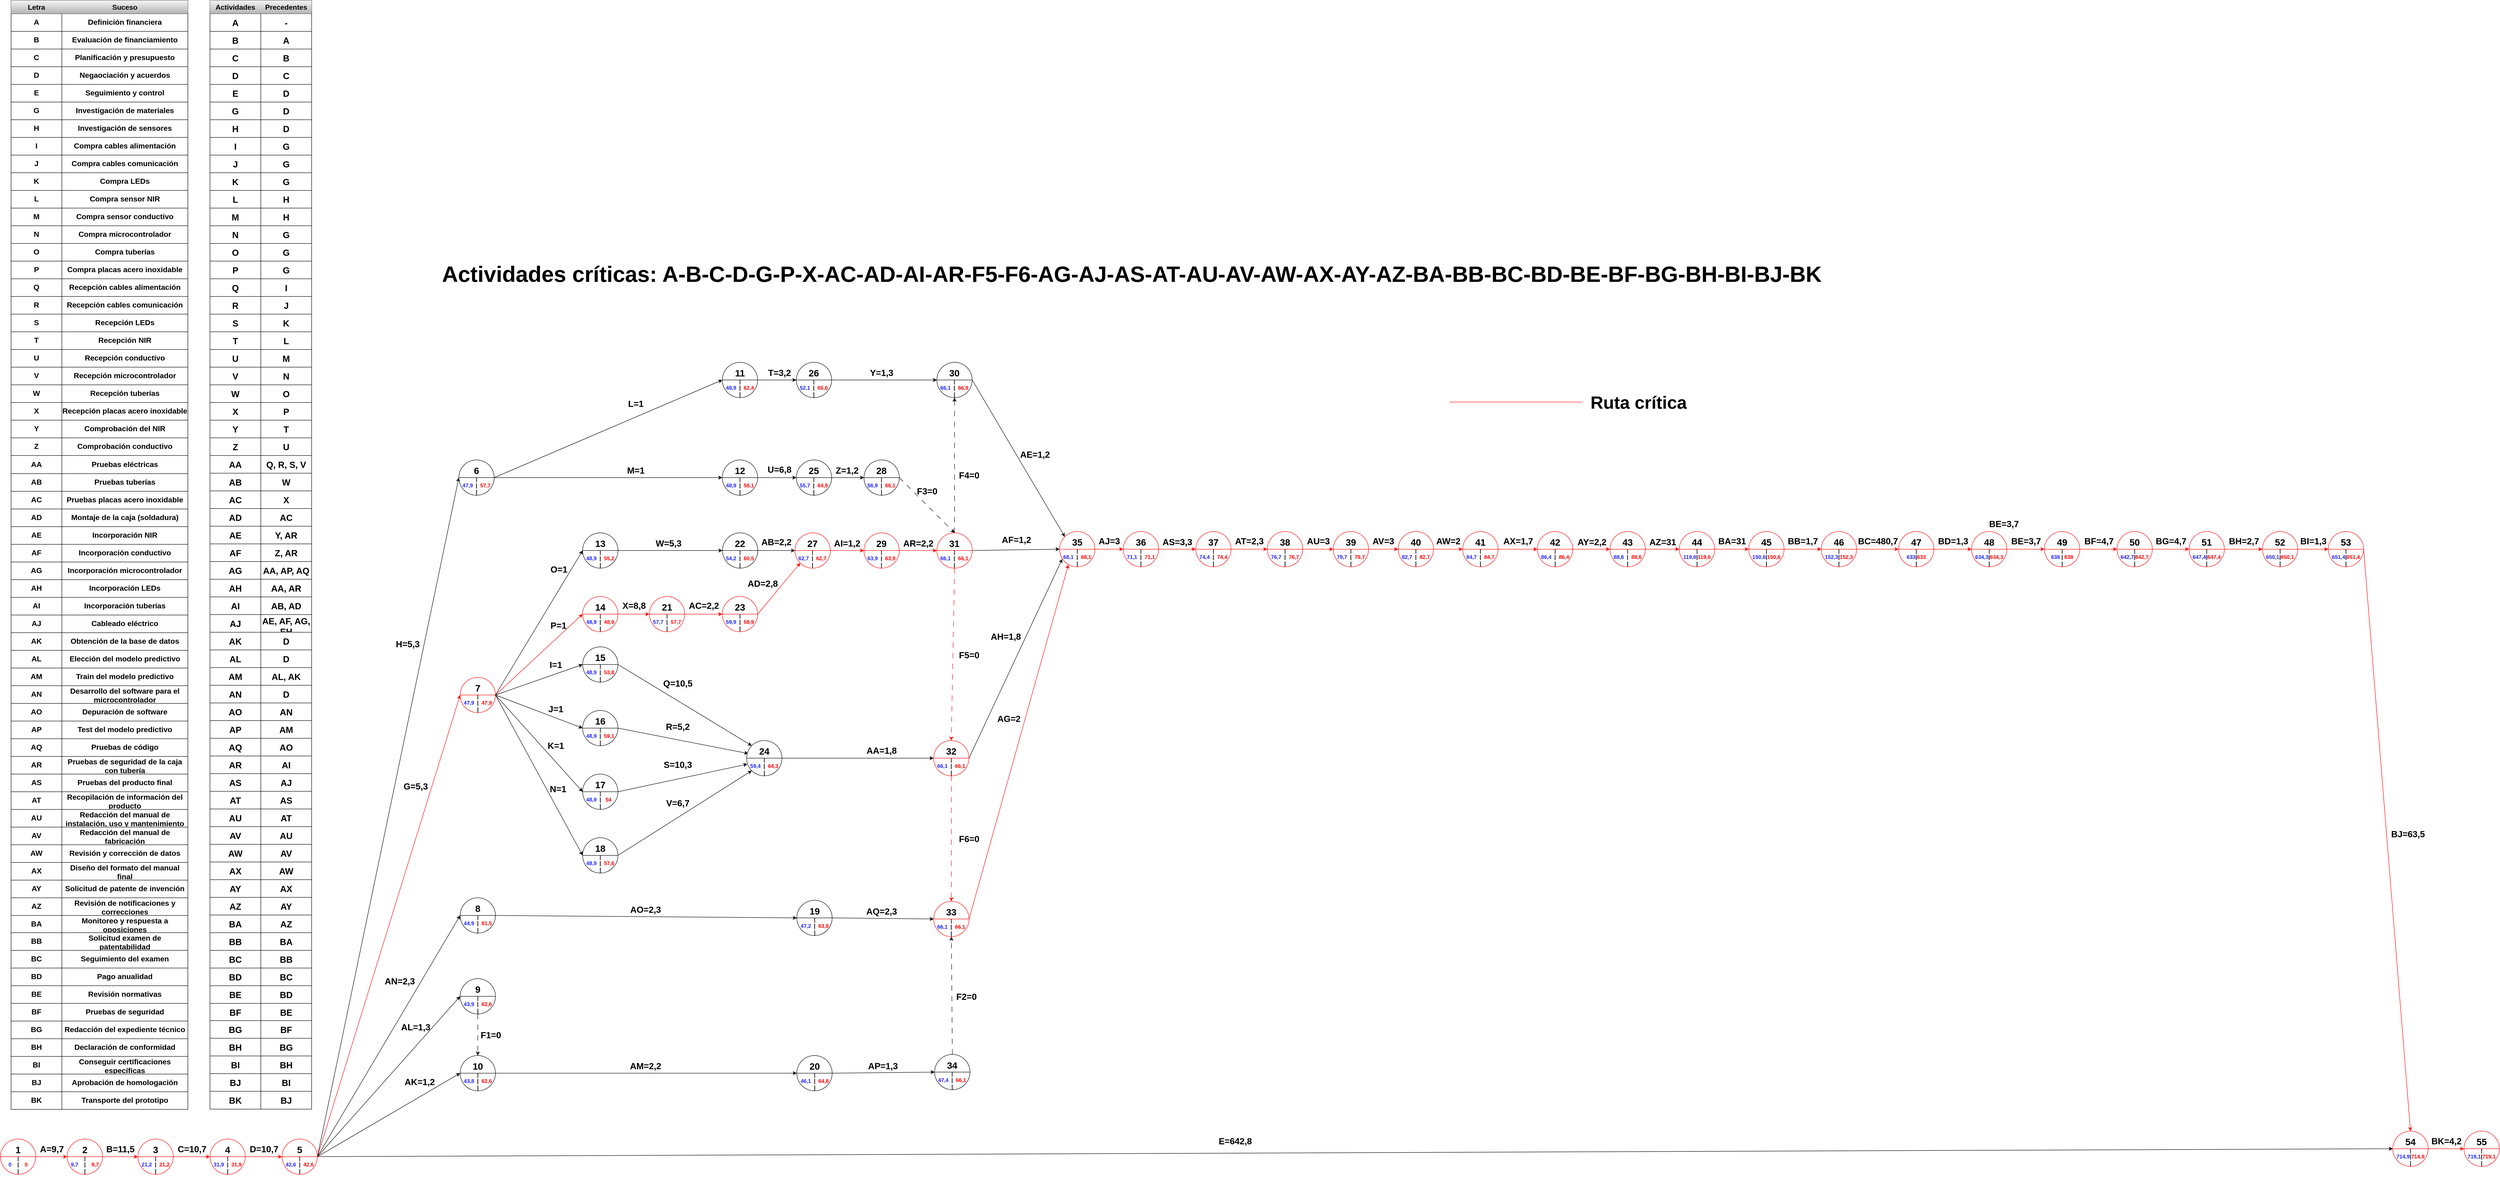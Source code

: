 <mxfile version="24.7.17">
  <diagram name="Page-1" id="9c096ad6-e400-ecc8-3e38-643d2caac077">
    <mxGraphModel dx="1128" dy="2194" grid="0" gridSize="10" guides="1" tooltips="1" connect="1" arrows="1" fold="1" page="1" pageScale="1.5" pageWidth="1169" pageHeight="826" background="none" math="0" shadow="0">
      <root>
        <mxCell id="0" style=";html=1;" />
        <mxCell id="1" style=";html=1;" parent="0" />
        <mxCell id="3cfceab9cabfe5b9-59" value="" style="line;strokeWidth=1;html=1;rounded=1;fontSize=12;align=center;verticalAlign=middle;strokeColor=#FF0000;endFill=1;endArrow=classic;endSize=10;startSize=10;fontStyle=1" parent="1" vertex="1">
          <mxGeometry x="4275" y="-298" width="300" height="10" as="geometry" />
        </mxCell>
        <mxCell id="3cfceab9cabfe5b9-60" value="&lt;font style=&quot;font-size: 40px;&quot;&gt;Ruta crítica&lt;/font&gt;" style="text;html=1;strokeColor=none;fillColor=none;align=left;verticalAlign=middle;whiteSpace=wrap;rounded=0;shadow=1;fontSize=12;fontStyle=1" parent="1" vertex="1">
          <mxGeometry x="4592" y="-303" width="268" height="20" as="geometry" />
        </mxCell>
        <mxCell id="6QupLO436xhCL1Ini78K-12" value="" style="shape=table;startSize=0;container=1;collapsible=0;childLayout=tableLayout;fontSize=16;" parent="1" vertex="1">
          <mxGeometry x="1471" y="-1202" width="230" height="2509.364" as="geometry" />
        </mxCell>
        <mxCell id="6QupLO436xhCL1Ini78K-13" value="" style="shape=tableRow;horizontal=0;startSize=0;swimlaneHead=0;swimlaneBody=0;strokeColor=inherit;top=0;left=0;bottom=0;right=0;collapsible=0;dropTarget=0;fillColor=none;points=[[0,0.5],[1,0.5]];portConstraint=eastwest;fontSize=16;" parent="6QupLO436xhCL1Ini78K-12" vertex="1">
          <mxGeometry width="230" height="30" as="geometry" />
        </mxCell>
        <mxCell id="6QupLO436xhCL1Ini78K-15" value="&lt;b&gt;Actividades&lt;/b&gt;" style="shape=partialRectangle;html=1;whiteSpace=wrap;connectable=0;strokeColor=#666666;overflow=hidden;fillColor=#f5f5f5;top=0;left=0;bottom=0;right=0;pointerEvents=1;fontSize=16;gradientColor=#b3b3b3;" parent="6QupLO436xhCL1Ini78K-13" vertex="1">
          <mxGeometry width="115" height="30" as="geometry">
            <mxRectangle width="115" height="30" as="alternateBounds" />
          </mxGeometry>
        </mxCell>
        <mxCell id="6QupLO436xhCL1Ini78K-16" value="&lt;b&gt;Precedentes&lt;/b&gt;" style="shape=partialRectangle;html=1;whiteSpace=wrap;connectable=0;strokeColor=#666666;overflow=hidden;fillColor=#f5f5f5;top=0;left=0;bottom=0;right=0;pointerEvents=1;fontSize=16;gradientColor=#b3b3b3;" parent="6QupLO436xhCL1Ini78K-13" vertex="1">
          <mxGeometry x="115" width="115" height="30" as="geometry">
            <mxRectangle width="115" height="30" as="alternateBounds" />
          </mxGeometry>
        </mxCell>
        <mxCell id="6QupLO436xhCL1Ini78K-17" value="" style="shape=tableRow;horizontal=0;startSize=0;swimlaneHead=0;swimlaneBody=0;strokeColor=inherit;top=0;left=0;bottom=0;right=0;collapsible=0;dropTarget=0;fillColor=none;points=[[0,0.5],[1,0.5]];portConstraint=eastwest;fontSize=16;" parent="6QupLO436xhCL1Ini78K-12" vertex="1">
          <mxGeometry y="30" width="230" height="40" as="geometry" />
        </mxCell>
        <mxCell id="6QupLO436xhCL1Ini78K-19" value="A" style="shape=partialRectangle;html=1;whiteSpace=wrap;connectable=0;strokeColor=inherit;overflow=hidden;fillColor=none;top=0;left=0;bottom=0;right=0;pointerEvents=1;fontSize=20;fontStyle=1" parent="6QupLO436xhCL1Ini78K-17" vertex="1">
          <mxGeometry width="115" height="40" as="geometry">
            <mxRectangle width="115" height="40" as="alternateBounds" />
          </mxGeometry>
        </mxCell>
        <mxCell id="6QupLO436xhCL1Ini78K-20" value="-" style="shape=partialRectangle;html=1;whiteSpace=wrap;connectable=0;strokeColor=inherit;overflow=hidden;fillColor=none;top=0;left=0;bottom=0;right=0;pointerEvents=1;fontSize=20;fontStyle=1" parent="6QupLO436xhCL1Ini78K-17" vertex="1">
          <mxGeometry x="115" width="115" height="40" as="geometry">
            <mxRectangle width="115" height="40" as="alternateBounds" />
          </mxGeometry>
        </mxCell>
        <mxCell id="6QupLO436xhCL1Ini78K-21" value="" style="shape=tableRow;horizontal=0;startSize=0;swimlaneHead=0;swimlaneBody=0;strokeColor=inherit;top=0;left=0;bottom=0;right=0;collapsible=0;dropTarget=0;fillColor=none;points=[[0,0.5],[1,0.5]];portConstraint=eastwest;fontSize=16;" parent="6QupLO436xhCL1Ini78K-12" vertex="1">
          <mxGeometry y="70" width="230" height="40" as="geometry" />
        </mxCell>
        <mxCell id="6QupLO436xhCL1Ini78K-23" value="B" style="shape=partialRectangle;html=1;whiteSpace=wrap;connectable=0;strokeColor=inherit;overflow=hidden;fillColor=none;top=0;left=0;bottom=0;right=0;pointerEvents=1;fontSize=20;fontStyle=1" parent="6QupLO436xhCL1Ini78K-21" vertex="1">
          <mxGeometry width="115" height="40" as="geometry">
            <mxRectangle width="115" height="40" as="alternateBounds" />
          </mxGeometry>
        </mxCell>
        <mxCell id="6QupLO436xhCL1Ini78K-24" value="A" style="shape=partialRectangle;html=1;whiteSpace=wrap;connectable=0;strokeColor=inherit;overflow=hidden;fillColor=none;top=0;left=0;bottom=0;right=0;pointerEvents=1;fontSize=20;fontStyle=1" parent="6QupLO436xhCL1Ini78K-21" vertex="1">
          <mxGeometry x="115" width="115" height="40" as="geometry">
            <mxRectangle width="115" height="40" as="alternateBounds" />
          </mxGeometry>
        </mxCell>
        <mxCell id="6QupLO436xhCL1Ini78K-26" style="shape=tableRow;horizontal=0;startSize=0;swimlaneHead=0;swimlaneBody=0;strokeColor=inherit;top=0;left=0;bottom=0;right=0;collapsible=0;dropTarget=0;fillColor=none;points=[[0,0.5],[1,0.5]];portConstraint=eastwest;fontSize=16;" parent="6QupLO436xhCL1Ini78K-12" vertex="1">
          <mxGeometry y="110" width="230" height="40" as="geometry" />
        </mxCell>
        <mxCell id="6QupLO436xhCL1Ini78K-27" value="C" style="shape=partialRectangle;html=1;whiteSpace=wrap;connectable=0;strokeColor=inherit;overflow=hidden;fillColor=none;top=0;left=0;bottom=0;right=0;pointerEvents=1;fontSize=20;fontStyle=1" parent="6QupLO436xhCL1Ini78K-26" vertex="1">
          <mxGeometry width="115" height="40" as="geometry">
            <mxRectangle width="115" height="40" as="alternateBounds" />
          </mxGeometry>
        </mxCell>
        <mxCell id="6QupLO436xhCL1Ini78K-28" value="B" style="shape=partialRectangle;html=1;whiteSpace=wrap;connectable=0;strokeColor=inherit;overflow=hidden;fillColor=none;top=0;left=0;bottom=0;right=0;pointerEvents=1;fontSize=20;fontStyle=1" parent="6QupLO436xhCL1Ini78K-26" vertex="1">
          <mxGeometry x="115" width="115" height="40" as="geometry">
            <mxRectangle width="115" height="40" as="alternateBounds" />
          </mxGeometry>
        </mxCell>
        <mxCell id="6QupLO436xhCL1Ini78K-29" style="shape=tableRow;horizontal=0;startSize=0;swimlaneHead=0;swimlaneBody=0;strokeColor=inherit;top=0;left=0;bottom=0;right=0;collapsible=0;dropTarget=0;fillColor=none;points=[[0,0.5],[1,0.5]];portConstraint=eastwest;fontSize=16;" parent="6QupLO436xhCL1Ini78K-12" vertex="1">
          <mxGeometry y="150" width="230" height="40" as="geometry" />
        </mxCell>
        <mxCell id="6QupLO436xhCL1Ini78K-30" value="D" style="shape=partialRectangle;html=1;whiteSpace=wrap;connectable=0;strokeColor=inherit;overflow=hidden;fillColor=none;top=0;left=0;bottom=0;right=0;pointerEvents=1;fontSize=20;fontStyle=1" parent="6QupLO436xhCL1Ini78K-29" vertex="1">
          <mxGeometry width="115" height="40" as="geometry">
            <mxRectangle width="115" height="40" as="alternateBounds" />
          </mxGeometry>
        </mxCell>
        <mxCell id="6QupLO436xhCL1Ini78K-31" value="C" style="shape=partialRectangle;html=1;whiteSpace=wrap;connectable=0;strokeColor=inherit;overflow=hidden;fillColor=none;top=0;left=0;bottom=0;right=0;pointerEvents=1;fontSize=20;fontStyle=1" parent="6QupLO436xhCL1Ini78K-29" vertex="1">
          <mxGeometry x="115" width="115" height="40" as="geometry">
            <mxRectangle width="115" height="40" as="alternateBounds" />
          </mxGeometry>
        </mxCell>
        <mxCell id="6QupLO436xhCL1Ini78K-32" style="shape=tableRow;horizontal=0;startSize=0;swimlaneHead=0;swimlaneBody=0;strokeColor=inherit;top=0;left=0;bottom=0;right=0;collapsible=0;dropTarget=0;fillColor=none;points=[[0,0.5],[1,0.5]];portConstraint=eastwest;fontSize=16;" parent="6QupLO436xhCL1Ini78K-12" vertex="1">
          <mxGeometry y="190" width="230" height="40" as="geometry" />
        </mxCell>
        <mxCell id="6QupLO436xhCL1Ini78K-33" value="E" style="shape=partialRectangle;html=1;whiteSpace=wrap;connectable=0;strokeColor=inherit;overflow=hidden;fillColor=none;top=0;left=0;bottom=0;right=0;pointerEvents=1;fontSize=20;fontStyle=1" parent="6QupLO436xhCL1Ini78K-32" vertex="1">
          <mxGeometry width="115" height="40" as="geometry">
            <mxRectangle width="115" height="40" as="alternateBounds" />
          </mxGeometry>
        </mxCell>
        <mxCell id="6QupLO436xhCL1Ini78K-34" value="D" style="shape=partialRectangle;html=1;whiteSpace=wrap;connectable=0;strokeColor=inherit;overflow=hidden;fillColor=none;top=0;left=0;bottom=0;right=0;pointerEvents=1;fontSize=20;fontStyle=1" parent="6QupLO436xhCL1Ini78K-32" vertex="1">
          <mxGeometry x="115" width="115" height="40" as="geometry">
            <mxRectangle width="115" height="40" as="alternateBounds" />
          </mxGeometry>
        </mxCell>
        <mxCell id="6QupLO436xhCL1Ini78K-35" style="shape=tableRow;horizontal=0;startSize=0;swimlaneHead=0;swimlaneBody=0;strokeColor=inherit;top=0;left=0;bottom=0;right=0;collapsible=0;dropTarget=0;fillColor=none;points=[[0,0.5],[1,0.5]];portConstraint=eastwest;fontSize=16;" parent="6QupLO436xhCL1Ini78K-12" vertex="1">
          <mxGeometry y="230" width="230" height="40" as="geometry" />
        </mxCell>
        <mxCell id="6QupLO436xhCL1Ini78K-36" value="G" style="shape=partialRectangle;html=1;whiteSpace=wrap;connectable=0;strokeColor=inherit;overflow=hidden;fillColor=none;top=0;left=0;bottom=0;right=0;pointerEvents=1;fontSize=20;fontStyle=1" parent="6QupLO436xhCL1Ini78K-35" vertex="1">
          <mxGeometry width="115" height="40" as="geometry">
            <mxRectangle width="115" height="40" as="alternateBounds" />
          </mxGeometry>
        </mxCell>
        <mxCell id="6QupLO436xhCL1Ini78K-37" value="D" style="shape=partialRectangle;html=1;whiteSpace=wrap;connectable=0;strokeColor=inherit;overflow=hidden;fillColor=none;top=0;left=0;bottom=0;right=0;pointerEvents=1;fontSize=20;fontStyle=1" parent="6QupLO436xhCL1Ini78K-35" vertex="1">
          <mxGeometry x="115" width="115" height="40" as="geometry">
            <mxRectangle width="115" height="40" as="alternateBounds" />
          </mxGeometry>
        </mxCell>
        <mxCell id="6QupLO436xhCL1Ini78K-38" style="shape=tableRow;horizontal=0;startSize=0;swimlaneHead=0;swimlaneBody=0;strokeColor=inherit;top=0;left=0;bottom=0;right=0;collapsible=0;dropTarget=0;fillColor=none;points=[[0,0.5],[1,0.5]];portConstraint=eastwest;fontSize=16;" parent="6QupLO436xhCL1Ini78K-12" vertex="1">
          <mxGeometry y="270" width="230" height="40" as="geometry" />
        </mxCell>
        <mxCell id="6QupLO436xhCL1Ini78K-39" value="H" style="shape=partialRectangle;html=1;whiteSpace=wrap;connectable=0;strokeColor=inherit;overflow=hidden;fillColor=none;top=0;left=0;bottom=0;right=0;pointerEvents=1;fontSize=20;fontStyle=1" parent="6QupLO436xhCL1Ini78K-38" vertex="1">
          <mxGeometry width="115" height="40" as="geometry">
            <mxRectangle width="115" height="40" as="alternateBounds" />
          </mxGeometry>
        </mxCell>
        <mxCell id="6QupLO436xhCL1Ini78K-40" value="D" style="shape=partialRectangle;html=1;whiteSpace=wrap;connectable=0;strokeColor=inherit;overflow=hidden;fillColor=none;top=0;left=0;bottom=0;right=0;pointerEvents=1;fontSize=20;fontStyle=1" parent="6QupLO436xhCL1Ini78K-38" vertex="1">
          <mxGeometry x="115" width="115" height="40" as="geometry">
            <mxRectangle width="115" height="40" as="alternateBounds" />
          </mxGeometry>
        </mxCell>
        <mxCell id="6QupLO436xhCL1Ini78K-41" style="shape=tableRow;horizontal=0;startSize=0;swimlaneHead=0;swimlaneBody=0;strokeColor=inherit;top=0;left=0;bottom=0;right=0;collapsible=0;dropTarget=0;fillColor=none;points=[[0,0.5],[1,0.5]];portConstraint=eastwest;fontSize=16;" parent="6QupLO436xhCL1Ini78K-12" vertex="1">
          <mxGeometry y="310" width="230" height="40" as="geometry" />
        </mxCell>
        <mxCell id="6QupLO436xhCL1Ini78K-42" value="I" style="shape=partialRectangle;html=1;whiteSpace=wrap;connectable=0;strokeColor=inherit;overflow=hidden;fillColor=none;top=0;left=0;bottom=0;right=0;pointerEvents=1;fontSize=20;fontStyle=1" parent="6QupLO436xhCL1Ini78K-41" vertex="1">
          <mxGeometry width="115" height="40" as="geometry">
            <mxRectangle width="115" height="40" as="alternateBounds" />
          </mxGeometry>
        </mxCell>
        <mxCell id="6QupLO436xhCL1Ini78K-43" value="G" style="shape=partialRectangle;html=1;whiteSpace=wrap;connectable=0;strokeColor=inherit;overflow=hidden;fillColor=none;top=0;left=0;bottom=0;right=0;pointerEvents=1;fontSize=20;fontStyle=1" parent="6QupLO436xhCL1Ini78K-41" vertex="1">
          <mxGeometry x="115" width="115" height="40" as="geometry">
            <mxRectangle width="115" height="40" as="alternateBounds" />
          </mxGeometry>
        </mxCell>
        <mxCell id="6QupLO436xhCL1Ini78K-44" style="shape=tableRow;horizontal=0;startSize=0;swimlaneHead=0;swimlaneBody=0;strokeColor=inherit;top=0;left=0;bottom=0;right=0;collapsible=0;dropTarget=0;fillColor=none;points=[[0,0.5],[1,0.5]];portConstraint=eastwest;fontSize=16;" parent="6QupLO436xhCL1Ini78K-12" vertex="1">
          <mxGeometry y="350" width="230" height="40" as="geometry" />
        </mxCell>
        <mxCell id="6QupLO436xhCL1Ini78K-45" value="J" style="shape=partialRectangle;html=1;whiteSpace=wrap;connectable=0;strokeColor=inherit;overflow=hidden;fillColor=none;top=0;left=0;bottom=0;right=0;pointerEvents=1;fontSize=20;fontStyle=1" parent="6QupLO436xhCL1Ini78K-44" vertex="1">
          <mxGeometry width="115" height="40" as="geometry">
            <mxRectangle width="115" height="40" as="alternateBounds" />
          </mxGeometry>
        </mxCell>
        <mxCell id="6QupLO436xhCL1Ini78K-46" value="G" style="shape=partialRectangle;html=1;whiteSpace=wrap;connectable=0;strokeColor=inherit;overflow=hidden;fillColor=none;top=0;left=0;bottom=0;right=0;pointerEvents=1;fontSize=20;fontStyle=1" parent="6QupLO436xhCL1Ini78K-44" vertex="1">
          <mxGeometry x="115" width="115" height="40" as="geometry">
            <mxRectangle width="115" height="40" as="alternateBounds" />
          </mxGeometry>
        </mxCell>
        <mxCell id="6QupLO436xhCL1Ini78K-47" style="shape=tableRow;horizontal=0;startSize=0;swimlaneHead=0;swimlaneBody=0;strokeColor=inherit;top=0;left=0;bottom=0;right=0;collapsible=0;dropTarget=0;fillColor=none;points=[[0,0.5],[1,0.5]];portConstraint=eastwest;fontSize=16;" parent="6QupLO436xhCL1Ini78K-12" vertex="1">
          <mxGeometry y="390" width="230" height="40" as="geometry" />
        </mxCell>
        <mxCell id="6QupLO436xhCL1Ini78K-48" value="K" style="shape=partialRectangle;html=1;whiteSpace=wrap;connectable=0;strokeColor=inherit;overflow=hidden;fillColor=none;top=0;left=0;bottom=0;right=0;pointerEvents=1;fontSize=20;fontStyle=1" parent="6QupLO436xhCL1Ini78K-47" vertex="1">
          <mxGeometry width="115" height="40" as="geometry">
            <mxRectangle width="115" height="40" as="alternateBounds" />
          </mxGeometry>
        </mxCell>
        <mxCell id="6QupLO436xhCL1Ini78K-49" value="G" style="shape=partialRectangle;html=1;whiteSpace=wrap;connectable=0;strokeColor=inherit;overflow=hidden;fillColor=none;top=0;left=0;bottom=0;right=0;pointerEvents=1;fontSize=20;fontStyle=1" parent="6QupLO436xhCL1Ini78K-47" vertex="1">
          <mxGeometry x="115" width="115" height="40" as="geometry">
            <mxRectangle width="115" height="40" as="alternateBounds" />
          </mxGeometry>
        </mxCell>
        <mxCell id="GjfHBeu6-gqFsjD5vpG5-72" style="shape=tableRow;horizontal=0;startSize=0;swimlaneHead=0;swimlaneBody=0;strokeColor=inherit;top=0;left=0;bottom=0;right=0;collapsible=0;dropTarget=0;fillColor=none;points=[[0,0.5],[1,0.5]];portConstraint=eastwest;fontSize=16;" parent="6QupLO436xhCL1Ini78K-12" vertex="1">
          <mxGeometry y="430" width="230" height="40" as="geometry" />
        </mxCell>
        <mxCell id="GjfHBeu6-gqFsjD5vpG5-73" value="L" style="shape=partialRectangle;html=1;whiteSpace=wrap;connectable=0;strokeColor=inherit;overflow=hidden;fillColor=none;top=0;left=0;bottom=0;right=0;pointerEvents=1;fontSize=20;fontStyle=1" parent="GjfHBeu6-gqFsjD5vpG5-72" vertex="1">
          <mxGeometry width="115" height="40" as="geometry">
            <mxRectangle width="115" height="40" as="alternateBounds" />
          </mxGeometry>
        </mxCell>
        <mxCell id="GjfHBeu6-gqFsjD5vpG5-74" value="H" style="shape=partialRectangle;html=1;whiteSpace=wrap;connectable=0;strokeColor=inherit;overflow=hidden;fillColor=none;top=0;left=0;bottom=0;right=0;pointerEvents=1;fontSize=20;fontStyle=1" parent="GjfHBeu6-gqFsjD5vpG5-72" vertex="1">
          <mxGeometry x="115" width="115" height="40" as="geometry">
            <mxRectangle width="115" height="40" as="alternateBounds" />
          </mxGeometry>
        </mxCell>
        <mxCell id="GjfHBeu6-gqFsjD5vpG5-75" style="shape=tableRow;horizontal=0;startSize=0;swimlaneHead=0;swimlaneBody=0;strokeColor=inherit;top=0;left=0;bottom=0;right=0;collapsible=0;dropTarget=0;fillColor=none;points=[[0,0.5],[1,0.5]];portConstraint=eastwest;fontSize=16;" parent="6QupLO436xhCL1Ini78K-12" vertex="1">
          <mxGeometry y="470" width="230" height="40" as="geometry" />
        </mxCell>
        <mxCell id="GjfHBeu6-gqFsjD5vpG5-76" value="M" style="shape=partialRectangle;html=1;whiteSpace=wrap;connectable=0;strokeColor=inherit;overflow=hidden;fillColor=none;top=0;left=0;bottom=0;right=0;pointerEvents=1;fontSize=20;fontStyle=1" parent="GjfHBeu6-gqFsjD5vpG5-75" vertex="1">
          <mxGeometry width="115" height="40" as="geometry">
            <mxRectangle width="115" height="40" as="alternateBounds" />
          </mxGeometry>
        </mxCell>
        <mxCell id="GjfHBeu6-gqFsjD5vpG5-77" value="H" style="shape=partialRectangle;html=1;whiteSpace=wrap;connectable=0;strokeColor=inherit;overflow=hidden;fillColor=none;top=0;left=0;bottom=0;right=0;pointerEvents=1;fontSize=20;fontStyle=1" parent="GjfHBeu6-gqFsjD5vpG5-75" vertex="1">
          <mxGeometry x="115" width="115" height="40" as="geometry">
            <mxRectangle width="115" height="40" as="alternateBounds" />
          </mxGeometry>
        </mxCell>
        <mxCell id="GjfHBeu6-gqFsjD5vpG5-78" style="shape=tableRow;horizontal=0;startSize=0;swimlaneHead=0;swimlaneBody=0;strokeColor=inherit;top=0;left=0;bottom=0;right=0;collapsible=0;dropTarget=0;fillColor=none;points=[[0,0.5],[1,0.5]];portConstraint=eastwest;fontSize=16;" parent="6QupLO436xhCL1Ini78K-12" vertex="1">
          <mxGeometry y="510" width="230" height="40" as="geometry" />
        </mxCell>
        <mxCell id="GjfHBeu6-gqFsjD5vpG5-79" value="N" style="shape=partialRectangle;html=1;whiteSpace=wrap;connectable=0;strokeColor=inherit;overflow=hidden;fillColor=none;top=0;left=0;bottom=0;right=0;pointerEvents=1;fontSize=20;fontStyle=1" parent="GjfHBeu6-gqFsjD5vpG5-78" vertex="1">
          <mxGeometry width="115" height="40" as="geometry">
            <mxRectangle width="115" height="40" as="alternateBounds" />
          </mxGeometry>
        </mxCell>
        <mxCell id="GjfHBeu6-gqFsjD5vpG5-80" value="G" style="shape=partialRectangle;html=1;whiteSpace=wrap;connectable=0;strokeColor=inherit;overflow=hidden;fillColor=none;top=0;left=0;bottom=0;right=0;pointerEvents=1;fontSize=20;fontStyle=1" parent="GjfHBeu6-gqFsjD5vpG5-78" vertex="1">
          <mxGeometry x="115" width="115" height="40" as="geometry">
            <mxRectangle width="115" height="40" as="alternateBounds" />
          </mxGeometry>
        </mxCell>
        <mxCell id="GjfHBeu6-gqFsjD5vpG5-81" style="shape=tableRow;horizontal=0;startSize=0;swimlaneHead=0;swimlaneBody=0;strokeColor=inherit;top=0;left=0;bottom=0;right=0;collapsible=0;dropTarget=0;fillColor=none;points=[[0,0.5],[1,0.5]];portConstraint=eastwest;fontSize=16;" parent="6QupLO436xhCL1Ini78K-12" vertex="1">
          <mxGeometry y="550" width="230" height="40" as="geometry" />
        </mxCell>
        <mxCell id="GjfHBeu6-gqFsjD5vpG5-82" value="O" style="shape=partialRectangle;html=1;whiteSpace=wrap;connectable=0;strokeColor=inherit;overflow=hidden;fillColor=none;top=0;left=0;bottom=0;right=0;pointerEvents=1;fontSize=20;fontStyle=1" parent="GjfHBeu6-gqFsjD5vpG5-81" vertex="1">
          <mxGeometry width="115" height="40" as="geometry">
            <mxRectangle width="115" height="40" as="alternateBounds" />
          </mxGeometry>
        </mxCell>
        <mxCell id="GjfHBeu6-gqFsjD5vpG5-83" value="G" style="shape=partialRectangle;html=1;whiteSpace=wrap;connectable=0;strokeColor=inherit;overflow=hidden;fillColor=none;top=0;left=0;bottom=0;right=0;pointerEvents=1;fontSize=20;fontStyle=1" parent="GjfHBeu6-gqFsjD5vpG5-81" vertex="1">
          <mxGeometry x="115" width="115" height="40" as="geometry">
            <mxRectangle width="115" height="40" as="alternateBounds" />
          </mxGeometry>
        </mxCell>
        <mxCell id="GjfHBeu6-gqFsjD5vpG5-84" style="shape=tableRow;horizontal=0;startSize=0;swimlaneHead=0;swimlaneBody=0;strokeColor=inherit;top=0;left=0;bottom=0;right=0;collapsible=0;dropTarget=0;fillColor=none;points=[[0,0.5],[1,0.5]];portConstraint=eastwest;fontSize=16;" parent="6QupLO436xhCL1Ini78K-12" vertex="1">
          <mxGeometry y="590" width="230" height="40" as="geometry" />
        </mxCell>
        <mxCell id="GjfHBeu6-gqFsjD5vpG5-85" value="P" style="shape=partialRectangle;html=1;whiteSpace=wrap;connectable=0;strokeColor=inherit;overflow=hidden;fillColor=none;top=0;left=0;bottom=0;right=0;pointerEvents=1;fontSize=20;fontStyle=1" parent="GjfHBeu6-gqFsjD5vpG5-84" vertex="1">
          <mxGeometry width="115" height="40" as="geometry">
            <mxRectangle width="115" height="40" as="alternateBounds" />
          </mxGeometry>
        </mxCell>
        <mxCell id="GjfHBeu6-gqFsjD5vpG5-86" value="G" style="shape=partialRectangle;html=1;whiteSpace=wrap;connectable=0;strokeColor=inherit;overflow=hidden;fillColor=none;top=0;left=0;bottom=0;right=0;pointerEvents=1;fontSize=20;fontStyle=1" parent="GjfHBeu6-gqFsjD5vpG5-84" vertex="1">
          <mxGeometry x="115" width="115" height="40" as="geometry">
            <mxRectangle width="115" height="40" as="alternateBounds" />
          </mxGeometry>
        </mxCell>
        <mxCell id="GjfHBeu6-gqFsjD5vpG5-87" style="shape=tableRow;horizontal=0;startSize=0;swimlaneHead=0;swimlaneBody=0;strokeColor=inherit;top=0;left=0;bottom=0;right=0;collapsible=0;dropTarget=0;fillColor=none;points=[[0,0.5],[1,0.5]];portConstraint=eastwest;fontSize=16;" parent="6QupLO436xhCL1Ini78K-12" vertex="1">
          <mxGeometry y="630" width="230" height="40" as="geometry" />
        </mxCell>
        <mxCell id="GjfHBeu6-gqFsjD5vpG5-88" value="Q" style="shape=partialRectangle;html=1;whiteSpace=wrap;connectable=0;strokeColor=inherit;overflow=hidden;fillColor=none;top=0;left=0;bottom=0;right=0;pointerEvents=1;fontSize=20;fontStyle=1" parent="GjfHBeu6-gqFsjD5vpG5-87" vertex="1">
          <mxGeometry width="115" height="40" as="geometry">
            <mxRectangle width="115" height="40" as="alternateBounds" />
          </mxGeometry>
        </mxCell>
        <mxCell id="GjfHBeu6-gqFsjD5vpG5-89" value="I" style="shape=partialRectangle;html=1;whiteSpace=wrap;connectable=0;strokeColor=inherit;overflow=hidden;fillColor=none;top=0;left=0;bottom=0;right=0;pointerEvents=1;fontSize=20;fontStyle=1" parent="GjfHBeu6-gqFsjD5vpG5-87" vertex="1">
          <mxGeometry x="115" width="115" height="40" as="geometry">
            <mxRectangle width="115" height="40" as="alternateBounds" />
          </mxGeometry>
        </mxCell>
        <mxCell id="GjfHBeu6-gqFsjD5vpG5-90" style="shape=tableRow;horizontal=0;startSize=0;swimlaneHead=0;swimlaneBody=0;strokeColor=inherit;top=0;left=0;bottom=0;right=0;collapsible=0;dropTarget=0;fillColor=none;points=[[0,0.5],[1,0.5]];portConstraint=eastwest;fontSize=16;" parent="6QupLO436xhCL1Ini78K-12" vertex="1">
          <mxGeometry y="670" width="230" height="40" as="geometry" />
        </mxCell>
        <mxCell id="GjfHBeu6-gqFsjD5vpG5-91" value="R" style="shape=partialRectangle;html=1;whiteSpace=wrap;connectable=0;strokeColor=inherit;overflow=hidden;fillColor=none;top=0;left=0;bottom=0;right=0;pointerEvents=1;fontSize=20;fontStyle=1" parent="GjfHBeu6-gqFsjD5vpG5-90" vertex="1">
          <mxGeometry width="115" height="40" as="geometry">
            <mxRectangle width="115" height="40" as="alternateBounds" />
          </mxGeometry>
        </mxCell>
        <mxCell id="GjfHBeu6-gqFsjD5vpG5-92" value="J" style="shape=partialRectangle;html=1;whiteSpace=wrap;connectable=0;strokeColor=inherit;overflow=hidden;fillColor=none;top=0;left=0;bottom=0;right=0;pointerEvents=1;fontSize=20;fontStyle=1" parent="GjfHBeu6-gqFsjD5vpG5-90" vertex="1">
          <mxGeometry x="115" width="115" height="40" as="geometry">
            <mxRectangle width="115" height="40" as="alternateBounds" />
          </mxGeometry>
        </mxCell>
        <mxCell id="5BZEuv3R1DIUG2Mo5inY-151" style="shape=tableRow;horizontal=0;startSize=0;swimlaneHead=0;swimlaneBody=0;strokeColor=inherit;top=0;left=0;bottom=0;right=0;collapsible=0;dropTarget=0;fillColor=none;points=[[0,0.5],[1,0.5]];portConstraint=eastwest;fontSize=16;" parent="6QupLO436xhCL1Ini78K-12" vertex="1">
          <mxGeometry y="710" width="230" height="40" as="geometry" />
        </mxCell>
        <mxCell id="5BZEuv3R1DIUG2Mo5inY-152" value="S" style="shape=partialRectangle;html=1;whiteSpace=wrap;connectable=0;strokeColor=inherit;overflow=hidden;fillColor=none;top=0;left=0;bottom=0;right=0;pointerEvents=1;fontSize=20;fontStyle=1" parent="5BZEuv3R1DIUG2Mo5inY-151" vertex="1">
          <mxGeometry width="115" height="40" as="geometry">
            <mxRectangle width="115" height="40" as="alternateBounds" />
          </mxGeometry>
        </mxCell>
        <mxCell id="5BZEuv3R1DIUG2Mo5inY-153" value="K" style="shape=partialRectangle;html=1;whiteSpace=wrap;connectable=0;strokeColor=inherit;overflow=hidden;fillColor=none;top=0;left=0;bottom=0;right=0;pointerEvents=1;fontSize=20;fontStyle=1" parent="5BZEuv3R1DIUG2Mo5inY-151" vertex="1">
          <mxGeometry x="115" width="115" height="40" as="geometry">
            <mxRectangle width="115" height="40" as="alternateBounds" />
          </mxGeometry>
        </mxCell>
        <mxCell id="5BZEuv3R1DIUG2Mo5inY-148" style="shape=tableRow;horizontal=0;startSize=0;swimlaneHead=0;swimlaneBody=0;strokeColor=inherit;top=0;left=0;bottom=0;right=0;collapsible=0;dropTarget=0;fillColor=none;points=[[0,0.5],[1,0.5]];portConstraint=eastwest;fontSize=16;" parent="6QupLO436xhCL1Ini78K-12" vertex="1">
          <mxGeometry y="750" width="230" height="40" as="geometry" />
        </mxCell>
        <mxCell id="5BZEuv3R1DIUG2Mo5inY-149" value="T" style="shape=partialRectangle;html=1;whiteSpace=wrap;connectable=0;strokeColor=inherit;overflow=hidden;fillColor=none;top=0;left=0;bottom=0;right=0;pointerEvents=1;fontSize=20;fontStyle=1" parent="5BZEuv3R1DIUG2Mo5inY-148" vertex="1">
          <mxGeometry width="115" height="40" as="geometry">
            <mxRectangle width="115" height="40" as="alternateBounds" />
          </mxGeometry>
        </mxCell>
        <mxCell id="5BZEuv3R1DIUG2Mo5inY-150" value="L" style="shape=partialRectangle;html=1;whiteSpace=wrap;connectable=0;strokeColor=inherit;overflow=hidden;fillColor=none;top=0;left=0;bottom=0;right=0;pointerEvents=1;fontSize=20;fontStyle=1" parent="5BZEuv3R1DIUG2Mo5inY-148" vertex="1">
          <mxGeometry x="115" width="115" height="40" as="geometry">
            <mxRectangle width="115" height="40" as="alternateBounds" />
          </mxGeometry>
        </mxCell>
        <mxCell id="5BZEuv3R1DIUG2Mo5inY-145" style="shape=tableRow;horizontal=0;startSize=0;swimlaneHead=0;swimlaneBody=0;strokeColor=inherit;top=0;left=0;bottom=0;right=0;collapsible=0;dropTarget=0;fillColor=none;points=[[0,0.5],[1,0.5]];portConstraint=eastwest;fontSize=16;" parent="6QupLO436xhCL1Ini78K-12" vertex="1">
          <mxGeometry y="790" width="230" height="40" as="geometry" />
        </mxCell>
        <mxCell id="5BZEuv3R1DIUG2Mo5inY-146" value="U" style="shape=partialRectangle;html=1;whiteSpace=wrap;connectable=0;strokeColor=inherit;overflow=hidden;fillColor=none;top=0;left=0;bottom=0;right=0;pointerEvents=1;fontSize=20;fontStyle=1" parent="5BZEuv3R1DIUG2Mo5inY-145" vertex="1">
          <mxGeometry width="115" height="40" as="geometry">
            <mxRectangle width="115" height="40" as="alternateBounds" />
          </mxGeometry>
        </mxCell>
        <mxCell id="5BZEuv3R1DIUG2Mo5inY-147" value="M" style="shape=partialRectangle;html=1;whiteSpace=wrap;connectable=0;strokeColor=inherit;overflow=hidden;fillColor=none;top=0;left=0;bottom=0;right=0;pointerEvents=1;fontSize=20;fontStyle=1" parent="5BZEuv3R1DIUG2Mo5inY-145" vertex="1">
          <mxGeometry x="115" width="115" height="40" as="geometry">
            <mxRectangle width="115" height="40" as="alternateBounds" />
          </mxGeometry>
        </mxCell>
        <mxCell id="5BZEuv3R1DIUG2Mo5inY-142" style="shape=tableRow;horizontal=0;startSize=0;swimlaneHead=0;swimlaneBody=0;strokeColor=inherit;top=0;left=0;bottom=0;right=0;collapsible=0;dropTarget=0;fillColor=none;points=[[0,0.5],[1,0.5]];portConstraint=eastwest;fontSize=16;" parent="6QupLO436xhCL1Ini78K-12" vertex="1">
          <mxGeometry y="830" width="230" height="40" as="geometry" />
        </mxCell>
        <mxCell id="5BZEuv3R1DIUG2Mo5inY-143" value="V" style="shape=partialRectangle;html=1;whiteSpace=wrap;connectable=0;strokeColor=inherit;overflow=hidden;fillColor=none;top=0;left=0;bottom=0;right=0;pointerEvents=1;fontSize=20;fontStyle=1" parent="5BZEuv3R1DIUG2Mo5inY-142" vertex="1">
          <mxGeometry width="115" height="40" as="geometry">
            <mxRectangle width="115" height="40" as="alternateBounds" />
          </mxGeometry>
        </mxCell>
        <mxCell id="5BZEuv3R1DIUG2Mo5inY-144" value="N" style="shape=partialRectangle;html=1;whiteSpace=wrap;connectable=0;strokeColor=inherit;overflow=hidden;fillColor=none;top=0;left=0;bottom=0;right=0;pointerEvents=1;fontSize=20;fontStyle=1" parent="5BZEuv3R1DIUG2Mo5inY-142" vertex="1">
          <mxGeometry x="115" width="115" height="40" as="geometry">
            <mxRectangle width="115" height="40" as="alternateBounds" />
          </mxGeometry>
        </mxCell>
        <mxCell id="5BZEuv3R1DIUG2Mo5inY-139" style="shape=tableRow;horizontal=0;startSize=0;swimlaneHead=0;swimlaneBody=0;strokeColor=inherit;top=0;left=0;bottom=0;right=0;collapsible=0;dropTarget=0;fillColor=none;points=[[0,0.5],[1,0.5]];portConstraint=eastwest;fontSize=16;" parent="6QupLO436xhCL1Ini78K-12" vertex="1">
          <mxGeometry y="870" width="230" height="40" as="geometry" />
        </mxCell>
        <mxCell id="5BZEuv3R1DIUG2Mo5inY-140" value="W" style="shape=partialRectangle;html=1;whiteSpace=wrap;connectable=0;strokeColor=inherit;overflow=hidden;fillColor=none;top=0;left=0;bottom=0;right=0;pointerEvents=1;fontSize=20;fontStyle=1" parent="5BZEuv3R1DIUG2Mo5inY-139" vertex="1">
          <mxGeometry width="115" height="40" as="geometry">
            <mxRectangle width="115" height="40" as="alternateBounds" />
          </mxGeometry>
        </mxCell>
        <mxCell id="5BZEuv3R1DIUG2Mo5inY-141" value="O" style="shape=partialRectangle;html=1;whiteSpace=wrap;connectable=0;strokeColor=inherit;overflow=hidden;fillColor=none;top=0;left=0;bottom=0;right=0;pointerEvents=1;fontSize=20;fontStyle=1" parent="5BZEuv3R1DIUG2Mo5inY-139" vertex="1">
          <mxGeometry x="115" width="115" height="40" as="geometry">
            <mxRectangle width="115" height="40" as="alternateBounds" />
          </mxGeometry>
        </mxCell>
        <mxCell id="5BZEuv3R1DIUG2Mo5inY-136" style="shape=tableRow;horizontal=0;startSize=0;swimlaneHead=0;swimlaneBody=0;strokeColor=inherit;top=0;left=0;bottom=0;right=0;collapsible=0;dropTarget=0;fillColor=none;points=[[0,0.5],[1,0.5]];portConstraint=eastwest;fontSize=16;" parent="6QupLO436xhCL1Ini78K-12" vertex="1">
          <mxGeometry y="910" width="230" height="40" as="geometry" />
        </mxCell>
        <mxCell id="5BZEuv3R1DIUG2Mo5inY-137" value="X" style="shape=partialRectangle;html=1;whiteSpace=wrap;connectable=0;strokeColor=inherit;overflow=hidden;fillColor=none;top=0;left=0;bottom=0;right=0;pointerEvents=1;fontSize=20;fontStyle=1" parent="5BZEuv3R1DIUG2Mo5inY-136" vertex="1">
          <mxGeometry width="115" height="40" as="geometry">
            <mxRectangle width="115" height="40" as="alternateBounds" />
          </mxGeometry>
        </mxCell>
        <mxCell id="5BZEuv3R1DIUG2Mo5inY-138" value="P" style="shape=partialRectangle;html=1;whiteSpace=wrap;connectable=0;strokeColor=inherit;overflow=hidden;fillColor=none;top=0;left=0;bottom=0;right=0;pointerEvents=1;fontSize=20;fontStyle=1" parent="5BZEuv3R1DIUG2Mo5inY-136" vertex="1">
          <mxGeometry x="115" width="115" height="40" as="geometry">
            <mxRectangle width="115" height="40" as="alternateBounds" />
          </mxGeometry>
        </mxCell>
        <mxCell id="5BZEuv3R1DIUG2Mo5inY-133" style="shape=tableRow;horizontal=0;startSize=0;swimlaneHead=0;swimlaneBody=0;strokeColor=inherit;top=0;left=0;bottom=0;right=0;collapsible=0;dropTarget=0;fillColor=none;points=[[0,0.5],[1,0.5]];portConstraint=eastwest;fontSize=16;" parent="6QupLO436xhCL1Ini78K-12" vertex="1">
          <mxGeometry y="950" width="230" height="40" as="geometry" />
        </mxCell>
        <mxCell id="5BZEuv3R1DIUG2Mo5inY-134" value="Y" style="shape=partialRectangle;html=1;whiteSpace=wrap;connectable=0;strokeColor=inherit;overflow=hidden;fillColor=none;top=0;left=0;bottom=0;right=0;pointerEvents=1;fontSize=20;fontStyle=1" parent="5BZEuv3R1DIUG2Mo5inY-133" vertex="1">
          <mxGeometry width="115" height="40" as="geometry">
            <mxRectangle width="115" height="40" as="alternateBounds" />
          </mxGeometry>
        </mxCell>
        <mxCell id="5BZEuv3R1DIUG2Mo5inY-135" value="T" style="shape=partialRectangle;html=1;whiteSpace=wrap;connectable=0;strokeColor=inherit;overflow=hidden;fillColor=none;top=0;left=0;bottom=0;right=0;pointerEvents=1;fontSize=20;fontStyle=1" parent="5BZEuv3R1DIUG2Mo5inY-133" vertex="1">
          <mxGeometry x="115" width="115" height="40" as="geometry">
            <mxRectangle width="115" height="40" as="alternateBounds" />
          </mxGeometry>
        </mxCell>
        <mxCell id="5BZEuv3R1DIUG2Mo5inY-130" style="shape=tableRow;horizontal=0;startSize=0;swimlaneHead=0;swimlaneBody=0;strokeColor=inherit;top=0;left=0;bottom=0;right=0;collapsible=0;dropTarget=0;fillColor=none;points=[[0,0.5],[1,0.5]];portConstraint=eastwest;fontSize=16;" parent="6QupLO436xhCL1Ini78K-12" vertex="1">
          <mxGeometry y="990" width="230" height="40" as="geometry" />
        </mxCell>
        <mxCell id="5BZEuv3R1DIUG2Mo5inY-131" value="Z" style="shape=partialRectangle;html=1;whiteSpace=wrap;connectable=0;strokeColor=inherit;overflow=hidden;fillColor=none;top=0;left=0;bottom=0;right=0;pointerEvents=1;fontSize=20;fontStyle=1" parent="5BZEuv3R1DIUG2Mo5inY-130" vertex="1">
          <mxGeometry width="115" height="40" as="geometry">
            <mxRectangle width="115" height="40" as="alternateBounds" />
          </mxGeometry>
        </mxCell>
        <mxCell id="5BZEuv3R1DIUG2Mo5inY-132" value="U" style="shape=partialRectangle;html=1;whiteSpace=wrap;connectable=0;strokeColor=inherit;overflow=hidden;fillColor=none;top=0;left=0;bottom=0;right=0;pointerEvents=1;fontSize=20;fontStyle=1" parent="5BZEuv3R1DIUG2Mo5inY-130" vertex="1">
          <mxGeometry x="115" width="115" height="40" as="geometry">
            <mxRectangle width="115" height="40" as="alternateBounds" />
          </mxGeometry>
        </mxCell>
        <mxCell id="5BZEuv3R1DIUG2Mo5inY-127" style="shape=tableRow;horizontal=0;startSize=0;swimlaneHead=0;swimlaneBody=0;strokeColor=inherit;top=0;left=0;bottom=0;right=0;collapsible=0;dropTarget=0;fillColor=none;points=[[0,0.5],[1,0.5]];portConstraint=eastwest;fontSize=16;" parent="6QupLO436xhCL1Ini78K-12" vertex="1">
          <mxGeometry y="1030" width="230" height="40" as="geometry" />
        </mxCell>
        <mxCell id="5BZEuv3R1DIUG2Mo5inY-128" value="AA" style="shape=partialRectangle;html=1;whiteSpace=wrap;connectable=0;strokeColor=inherit;overflow=hidden;fillColor=none;top=0;left=0;bottom=0;right=0;pointerEvents=1;fontSize=20;fontStyle=1" parent="5BZEuv3R1DIUG2Mo5inY-127" vertex="1">
          <mxGeometry width="115" height="40" as="geometry">
            <mxRectangle width="115" height="40" as="alternateBounds" />
          </mxGeometry>
        </mxCell>
        <mxCell id="5BZEuv3R1DIUG2Mo5inY-129" value="Q, R, S, V" style="shape=partialRectangle;html=1;whiteSpace=wrap;connectable=0;strokeColor=inherit;overflow=hidden;fillColor=none;top=0;left=0;bottom=0;right=0;pointerEvents=1;fontSize=20;fontStyle=1" parent="5BZEuv3R1DIUG2Mo5inY-127" vertex="1">
          <mxGeometry x="115" width="115" height="40" as="geometry">
            <mxRectangle width="115" height="40" as="alternateBounds" />
          </mxGeometry>
        </mxCell>
        <mxCell id="5BZEuv3R1DIUG2Mo5inY-124" style="shape=tableRow;horizontal=0;startSize=0;swimlaneHead=0;swimlaneBody=0;strokeColor=inherit;top=0;left=0;bottom=0;right=0;collapsible=0;dropTarget=0;fillColor=none;points=[[0,0.5],[1,0.5]];portConstraint=eastwest;fontSize=16;" parent="6QupLO436xhCL1Ini78K-12" vertex="1">
          <mxGeometry y="1070" width="230" height="40" as="geometry" />
        </mxCell>
        <mxCell id="5BZEuv3R1DIUG2Mo5inY-125" value="AB" style="shape=partialRectangle;html=1;whiteSpace=wrap;connectable=0;strokeColor=inherit;overflow=hidden;fillColor=none;top=0;left=0;bottom=0;right=0;pointerEvents=1;fontSize=20;fontStyle=1" parent="5BZEuv3R1DIUG2Mo5inY-124" vertex="1">
          <mxGeometry width="115" height="40" as="geometry">
            <mxRectangle width="115" height="40" as="alternateBounds" />
          </mxGeometry>
        </mxCell>
        <mxCell id="5BZEuv3R1DIUG2Mo5inY-126" value="W" style="shape=partialRectangle;html=1;whiteSpace=wrap;connectable=0;strokeColor=inherit;overflow=hidden;fillColor=none;top=0;left=0;bottom=0;right=0;pointerEvents=1;fontSize=20;fontStyle=1" parent="5BZEuv3R1DIUG2Mo5inY-124" vertex="1">
          <mxGeometry x="115" width="115" height="40" as="geometry">
            <mxRectangle width="115" height="40" as="alternateBounds" />
          </mxGeometry>
        </mxCell>
        <mxCell id="5BZEuv3R1DIUG2Mo5inY-121" style="shape=tableRow;horizontal=0;startSize=0;swimlaneHead=0;swimlaneBody=0;strokeColor=inherit;top=0;left=0;bottom=0;right=0;collapsible=0;dropTarget=0;fillColor=none;points=[[0,0.5],[1,0.5]];portConstraint=eastwest;fontSize=16;" parent="6QupLO436xhCL1Ini78K-12" vertex="1">
          <mxGeometry y="1110" width="230" height="40" as="geometry" />
        </mxCell>
        <mxCell id="5BZEuv3R1DIUG2Mo5inY-122" value="AC" style="shape=partialRectangle;html=1;whiteSpace=wrap;connectable=0;strokeColor=inherit;overflow=hidden;fillColor=none;top=0;left=0;bottom=0;right=0;pointerEvents=1;fontSize=20;fontStyle=1" parent="5BZEuv3R1DIUG2Mo5inY-121" vertex="1">
          <mxGeometry width="115" height="40" as="geometry">
            <mxRectangle width="115" height="40" as="alternateBounds" />
          </mxGeometry>
        </mxCell>
        <mxCell id="5BZEuv3R1DIUG2Mo5inY-123" value="X" style="shape=partialRectangle;html=1;whiteSpace=wrap;connectable=0;strokeColor=inherit;overflow=hidden;fillColor=none;top=0;left=0;bottom=0;right=0;pointerEvents=1;fontSize=20;fontStyle=1" parent="5BZEuv3R1DIUG2Mo5inY-121" vertex="1">
          <mxGeometry x="115" width="115" height="40" as="geometry">
            <mxRectangle width="115" height="40" as="alternateBounds" />
          </mxGeometry>
        </mxCell>
        <mxCell id="5BZEuv3R1DIUG2Mo5inY-118" style="shape=tableRow;horizontal=0;startSize=0;swimlaneHead=0;swimlaneBody=0;strokeColor=inherit;top=0;left=0;bottom=0;right=0;collapsible=0;dropTarget=0;fillColor=none;points=[[0,0.5],[1,0.5]];portConstraint=eastwest;fontSize=16;" parent="6QupLO436xhCL1Ini78K-12" vertex="1">
          <mxGeometry y="1150" width="230" height="40" as="geometry" />
        </mxCell>
        <mxCell id="5BZEuv3R1DIUG2Mo5inY-119" value="AD" style="shape=partialRectangle;html=1;whiteSpace=wrap;connectable=0;strokeColor=inherit;overflow=hidden;fillColor=none;top=0;left=0;bottom=0;right=0;pointerEvents=1;fontSize=20;fontStyle=1" parent="5BZEuv3R1DIUG2Mo5inY-118" vertex="1">
          <mxGeometry width="115" height="40" as="geometry">
            <mxRectangle width="115" height="40" as="alternateBounds" />
          </mxGeometry>
        </mxCell>
        <mxCell id="5BZEuv3R1DIUG2Mo5inY-120" value="AC" style="shape=partialRectangle;html=1;whiteSpace=wrap;connectable=0;strokeColor=inherit;overflow=hidden;fillColor=none;top=0;left=0;bottom=0;right=0;pointerEvents=1;fontSize=20;fontStyle=1" parent="5BZEuv3R1DIUG2Mo5inY-118" vertex="1">
          <mxGeometry x="115" width="115" height="40" as="geometry">
            <mxRectangle width="115" height="40" as="alternateBounds" />
          </mxGeometry>
        </mxCell>
        <mxCell id="5BZEuv3R1DIUG2Mo5inY-115" style="shape=tableRow;horizontal=0;startSize=0;swimlaneHead=0;swimlaneBody=0;strokeColor=inherit;top=0;left=0;bottom=0;right=0;collapsible=0;dropTarget=0;fillColor=none;points=[[0,0.5],[1,0.5]];portConstraint=eastwest;fontSize=16;" parent="6QupLO436xhCL1Ini78K-12" vertex="1">
          <mxGeometry y="1190" width="230" height="40" as="geometry" />
        </mxCell>
        <mxCell id="5BZEuv3R1DIUG2Mo5inY-116" value="AE" style="shape=partialRectangle;html=1;whiteSpace=wrap;connectable=0;strokeColor=inherit;overflow=hidden;fillColor=none;top=0;left=0;bottom=0;right=0;pointerEvents=1;fontSize=20;fontStyle=1" parent="5BZEuv3R1DIUG2Mo5inY-115" vertex="1">
          <mxGeometry width="115" height="40" as="geometry">
            <mxRectangle width="115" height="40" as="alternateBounds" />
          </mxGeometry>
        </mxCell>
        <mxCell id="5BZEuv3R1DIUG2Mo5inY-117" value="Y, AR" style="shape=partialRectangle;html=1;whiteSpace=wrap;connectable=0;strokeColor=inherit;overflow=hidden;fillColor=none;top=0;left=0;bottom=0;right=0;pointerEvents=1;fontSize=20;fontStyle=1" parent="5BZEuv3R1DIUG2Mo5inY-115" vertex="1">
          <mxGeometry x="115" width="115" height="40" as="geometry">
            <mxRectangle width="115" height="40" as="alternateBounds" />
          </mxGeometry>
        </mxCell>
        <mxCell id="5BZEuv3R1DIUG2Mo5inY-112" style="shape=tableRow;horizontal=0;startSize=0;swimlaneHead=0;swimlaneBody=0;strokeColor=inherit;top=0;left=0;bottom=0;right=0;collapsible=0;dropTarget=0;fillColor=none;points=[[0,0.5],[1,0.5]];portConstraint=eastwest;fontSize=16;" parent="6QupLO436xhCL1Ini78K-12" vertex="1">
          <mxGeometry y="1230" width="230" height="40" as="geometry" />
        </mxCell>
        <mxCell id="5BZEuv3R1DIUG2Mo5inY-113" value="AF" style="shape=partialRectangle;html=1;whiteSpace=wrap;connectable=0;strokeColor=inherit;overflow=hidden;fillColor=none;top=0;left=0;bottom=0;right=0;pointerEvents=1;fontSize=20;fontStyle=1" parent="5BZEuv3R1DIUG2Mo5inY-112" vertex="1">
          <mxGeometry width="115" height="40" as="geometry">
            <mxRectangle width="115" height="40" as="alternateBounds" />
          </mxGeometry>
        </mxCell>
        <mxCell id="5BZEuv3R1DIUG2Mo5inY-114" value="Z, AR" style="shape=partialRectangle;html=1;whiteSpace=wrap;connectable=0;strokeColor=inherit;overflow=hidden;fillColor=none;top=0;left=0;bottom=0;right=0;pointerEvents=1;fontSize=20;fontStyle=1" parent="5BZEuv3R1DIUG2Mo5inY-112" vertex="1">
          <mxGeometry x="115" width="115" height="40" as="geometry">
            <mxRectangle width="115" height="40" as="alternateBounds" />
          </mxGeometry>
        </mxCell>
        <mxCell id="5BZEuv3R1DIUG2Mo5inY-109" style="shape=tableRow;horizontal=0;startSize=0;swimlaneHead=0;swimlaneBody=0;strokeColor=inherit;top=0;left=0;bottom=0;right=0;collapsible=0;dropTarget=0;fillColor=none;points=[[0,0.5],[1,0.5]];portConstraint=eastwest;fontSize=16;" parent="6QupLO436xhCL1Ini78K-12" vertex="1">
          <mxGeometry y="1270" width="230" height="40" as="geometry" />
        </mxCell>
        <mxCell id="5BZEuv3R1DIUG2Mo5inY-110" value="AG" style="shape=partialRectangle;html=1;whiteSpace=wrap;connectable=0;strokeColor=#b85450;overflow=hidden;fillColor=none;top=0;left=0;bottom=0;right=0;pointerEvents=1;fontSize=20;fontStyle=1" parent="5BZEuv3R1DIUG2Mo5inY-109" vertex="1">
          <mxGeometry width="115" height="40" as="geometry">
            <mxRectangle width="115" height="40" as="alternateBounds" />
          </mxGeometry>
        </mxCell>
        <mxCell id="5BZEuv3R1DIUG2Mo5inY-111" value="AA, AP, AQ" style="shape=partialRectangle;html=1;whiteSpace=wrap;connectable=0;strokeColor=#b85450;overflow=hidden;fillColor=none;top=0;left=0;bottom=0;right=0;pointerEvents=1;fontSize=20;fontStyle=1" parent="5BZEuv3R1DIUG2Mo5inY-109" vertex="1">
          <mxGeometry x="115" width="115" height="40" as="geometry">
            <mxRectangle width="115" height="40" as="alternateBounds" />
          </mxGeometry>
        </mxCell>
        <mxCell id="5BZEuv3R1DIUG2Mo5inY-106" style="shape=tableRow;horizontal=0;startSize=0;swimlaneHead=0;swimlaneBody=0;strokeColor=inherit;top=0;left=0;bottom=0;right=0;collapsible=0;dropTarget=0;fillColor=none;points=[[0,0.5],[1,0.5]];portConstraint=eastwest;fontSize=16;" parent="6QupLO436xhCL1Ini78K-12" vertex="1">
          <mxGeometry y="1310" width="230" height="40" as="geometry" />
        </mxCell>
        <mxCell id="5BZEuv3R1DIUG2Mo5inY-107" value="AH" style="shape=partialRectangle;html=1;whiteSpace=wrap;connectable=0;strokeColor=inherit;overflow=hidden;fillColor=none;top=0;left=0;bottom=0;right=0;pointerEvents=1;fontSize=20;fontStyle=1" parent="5BZEuv3R1DIUG2Mo5inY-106" vertex="1">
          <mxGeometry width="115" height="40" as="geometry">
            <mxRectangle width="115" height="40" as="alternateBounds" />
          </mxGeometry>
        </mxCell>
        <mxCell id="5BZEuv3R1DIUG2Mo5inY-108" value="AA, AR" style="shape=partialRectangle;html=1;whiteSpace=wrap;connectable=0;strokeColor=inherit;overflow=hidden;fillColor=none;top=0;left=0;bottom=0;right=0;pointerEvents=1;fontSize=20;fontStyle=1" parent="5BZEuv3R1DIUG2Mo5inY-106" vertex="1">
          <mxGeometry x="115" width="115" height="40" as="geometry">
            <mxRectangle width="115" height="40" as="alternateBounds" />
          </mxGeometry>
        </mxCell>
        <mxCell id="5BZEuv3R1DIUG2Mo5inY-103" style="shape=tableRow;horizontal=0;startSize=0;swimlaneHead=0;swimlaneBody=0;strokeColor=inherit;top=0;left=0;bottom=0;right=0;collapsible=0;dropTarget=0;fillColor=none;points=[[0,0.5],[1,0.5]];portConstraint=eastwest;fontSize=16;" parent="6QupLO436xhCL1Ini78K-12" vertex="1">
          <mxGeometry y="1350" width="230" height="40" as="geometry" />
        </mxCell>
        <mxCell id="5BZEuv3R1DIUG2Mo5inY-104" value="AI" style="shape=partialRectangle;html=1;whiteSpace=wrap;connectable=0;strokeColor=inherit;overflow=hidden;fillColor=none;top=0;left=0;bottom=0;right=0;pointerEvents=1;fontSize=20;fontStyle=1" parent="5BZEuv3R1DIUG2Mo5inY-103" vertex="1">
          <mxGeometry width="115" height="40" as="geometry">
            <mxRectangle width="115" height="40" as="alternateBounds" />
          </mxGeometry>
        </mxCell>
        <mxCell id="5BZEuv3R1DIUG2Mo5inY-105" value="AB, AD" style="shape=partialRectangle;html=1;whiteSpace=wrap;connectable=0;strokeColor=inherit;overflow=hidden;fillColor=none;top=0;left=0;bottom=0;right=0;pointerEvents=1;fontSize=20;fontStyle=1" parent="5BZEuv3R1DIUG2Mo5inY-103" vertex="1">
          <mxGeometry x="115" width="115" height="40" as="geometry">
            <mxRectangle width="115" height="40" as="alternateBounds" />
          </mxGeometry>
        </mxCell>
        <mxCell id="5BZEuv3R1DIUG2Mo5inY-100" style="shape=tableRow;horizontal=0;startSize=0;swimlaneHead=0;swimlaneBody=0;strokeColor=inherit;top=0;left=0;bottom=0;right=0;collapsible=0;dropTarget=0;fillColor=none;points=[[0,0.5],[1,0.5]];portConstraint=eastwest;fontSize=16;" parent="6QupLO436xhCL1Ini78K-12" vertex="1">
          <mxGeometry y="1390" width="230" height="40" as="geometry" />
        </mxCell>
        <mxCell id="5BZEuv3R1DIUG2Mo5inY-101" value="AJ" style="shape=partialRectangle;html=1;whiteSpace=wrap;connectable=0;strokeColor=inherit;overflow=hidden;fillColor=none;top=0;left=0;bottom=0;right=0;pointerEvents=1;fontSize=20;fontStyle=1" parent="5BZEuv3R1DIUG2Mo5inY-100" vertex="1">
          <mxGeometry width="115" height="40" as="geometry">
            <mxRectangle width="115" height="40" as="alternateBounds" />
          </mxGeometry>
        </mxCell>
        <mxCell id="5BZEuv3R1DIUG2Mo5inY-102" value="AE, AF, AG, EH" style="shape=partialRectangle;html=1;whiteSpace=wrap;connectable=0;strokeColor=inherit;overflow=hidden;fillColor=none;top=0;left=0;bottom=0;right=0;pointerEvents=1;fontSize=20;fontStyle=1" parent="5BZEuv3R1DIUG2Mo5inY-100" vertex="1">
          <mxGeometry x="115" width="115" height="40" as="geometry">
            <mxRectangle width="115" height="40" as="alternateBounds" />
          </mxGeometry>
        </mxCell>
        <mxCell id="5BZEuv3R1DIUG2Mo5inY-97" style="shape=tableRow;horizontal=0;startSize=0;swimlaneHead=0;swimlaneBody=0;strokeColor=inherit;top=0;left=0;bottom=0;right=0;collapsible=0;dropTarget=0;fillColor=none;points=[[0,0.5],[1,0.5]];portConstraint=eastwest;fontSize=16;" parent="6QupLO436xhCL1Ini78K-12" vertex="1">
          <mxGeometry y="1430" width="230" height="40" as="geometry" />
        </mxCell>
        <mxCell id="5BZEuv3R1DIUG2Mo5inY-98" value="AK" style="shape=partialRectangle;html=1;whiteSpace=wrap;connectable=0;strokeColor=inherit;overflow=hidden;fillColor=none;top=0;left=0;bottom=0;right=0;pointerEvents=1;fontSize=20;fontStyle=1" parent="5BZEuv3R1DIUG2Mo5inY-97" vertex="1">
          <mxGeometry width="115" height="40" as="geometry">
            <mxRectangle width="115" height="40" as="alternateBounds" />
          </mxGeometry>
        </mxCell>
        <mxCell id="5BZEuv3R1DIUG2Mo5inY-99" value="D" style="shape=partialRectangle;html=1;whiteSpace=wrap;connectable=0;strokeColor=inherit;overflow=hidden;fillColor=none;top=0;left=0;bottom=0;right=0;pointerEvents=1;fontSize=20;fontStyle=1" parent="5BZEuv3R1DIUG2Mo5inY-97" vertex="1">
          <mxGeometry x="115" width="115" height="40" as="geometry">
            <mxRectangle width="115" height="40" as="alternateBounds" />
          </mxGeometry>
        </mxCell>
        <mxCell id="5BZEuv3R1DIUG2Mo5inY-94" style="shape=tableRow;horizontal=0;startSize=0;swimlaneHead=0;swimlaneBody=0;strokeColor=inherit;top=0;left=0;bottom=0;right=0;collapsible=0;dropTarget=0;fillColor=none;points=[[0,0.5],[1,0.5]];portConstraint=eastwest;fontSize=16;" parent="6QupLO436xhCL1Ini78K-12" vertex="1">
          <mxGeometry y="1470" width="230" height="40" as="geometry" />
        </mxCell>
        <mxCell id="5BZEuv3R1DIUG2Mo5inY-95" value="AL" style="shape=partialRectangle;html=1;whiteSpace=wrap;connectable=0;strokeColor=inherit;overflow=hidden;fillColor=none;top=0;left=0;bottom=0;right=0;pointerEvents=1;fontSize=20;fontStyle=1" parent="5BZEuv3R1DIUG2Mo5inY-94" vertex="1">
          <mxGeometry width="115" height="40" as="geometry">
            <mxRectangle width="115" height="40" as="alternateBounds" />
          </mxGeometry>
        </mxCell>
        <mxCell id="5BZEuv3R1DIUG2Mo5inY-96" value="D" style="shape=partialRectangle;html=1;whiteSpace=wrap;connectable=0;strokeColor=inherit;overflow=hidden;fillColor=none;top=0;left=0;bottom=0;right=0;pointerEvents=1;fontSize=20;fontStyle=1" parent="5BZEuv3R1DIUG2Mo5inY-94" vertex="1">
          <mxGeometry x="115" width="115" height="40" as="geometry">
            <mxRectangle width="115" height="40" as="alternateBounds" />
          </mxGeometry>
        </mxCell>
        <mxCell id="5BZEuv3R1DIUG2Mo5inY-91" style="shape=tableRow;horizontal=0;startSize=0;swimlaneHead=0;swimlaneBody=0;strokeColor=inherit;top=0;left=0;bottom=0;right=0;collapsible=0;dropTarget=0;fillColor=none;points=[[0,0.5],[1,0.5]];portConstraint=eastwest;fontSize=16;" parent="6QupLO436xhCL1Ini78K-12" vertex="1">
          <mxGeometry y="1510" width="230" height="40" as="geometry" />
        </mxCell>
        <mxCell id="5BZEuv3R1DIUG2Mo5inY-92" value="AM" style="shape=partialRectangle;html=1;whiteSpace=wrap;connectable=0;strokeColor=inherit;overflow=hidden;fillColor=none;top=0;left=0;bottom=0;right=0;pointerEvents=1;fontSize=20;fontStyle=1" parent="5BZEuv3R1DIUG2Mo5inY-91" vertex="1">
          <mxGeometry width="115" height="40" as="geometry">
            <mxRectangle width="115" height="40" as="alternateBounds" />
          </mxGeometry>
        </mxCell>
        <mxCell id="5BZEuv3R1DIUG2Mo5inY-93" value="AL, AK" style="shape=partialRectangle;html=1;whiteSpace=wrap;connectable=0;strokeColor=inherit;overflow=hidden;fillColor=none;top=0;left=0;bottom=0;right=0;pointerEvents=1;fontSize=20;fontStyle=1" parent="5BZEuv3R1DIUG2Mo5inY-91" vertex="1">
          <mxGeometry x="115" width="115" height="40" as="geometry">
            <mxRectangle width="115" height="40" as="alternateBounds" />
          </mxGeometry>
        </mxCell>
        <mxCell id="5BZEuv3R1DIUG2Mo5inY-88" style="shape=tableRow;horizontal=0;startSize=0;swimlaneHead=0;swimlaneBody=0;strokeColor=inherit;top=0;left=0;bottom=0;right=0;collapsible=0;dropTarget=0;fillColor=none;points=[[0,0.5],[1,0.5]];portConstraint=eastwest;fontSize=16;" parent="6QupLO436xhCL1Ini78K-12" vertex="1">
          <mxGeometry y="1550" width="230" height="40" as="geometry" />
        </mxCell>
        <mxCell id="5BZEuv3R1DIUG2Mo5inY-89" value="AN" style="shape=partialRectangle;html=1;whiteSpace=wrap;connectable=0;strokeColor=inherit;overflow=hidden;fillColor=none;top=0;left=0;bottom=0;right=0;pointerEvents=1;fontSize=20;fontStyle=1" parent="5BZEuv3R1DIUG2Mo5inY-88" vertex="1">
          <mxGeometry width="115" height="40" as="geometry">
            <mxRectangle width="115" height="40" as="alternateBounds" />
          </mxGeometry>
        </mxCell>
        <mxCell id="5BZEuv3R1DIUG2Mo5inY-90" value="D" style="shape=partialRectangle;html=1;whiteSpace=wrap;connectable=0;strokeColor=inherit;overflow=hidden;fillColor=none;top=0;left=0;bottom=0;right=0;pointerEvents=1;fontSize=20;fontStyle=1" parent="5BZEuv3R1DIUG2Mo5inY-88" vertex="1">
          <mxGeometry x="115" width="115" height="40" as="geometry">
            <mxRectangle width="115" height="40" as="alternateBounds" />
          </mxGeometry>
        </mxCell>
        <mxCell id="5BZEuv3R1DIUG2Mo5inY-85" style="shape=tableRow;horizontal=0;startSize=0;swimlaneHead=0;swimlaneBody=0;strokeColor=inherit;top=0;left=0;bottom=0;right=0;collapsible=0;dropTarget=0;fillColor=none;points=[[0,0.5],[1,0.5]];portConstraint=eastwest;fontSize=16;" parent="6QupLO436xhCL1Ini78K-12" vertex="1">
          <mxGeometry y="1590" width="230" height="40" as="geometry" />
        </mxCell>
        <mxCell id="5BZEuv3R1DIUG2Mo5inY-86" value="AO" style="shape=partialRectangle;html=1;whiteSpace=wrap;connectable=0;strokeColor=inherit;overflow=hidden;fillColor=none;top=0;left=0;bottom=0;right=0;pointerEvents=1;fontSize=20;fontStyle=1" parent="5BZEuv3R1DIUG2Mo5inY-85" vertex="1">
          <mxGeometry width="115" height="40" as="geometry">
            <mxRectangle width="115" height="40" as="alternateBounds" />
          </mxGeometry>
        </mxCell>
        <mxCell id="5BZEuv3R1DIUG2Mo5inY-87" value="AN" style="shape=partialRectangle;html=1;whiteSpace=wrap;connectable=0;strokeColor=inherit;overflow=hidden;fillColor=none;top=0;left=0;bottom=0;right=0;pointerEvents=1;fontSize=20;fontStyle=1" parent="5BZEuv3R1DIUG2Mo5inY-85" vertex="1">
          <mxGeometry x="115" width="115" height="40" as="geometry">
            <mxRectangle width="115" height="40" as="alternateBounds" />
          </mxGeometry>
        </mxCell>
        <mxCell id="5BZEuv3R1DIUG2Mo5inY-82" style="shape=tableRow;horizontal=0;startSize=0;swimlaneHead=0;swimlaneBody=0;strokeColor=inherit;top=0;left=0;bottom=0;right=0;collapsible=0;dropTarget=0;fillColor=none;points=[[0,0.5],[1,0.5]];portConstraint=eastwest;fontSize=16;" parent="6QupLO436xhCL1Ini78K-12" vertex="1">
          <mxGeometry y="1630" width="230" height="40" as="geometry" />
        </mxCell>
        <mxCell id="5BZEuv3R1DIUG2Mo5inY-83" value="AP" style="shape=partialRectangle;html=1;whiteSpace=wrap;connectable=0;strokeColor=inherit;overflow=hidden;fillColor=none;top=0;left=0;bottom=0;right=0;pointerEvents=1;fontSize=20;fontStyle=1" parent="5BZEuv3R1DIUG2Mo5inY-82" vertex="1">
          <mxGeometry width="115" height="40" as="geometry">
            <mxRectangle width="115" height="40" as="alternateBounds" />
          </mxGeometry>
        </mxCell>
        <mxCell id="5BZEuv3R1DIUG2Mo5inY-84" value="AM" style="shape=partialRectangle;html=1;whiteSpace=wrap;connectable=0;strokeColor=inherit;overflow=hidden;fillColor=none;top=0;left=0;bottom=0;right=0;pointerEvents=1;fontSize=20;fontStyle=1" parent="5BZEuv3R1DIUG2Mo5inY-82" vertex="1">
          <mxGeometry x="115" width="115" height="40" as="geometry">
            <mxRectangle width="115" height="40" as="alternateBounds" />
          </mxGeometry>
        </mxCell>
        <mxCell id="5BZEuv3R1DIUG2Mo5inY-79" style="shape=tableRow;horizontal=0;startSize=0;swimlaneHead=0;swimlaneBody=0;strokeColor=inherit;top=0;left=0;bottom=0;right=0;collapsible=0;dropTarget=0;fillColor=none;points=[[0,0.5],[1,0.5]];portConstraint=eastwest;fontSize=16;" parent="6QupLO436xhCL1Ini78K-12" vertex="1">
          <mxGeometry y="1670" width="230" height="40" as="geometry" />
        </mxCell>
        <mxCell id="5BZEuv3R1DIUG2Mo5inY-80" value="AQ" style="shape=partialRectangle;html=1;whiteSpace=wrap;connectable=0;strokeColor=inherit;overflow=hidden;fillColor=none;top=0;left=0;bottom=0;right=0;pointerEvents=1;fontSize=20;fontStyle=1" parent="5BZEuv3R1DIUG2Mo5inY-79" vertex="1">
          <mxGeometry width="115" height="40" as="geometry">
            <mxRectangle width="115" height="40" as="alternateBounds" />
          </mxGeometry>
        </mxCell>
        <mxCell id="5BZEuv3R1DIUG2Mo5inY-81" value="AO" style="shape=partialRectangle;html=1;whiteSpace=wrap;connectable=0;strokeColor=inherit;overflow=hidden;fillColor=none;top=0;left=0;bottom=0;right=0;pointerEvents=1;fontSize=20;fontStyle=1" parent="5BZEuv3R1DIUG2Mo5inY-79" vertex="1">
          <mxGeometry x="115" width="115" height="40" as="geometry">
            <mxRectangle width="115" height="40" as="alternateBounds" />
          </mxGeometry>
        </mxCell>
        <mxCell id="5BZEuv3R1DIUG2Mo5inY-76" style="shape=tableRow;horizontal=0;startSize=0;swimlaneHead=0;swimlaneBody=0;strokeColor=inherit;top=0;left=0;bottom=0;right=0;collapsible=0;dropTarget=0;fillColor=none;points=[[0,0.5],[1,0.5]];portConstraint=eastwest;fontSize=16;" parent="6QupLO436xhCL1Ini78K-12" vertex="1">
          <mxGeometry y="1710" width="230" height="40" as="geometry" />
        </mxCell>
        <mxCell id="5BZEuv3R1DIUG2Mo5inY-77" value="AR" style="shape=partialRectangle;html=1;whiteSpace=wrap;connectable=0;strokeColor=inherit;overflow=hidden;fillColor=none;top=0;left=0;bottom=0;right=0;pointerEvents=1;fontSize=20;fontStyle=1" parent="5BZEuv3R1DIUG2Mo5inY-76" vertex="1">
          <mxGeometry width="115" height="40" as="geometry">
            <mxRectangle width="115" height="40" as="alternateBounds" />
          </mxGeometry>
        </mxCell>
        <mxCell id="5BZEuv3R1DIUG2Mo5inY-78" value="AI" style="shape=partialRectangle;html=1;whiteSpace=wrap;connectable=0;strokeColor=inherit;overflow=hidden;fillColor=none;top=0;left=0;bottom=0;right=0;pointerEvents=1;fontSize=20;fontStyle=1" parent="5BZEuv3R1DIUG2Mo5inY-76" vertex="1">
          <mxGeometry x="115" width="115" height="40" as="geometry">
            <mxRectangle width="115" height="40" as="alternateBounds" />
          </mxGeometry>
        </mxCell>
        <mxCell id="5BZEuv3R1DIUG2Mo5inY-73" style="shape=tableRow;horizontal=0;startSize=0;swimlaneHead=0;swimlaneBody=0;strokeColor=inherit;top=0;left=0;bottom=0;right=0;collapsible=0;dropTarget=0;fillColor=none;points=[[0,0.5],[1,0.5]];portConstraint=eastwest;fontSize=16;" parent="6QupLO436xhCL1Ini78K-12" vertex="1">
          <mxGeometry y="1750" width="230" height="40" as="geometry" />
        </mxCell>
        <mxCell id="5BZEuv3R1DIUG2Mo5inY-74" value="AS" style="shape=partialRectangle;html=1;whiteSpace=wrap;connectable=0;strokeColor=inherit;overflow=hidden;fillColor=none;top=0;left=0;bottom=0;right=0;pointerEvents=1;fontSize=20;fontStyle=1" parent="5BZEuv3R1DIUG2Mo5inY-73" vertex="1">
          <mxGeometry width="115" height="40" as="geometry">
            <mxRectangle width="115" height="40" as="alternateBounds" />
          </mxGeometry>
        </mxCell>
        <mxCell id="5BZEuv3R1DIUG2Mo5inY-75" value="AJ" style="shape=partialRectangle;html=1;whiteSpace=wrap;connectable=0;strokeColor=inherit;overflow=hidden;fillColor=none;top=0;left=0;bottom=0;right=0;pointerEvents=1;fontSize=20;fontStyle=1" parent="5BZEuv3R1DIUG2Mo5inY-73" vertex="1">
          <mxGeometry x="115" width="115" height="40" as="geometry">
            <mxRectangle width="115" height="40" as="alternateBounds" />
          </mxGeometry>
        </mxCell>
        <mxCell id="5BZEuv3R1DIUG2Mo5inY-70" style="shape=tableRow;horizontal=0;startSize=0;swimlaneHead=0;swimlaneBody=0;strokeColor=inherit;top=0;left=0;bottom=0;right=0;collapsible=0;dropTarget=0;fillColor=none;points=[[0,0.5],[1,0.5]];portConstraint=eastwest;fontSize=16;" parent="6QupLO436xhCL1Ini78K-12" vertex="1">
          <mxGeometry y="1790" width="230" height="40" as="geometry" />
        </mxCell>
        <mxCell id="5BZEuv3R1DIUG2Mo5inY-71" value="AT" style="shape=partialRectangle;html=1;whiteSpace=wrap;connectable=0;strokeColor=inherit;overflow=hidden;fillColor=none;top=0;left=0;bottom=0;right=0;pointerEvents=1;fontSize=20;fontStyle=1" parent="5BZEuv3R1DIUG2Mo5inY-70" vertex="1">
          <mxGeometry width="115" height="40" as="geometry">
            <mxRectangle width="115" height="40" as="alternateBounds" />
          </mxGeometry>
        </mxCell>
        <mxCell id="5BZEuv3R1DIUG2Mo5inY-72" value="AS" style="shape=partialRectangle;html=1;whiteSpace=wrap;connectable=0;strokeColor=inherit;overflow=hidden;fillColor=none;top=0;left=0;bottom=0;right=0;pointerEvents=1;fontSize=20;fontStyle=1" parent="5BZEuv3R1DIUG2Mo5inY-70" vertex="1">
          <mxGeometry x="115" width="115" height="40" as="geometry">
            <mxRectangle width="115" height="40" as="alternateBounds" />
          </mxGeometry>
        </mxCell>
        <mxCell id="5BZEuv3R1DIUG2Mo5inY-67" style="shape=tableRow;horizontal=0;startSize=0;swimlaneHead=0;swimlaneBody=0;strokeColor=inherit;top=0;left=0;bottom=0;right=0;collapsible=0;dropTarget=0;fillColor=none;points=[[0,0.5],[1,0.5]];portConstraint=eastwest;fontSize=16;" parent="6QupLO436xhCL1Ini78K-12" vertex="1">
          <mxGeometry y="1830" width="230" height="40" as="geometry" />
        </mxCell>
        <mxCell id="5BZEuv3R1DIUG2Mo5inY-68" value="AU" style="shape=partialRectangle;html=1;whiteSpace=wrap;connectable=0;strokeColor=inherit;overflow=hidden;fillColor=none;top=0;left=0;bottom=0;right=0;pointerEvents=1;fontSize=20;fontStyle=1" parent="5BZEuv3R1DIUG2Mo5inY-67" vertex="1">
          <mxGeometry width="115" height="40" as="geometry">
            <mxRectangle width="115" height="40" as="alternateBounds" />
          </mxGeometry>
        </mxCell>
        <mxCell id="5BZEuv3R1DIUG2Mo5inY-69" value="AT" style="shape=partialRectangle;html=1;whiteSpace=wrap;connectable=0;strokeColor=inherit;overflow=hidden;fillColor=none;top=0;left=0;bottom=0;right=0;pointerEvents=1;fontSize=20;fontStyle=1" parent="5BZEuv3R1DIUG2Mo5inY-67" vertex="1">
          <mxGeometry x="115" width="115" height="40" as="geometry">
            <mxRectangle width="115" height="40" as="alternateBounds" />
          </mxGeometry>
        </mxCell>
        <mxCell id="5BZEuv3R1DIUG2Mo5inY-64" style="shape=tableRow;horizontal=0;startSize=0;swimlaneHead=0;swimlaneBody=0;strokeColor=inherit;top=0;left=0;bottom=0;right=0;collapsible=0;dropTarget=0;fillColor=none;points=[[0,0.5],[1,0.5]];portConstraint=eastwest;fontSize=16;" parent="6QupLO436xhCL1Ini78K-12" vertex="1">
          <mxGeometry y="1870" width="230" height="40" as="geometry" />
        </mxCell>
        <mxCell id="5BZEuv3R1DIUG2Mo5inY-65" value="AV" style="shape=partialRectangle;html=1;whiteSpace=wrap;connectable=0;strokeColor=inherit;overflow=hidden;fillColor=none;top=0;left=0;bottom=0;right=0;pointerEvents=1;fontSize=20;fontStyle=1" parent="5BZEuv3R1DIUG2Mo5inY-64" vertex="1">
          <mxGeometry width="115" height="40" as="geometry">
            <mxRectangle width="115" height="40" as="alternateBounds" />
          </mxGeometry>
        </mxCell>
        <mxCell id="5BZEuv3R1DIUG2Mo5inY-66" value="AU" style="shape=partialRectangle;html=1;whiteSpace=wrap;connectable=0;strokeColor=inherit;overflow=hidden;fillColor=none;top=0;left=0;bottom=0;right=0;pointerEvents=1;fontSize=20;fontStyle=1" parent="5BZEuv3R1DIUG2Mo5inY-64" vertex="1">
          <mxGeometry x="115" width="115" height="40" as="geometry">
            <mxRectangle width="115" height="40" as="alternateBounds" />
          </mxGeometry>
        </mxCell>
        <mxCell id="5BZEuv3R1DIUG2Mo5inY-61" style="shape=tableRow;horizontal=0;startSize=0;swimlaneHead=0;swimlaneBody=0;strokeColor=inherit;top=0;left=0;bottom=0;right=0;collapsible=0;dropTarget=0;fillColor=none;points=[[0,0.5],[1,0.5]];portConstraint=eastwest;fontSize=16;" parent="6QupLO436xhCL1Ini78K-12" vertex="1">
          <mxGeometry y="1910" width="230" height="40" as="geometry" />
        </mxCell>
        <mxCell id="5BZEuv3R1DIUG2Mo5inY-62" value="AW" style="shape=partialRectangle;html=1;whiteSpace=wrap;connectable=0;strokeColor=inherit;overflow=hidden;fillColor=none;top=0;left=0;bottom=0;right=0;pointerEvents=1;fontSize=20;fontStyle=1" parent="5BZEuv3R1DIUG2Mo5inY-61" vertex="1">
          <mxGeometry width="115" height="40" as="geometry">
            <mxRectangle width="115" height="40" as="alternateBounds" />
          </mxGeometry>
        </mxCell>
        <mxCell id="5BZEuv3R1DIUG2Mo5inY-63" value="AV" style="shape=partialRectangle;html=1;whiteSpace=wrap;connectable=0;strokeColor=inherit;overflow=hidden;fillColor=none;top=0;left=0;bottom=0;right=0;pointerEvents=1;fontSize=20;fontStyle=1" parent="5BZEuv3R1DIUG2Mo5inY-61" vertex="1">
          <mxGeometry x="115" width="115" height="40" as="geometry">
            <mxRectangle width="115" height="40" as="alternateBounds" />
          </mxGeometry>
        </mxCell>
        <mxCell id="5BZEuv3R1DIUG2Mo5inY-58" style="shape=tableRow;horizontal=0;startSize=0;swimlaneHead=0;swimlaneBody=0;strokeColor=inherit;top=0;left=0;bottom=0;right=0;collapsible=0;dropTarget=0;fillColor=none;points=[[0,0.5],[1,0.5]];portConstraint=eastwest;fontSize=16;" parent="6QupLO436xhCL1Ini78K-12" vertex="1">
          <mxGeometry y="1950" width="230" height="40" as="geometry" />
        </mxCell>
        <mxCell id="5BZEuv3R1DIUG2Mo5inY-59" value="AX" style="shape=partialRectangle;html=1;whiteSpace=wrap;connectable=0;strokeColor=inherit;overflow=hidden;fillColor=none;top=0;left=0;bottom=0;right=0;pointerEvents=1;fontSize=20;fontStyle=1" parent="5BZEuv3R1DIUG2Mo5inY-58" vertex="1">
          <mxGeometry width="115" height="40" as="geometry">
            <mxRectangle width="115" height="40" as="alternateBounds" />
          </mxGeometry>
        </mxCell>
        <mxCell id="5BZEuv3R1DIUG2Mo5inY-60" value="AW" style="shape=partialRectangle;html=1;whiteSpace=wrap;connectable=0;strokeColor=inherit;overflow=hidden;fillColor=none;top=0;left=0;bottom=0;right=0;pointerEvents=1;fontSize=20;fontStyle=1" parent="5BZEuv3R1DIUG2Mo5inY-58" vertex="1">
          <mxGeometry x="115" width="115" height="40" as="geometry">
            <mxRectangle width="115" height="40" as="alternateBounds" />
          </mxGeometry>
        </mxCell>
        <mxCell id="5BZEuv3R1DIUG2Mo5inY-55" style="shape=tableRow;horizontal=0;startSize=0;swimlaneHead=0;swimlaneBody=0;strokeColor=inherit;top=0;left=0;bottom=0;right=0;collapsible=0;dropTarget=0;fillColor=none;points=[[0,0.5],[1,0.5]];portConstraint=eastwest;fontSize=16;" parent="6QupLO436xhCL1Ini78K-12" vertex="1">
          <mxGeometry y="1990" width="230" height="40" as="geometry" />
        </mxCell>
        <mxCell id="5BZEuv3R1DIUG2Mo5inY-56" value="AY" style="shape=partialRectangle;html=1;whiteSpace=wrap;connectable=0;strokeColor=inherit;overflow=hidden;fillColor=none;top=0;left=0;bottom=0;right=0;pointerEvents=1;fontSize=20;fontStyle=1" parent="5BZEuv3R1DIUG2Mo5inY-55" vertex="1">
          <mxGeometry width="115" height="40" as="geometry">
            <mxRectangle width="115" height="40" as="alternateBounds" />
          </mxGeometry>
        </mxCell>
        <mxCell id="5BZEuv3R1DIUG2Mo5inY-57" value="AX" style="shape=partialRectangle;html=1;whiteSpace=wrap;connectable=0;strokeColor=inherit;overflow=hidden;fillColor=none;top=0;left=0;bottom=0;right=0;pointerEvents=1;fontSize=20;fontStyle=1" parent="5BZEuv3R1DIUG2Mo5inY-55" vertex="1">
          <mxGeometry x="115" width="115" height="40" as="geometry">
            <mxRectangle width="115" height="40" as="alternateBounds" />
          </mxGeometry>
        </mxCell>
        <mxCell id="5BZEuv3R1DIUG2Mo5inY-52" style="shape=tableRow;horizontal=0;startSize=0;swimlaneHead=0;swimlaneBody=0;strokeColor=inherit;top=0;left=0;bottom=0;right=0;collapsible=0;dropTarget=0;fillColor=none;points=[[0,0.5],[1,0.5]];portConstraint=eastwest;fontSize=16;" parent="6QupLO436xhCL1Ini78K-12" vertex="1">
          <mxGeometry y="2030" width="230" height="40" as="geometry" />
        </mxCell>
        <mxCell id="5BZEuv3R1DIUG2Mo5inY-53" value="AZ" style="shape=partialRectangle;html=1;whiteSpace=wrap;connectable=0;strokeColor=inherit;overflow=hidden;fillColor=none;top=0;left=0;bottom=0;right=0;pointerEvents=1;fontSize=20;fontStyle=1" parent="5BZEuv3R1DIUG2Mo5inY-52" vertex="1">
          <mxGeometry width="115" height="40" as="geometry">
            <mxRectangle width="115" height="40" as="alternateBounds" />
          </mxGeometry>
        </mxCell>
        <mxCell id="5BZEuv3R1DIUG2Mo5inY-54" value="AY" style="shape=partialRectangle;html=1;whiteSpace=wrap;connectable=0;strokeColor=inherit;overflow=hidden;fillColor=none;top=0;left=0;bottom=0;right=0;pointerEvents=1;fontSize=20;fontStyle=1" parent="5BZEuv3R1DIUG2Mo5inY-52" vertex="1">
          <mxGeometry x="115" width="115" height="40" as="geometry">
            <mxRectangle width="115" height="40" as="alternateBounds" />
          </mxGeometry>
        </mxCell>
        <mxCell id="5BZEuv3R1DIUG2Mo5inY-49" style="shape=tableRow;horizontal=0;startSize=0;swimlaneHead=0;swimlaneBody=0;strokeColor=inherit;top=0;left=0;bottom=0;right=0;collapsible=0;dropTarget=0;fillColor=none;points=[[0,0.5],[1,0.5]];portConstraint=eastwest;fontSize=16;" parent="6QupLO436xhCL1Ini78K-12" vertex="1">
          <mxGeometry y="2070" width="230" height="40" as="geometry" />
        </mxCell>
        <mxCell id="5BZEuv3R1DIUG2Mo5inY-50" value="BA" style="shape=partialRectangle;html=1;whiteSpace=wrap;connectable=0;strokeColor=inherit;overflow=hidden;fillColor=none;top=0;left=0;bottom=0;right=0;pointerEvents=1;fontSize=20;fontStyle=1" parent="5BZEuv3R1DIUG2Mo5inY-49" vertex="1">
          <mxGeometry width="115" height="40" as="geometry">
            <mxRectangle width="115" height="40" as="alternateBounds" />
          </mxGeometry>
        </mxCell>
        <mxCell id="5BZEuv3R1DIUG2Mo5inY-51" value="AZ" style="shape=partialRectangle;html=1;whiteSpace=wrap;connectable=0;strokeColor=inherit;overflow=hidden;fillColor=none;top=0;left=0;bottom=0;right=0;pointerEvents=1;fontSize=20;fontStyle=1" parent="5BZEuv3R1DIUG2Mo5inY-49" vertex="1">
          <mxGeometry x="115" width="115" height="40" as="geometry">
            <mxRectangle width="115" height="40" as="alternateBounds" />
          </mxGeometry>
        </mxCell>
        <mxCell id="5BZEuv3R1DIUG2Mo5inY-46" style="shape=tableRow;horizontal=0;startSize=0;swimlaneHead=0;swimlaneBody=0;strokeColor=inherit;top=0;left=0;bottom=0;right=0;collapsible=0;dropTarget=0;fillColor=none;points=[[0,0.5],[1,0.5]];portConstraint=eastwest;fontSize=16;" parent="6QupLO436xhCL1Ini78K-12" vertex="1">
          <mxGeometry y="2110" width="230" height="40" as="geometry" />
        </mxCell>
        <mxCell id="5BZEuv3R1DIUG2Mo5inY-47" value="BB" style="shape=partialRectangle;html=1;whiteSpace=wrap;connectable=0;strokeColor=inherit;overflow=hidden;fillColor=none;top=0;left=0;bottom=0;right=0;pointerEvents=1;fontSize=20;fontStyle=1" parent="5BZEuv3R1DIUG2Mo5inY-46" vertex="1">
          <mxGeometry width="115" height="40" as="geometry">
            <mxRectangle width="115" height="40" as="alternateBounds" />
          </mxGeometry>
        </mxCell>
        <mxCell id="5BZEuv3R1DIUG2Mo5inY-48" value="BA" style="shape=partialRectangle;html=1;whiteSpace=wrap;connectable=0;strokeColor=inherit;overflow=hidden;fillColor=none;top=0;left=0;bottom=0;right=0;pointerEvents=1;fontSize=20;fontStyle=1" parent="5BZEuv3R1DIUG2Mo5inY-46" vertex="1">
          <mxGeometry x="115" width="115" height="40" as="geometry">
            <mxRectangle width="115" height="40" as="alternateBounds" />
          </mxGeometry>
        </mxCell>
        <mxCell id="5BZEuv3R1DIUG2Mo5inY-43" style="shape=tableRow;horizontal=0;startSize=0;swimlaneHead=0;swimlaneBody=0;strokeColor=inherit;top=0;left=0;bottom=0;right=0;collapsible=0;dropTarget=0;fillColor=none;points=[[0,0.5],[1,0.5]];portConstraint=eastwest;fontSize=16;" parent="6QupLO436xhCL1Ini78K-12" vertex="1">
          <mxGeometry y="2150" width="230" height="40" as="geometry" />
        </mxCell>
        <mxCell id="5BZEuv3R1DIUG2Mo5inY-44" value="BC" style="shape=partialRectangle;html=1;whiteSpace=wrap;connectable=0;strokeColor=inherit;overflow=hidden;fillColor=none;top=0;left=0;bottom=0;right=0;pointerEvents=1;fontSize=20;fontStyle=1" parent="5BZEuv3R1DIUG2Mo5inY-43" vertex="1">
          <mxGeometry width="115" height="40" as="geometry">
            <mxRectangle width="115" height="40" as="alternateBounds" />
          </mxGeometry>
        </mxCell>
        <mxCell id="5BZEuv3R1DIUG2Mo5inY-45" value="BB" style="shape=partialRectangle;html=1;whiteSpace=wrap;connectable=0;strokeColor=inherit;overflow=hidden;fillColor=none;top=0;left=0;bottom=0;right=0;pointerEvents=1;fontSize=20;fontStyle=1" parent="5BZEuv3R1DIUG2Mo5inY-43" vertex="1">
          <mxGeometry x="115" width="115" height="40" as="geometry">
            <mxRectangle width="115" height="40" as="alternateBounds" />
          </mxGeometry>
        </mxCell>
        <mxCell id="5BZEuv3R1DIUG2Mo5inY-40" style="shape=tableRow;horizontal=0;startSize=0;swimlaneHead=0;swimlaneBody=0;strokeColor=inherit;top=0;left=0;bottom=0;right=0;collapsible=0;dropTarget=0;fillColor=none;points=[[0,0.5],[1,0.5]];portConstraint=eastwest;fontSize=16;" parent="6QupLO436xhCL1Ini78K-12" vertex="1">
          <mxGeometry y="2190" width="230" height="40" as="geometry" />
        </mxCell>
        <mxCell id="5BZEuv3R1DIUG2Mo5inY-41" value="BD" style="shape=partialRectangle;html=1;whiteSpace=wrap;connectable=0;strokeColor=inherit;overflow=hidden;fillColor=none;top=0;left=0;bottom=0;right=0;pointerEvents=1;fontSize=20;fontStyle=1" parent="5BZEuv3R1DIUG2Mo5inY-40" vertex="1">
          <mxGeometry width="115" height="40" as="geometry">
            <mxRectangle width="115" height="40" as="alternateBounds" />
          </mxGeometry>
        </mxCell>
        <mxCell id="5BZEuv3R1DIUG2Mo5inY-42" value="BC" style="shape=partialRectangle;html=1;whiteSpace=wrap;connectable=0;strokeColor=inherit;overflow=hidden;fillColor=none;top=0;left=0;bottom=0;right=0;pointerEvents=1;fontSize=20;fontStyle=1" parent="5BZEuv3R1DIUG2Mo5inY-40" vertex="1">
          <mxGeometry x="115" width="115" height="40" as="geometry">
            <mxRectangle width="115" height="40" as="alternateBounds" />
          </mxGeometry>
        </mxCell>
        <mxCell id="5BZEuv3R1DIUG2Mo5inY-37" style="shape=tableRow;horizontal=0;startSize=0;swimlaneHead=0;swimlaneBody=0;strokeColor=inherit;top=0;left=0;bottom=0;right=0;collapsible=0;dropTarget=0;fillColor=none;points=[[0,0.5],[1,0.5]];portConstraint=eastwest;fontSize=16;" parent="6QupLO436xhCL1Ini78K-12" vertex="1">
          <mxGeometry y="2230" width="230" height="40" as="geometry" />
        </mxCell>
        <mxCell id="5BZEuv3R1DIUG2Mo5inY-38" value="BE" style="shape=partialRectangle;html=1;whiteSpace=wrap;connectable=0;strokeColor=inherit;overflow=hidden;fillColor=none;top=0;left=0;bottom=0;right=0;pointerEvents=1;fontSize=20;fontStyle=1" parent="5BZEuv3R1DIUG2Mo5inY-37" vertex="1">
          <mxGeometry width="115" height="40" as="geometry">
            <mxRectangle width="115" height="40" as="alternateBounds" />
          </mxGeometry>
        </mxCell>
        <mxCell id="5BZEuv3R1DIUG2Mo5inY-39" value="BD" style="shape=partialRectangle;html=1;whiteSpace=wrap;connectable=0;strokeColor=inherit;overflow=hidden;fillColor=none;top=0;left=0;bottom=0;right=0;pointerEvents=1;fontSize=20;fontStyle=1" parent="5BZEuv3R1DIUG2Mo5inY-37" vertex="1">
          <mxGeometry x="115" width="115" height="40" as="geometry">
            <mxRectangle width="115" height="40" as="alternateBounds" />
          </mxGeometry>
        </mxCell>
        <mxCell id="5BZEuv3R1DIUG2Mo5inY-34" style="shape=tableRow;horizontal=0;startSize=0;swimlaneHead=0;swimlaneBody=0;strokeColor=inherit;top=0;left=0;bottom=0;right=0;collapsible=0;dropTarget=0;fillColor=none;points=[[0,0.5],[1,0.5]];portConstraint=eastwest;fontSize=16;" parent="6QupLO436xhCL1Ini78K-12" vertex="1">
          <mxGeometry y="2270" width="230" height="39" as="geometry" />
        </mxCell>
        <mxCell id="5BZEuv3R1DIUG2Mo5inY-35" value="BF" style="shape=partialRectangle;html=1;whiteSpace=wrap;connectable=0;strokeColor=inherit;overflow=hidden;fillColor=none;top=0;left=0;bottom=0;right=0;pointerEvents=1;fontSize=20;fontStyle=1" parent="5BZEuv3R1DIUG2Mo5inY-34" vertex="1">
          <mxGeometry width="115" height="39" as="geometry">
            <mxRectangle width="115" height="39" as="alternateBounds" />
          </mxGeometry>
        </mxCell>
        <mxCell id="5BZEuv3R1DIUG2Mo5inY-36" value="BE" style="shape=partialRectangle;html=1;whiteSpace=wrap;connectable=0;strokeColor=inherit;overflow=hidden;fillColor=none;top=0;left=0;bottom=0;right=0;pointerEvents=1;fontSize=20;fontStyle=1" parent="5BZEuv3R1DIUG2Mo5inY-34" vertex="1">
          <mxGeometry x="115" width="115" height="39" as="geometry">
            <mxRectangle width="115" height="39" as="alternateBounds" />
          </mxGeometry>
        </mxCell>
        <mxCell id="5BZEuv3R1DIUG2Mo5inY-31" style="shape=tableRow;horizontal=0;startSize=0;swimlaneHead=0;swimlaneBody=0;strokeColor=inherit;top=0;left=0;bottom=0;right=0;collapsible=0;dropTarget=0;fillColor=none;points=[[0,0.5],[1,0.5]];portConstraint=eastwest;fontSize=16;" parent="6QupLO436xhCL1Ini78K-12" vertex="1">
          <mxGeometry y="2309" width="230" height="40" as="geometry" />
        </mxCell>
        <mxCell id="5BZEuv3R1DIUG2Mo5inY-32" value="BG" style="shape=partialRectangle;html=1;whiteSpace=wrap;connectable=0;strokeColor=inherit;overflow=hidden;fillColor=none;top=0;left=0;bottom=0;right=0;pointerEvents=1;fontSize=20;fontStyle=1" parent="5BZEuv3R1DIUG2Mo5inY-31" vertex="1">
          <mxGeometry width="115" height="40" as="geometry">
            <mxRectangle width="115" height="40" as="alternateBounds" />
          </mxGeometry>
        </mxCell>
        <mxCell id="5BZEuv3R1DIUG2Mo5inY-33" value="BF" style="shape=partialRectangle;html=1;whiteSpace=wrap;connectable=0;strokeColor=inherit;overflow=hidden;fillColor=none;top=0;left=0;bottom=0;right=0;pointerEvents=1;fontSize=20;fontStyle=1" parent="5BZEuv3R1DIUG2Mo5inY-31" vertex="1">
          <mxGeometry x="115" width="115" height="40" as="geometry">
            <mxRectangle width="115" height="40" as="alternateBounds" />
          </mxGeometry>
        </mxCell>
        <mxCell id="lRykmoss0YQlriU-7ZDO-4" style="shape=tableRow;horizontal=0;startSize=0;swimlaneHead=0;swimlaneBody=0;strokeColor=inherit;top=0;left=0;bottom=0;right=0;collapsible=0;dropTarget=0;fillColor=none;points=[[0,0.5],[1,0.5]];portConstraint=eastwest;fontSize=16;" parent="6QupLO436xhCL1Ini78K-12" vertex="1">
          <mxGeometry y="2349" width="230" height="40" as="geometry" />
        </mxCell>
        <mxCell id="lRykmoss0YQlriU-7ZDO-5" value="BH" style="shape=partialRectangle;html=1;whiteSpace=wrap;connectable=0;strokeColor=inherit;overflow=hidden;fillColor=none;top=0;left=0;bottom=0;right=0;pointerEvents=1;fontSize=20;fontStyle=1" parent="lRykmoss0YQlriU-7ZDO-4" vertex="1">
          <mxGeometry width="115" height="40" as="geometry">
            <mxRectangle width="115" height="40" as="alternateBounds" />
          </mxGeometry>
        </mxCell>
        <mxCell id="lRykmoss0YQlriU-7ZDO-6" value="BG" style="shape=partialRectangle;html=1;whiteSpace=wrap;connectable=0;strokeColor=inherit;overflow=hidden;fillColor=none;top=0;left=0;bottom=0;right=0;pointerEvents=1;fontSize=20;fontStyle=1" parent="lRykmoss0YQlriU-7ZDO-4" vertex="1">
          <mxGeometry x="115" width="115" height="40" as="geometry">
            <mxRectangle width="115" height="40" as="alternateBounds" />
          </mxGeometry>
        </mxCell>
        <mxCell id="lRykmoss0YQlriU-7ZDO-1" style="shape=tableRow;horizontal=0;startSize=0;swimlaneHead=0;swimlaneBody=0;strokeColor=inherit;top=0;left=0;bottom=0;right=0;collapsible=0;dropTarget=0;fillColor=none;points=[[0,0.5],[1,0.5]];portConstraint=eastwest;fontSize=16;" parent="6QupLO436xhCL1Ini78K-12" vertex="1">
          <mxGeometry y="2389" width="230" height="40" as="geometry" />
        </mxCell>
        <mxCell id="lRykmoss0YQlriU-7ZDO-2" value="BI" style="shape=partialRectangle;html=1;whiteSpace=wrap;connectable=0;strokeColor=inherit;overflow=hidden;fillColor=none;top=0;left=0;bottom=0;right=0;pointerEvents=1;fontSize=20;fontStyle=1" parent="lRykmoss0YQlriU-7ZDO-1" vertex="1">
          <mxGeometry width="115" height="40" as="geometry">
            <mxRectangle width="115" height="40" as="alternateBounds" />
          </mxGeometry>
        </mxCell>
        <mxCell id="lRykmoss0YQlriU-7ZDO-3" value="BH" style="shape=partialRectangle;html=1;whiteSpace=wrap;connectable=0;strokeColor=inherit;overflow=hidden;fillColor=none;top=0;left=0;bottom=0;right=0;pointerEvents=1;fontSize=20;fontStyle=1" parent="lRykmoss0YQlriU-7ZDO-1" vertex="1">
          <mxGeometry x="115" width="115" height="40" as="geometry">
            <mxRectangle width="115" height="40" as="alternateBounds" />
          </mxGeometry>
        </mxCell>
        <mxCell id="MmT1TTxM1kSM5UV9RnJN-4" style="shape=tableRow;horizontal=0;startSize=0;swimlaneHead=0;swimlaneBody=0;strokeColor=inherit;top=0;left=0;bottom=0;right=0;collapsible=0;dropTarget=0;fillColor=none;points=[[0,0.5],[1,0.5]];portConstraint=eastwest;fontSize=16;" parent="6QupLO436xhCL1Ini78K-12" vertex="1">
          <mxGeometry y="2429" width="230" height="40" as="geometry" />
        </mxCell>
        <mxCell id="MmT1TTxM1kSM5UV9RnJN-5" value="BJ" style="shape=partialRectangle;html=1;whiteSpace=wrap;connectable=0;strokeColor=inherit;overflow=hidden;fillColor=none;top=0;left=0;bottom=0;right=0;pointerEvents=1;fontSize=20;fontStyle=1" parent="MmT1TTxM1kSM5UV9RnJN-4" vertex="1">
          <mxGeometry width="115" height="40" as="geometry">
            <mxRectangle width="115" height="40" as="alternateBounds" />
          </mxGeometry>
        </mxCell>
        <mxCell id="MmT1TTxM1kSM5UV9RnJN-6" value="BI" style="shape=partialRectangle;html=1;whiteSpace=wrap;connectable=0;strokeColor=inherit;overflow=hidden;fillColor=none;top=0;left=0;bottom=0;right=0;pointerEvents=1;fontSize=20;fontStyle=1" parent="MmT1TTxM1kSM5UV9RnJN-4" vertex="1">
          <mxGeometry x="115" width="115" height="40" as="geometry">
            <mxRectangle width="115" height="40" as="alternateBounds" />
          </mxGeometry>
        </mxCell>
        <mxCell id="ddDdB6mguHYTxcsoYKGQ-4" style="shape=tableRow;horizontal=0;startSize=0;swimlaneHead=0;swimlaneBody=0;strokeColor=inherit;top=0;left=0;bottom=0;right=0;collapsible=0;dropTarget=0;fillColor=none;points=[[0,0.5],[1,0.5]];portConstraint=eastwest;fontSize=16;" parent="6QupLO436xhCL1Ini78K-12" vertex="1">
          <mxGeometry y="2469" width="230" height="40" as="geometry" />
        </mxCell>
        <mxCell id="ddDdB6mguHYTxcsoYKGQ-5" value="BK" style="shape=partialRectangle;html=1;whiteSpace=wrap;connectable=0;strokeColor=inherit;overflow=hidden;fillColor=none;top=0;left=0;bottom=0;right=0;pointerEvents=1;fontSize=20;fontStyle=1" parent="ddDdB6mguHYTxcsoYKGQ-4" vertex="1">
          <mxGeometry width="115" height="40" as="geometry">
            <mxRectangle width="115" height="40" as="alternateBounds" />
          </mxGeometry>
        </mxCell>
        <mxCell id="ddDdB6mguHYTxcsoYKGQ-6" value="BJ" style="shape=partialRectangle;html=1;whiteSpace=wrap;connectable=0;strokeColor=inherit;overflow=hidden;fillColor=none;top=0;left=0;bottom=0;right=0;pointerEvents=1;fontSize=20;fontStyle=1" parent="ddDdB6mguHYTxcsoYKGQ-4" vertex="1">
          <mxGeometry x="115" width="115" height="40" as="geometry">
            <mxRectangle width="115" height="40" as="alternateBounds" />
          </mxGeometry>
        </mxCell>
        <mxCell id="xRidghmrzUWa6-87Jmhw-691" style="edgeStyle=orthogonalEdgeStyle;rounded=0;orthogonalLoop=1;jettySize=auto;html=1;entryX=0;entryY=0.5;entryDx=0;entryDy=0;fontStyle=1;strokeColor=#FF0000;" parent="1" source="xRidghmrzUWa6-87Jmhw-693" target="xRidghmrzUWa6-87Jmhw-695" edge="1">
          <mxGeometry relative="1" as="geometry">
            <mxPoint x="947" y="1415" as="targetPoint" />
          </mxGeometry>
        </mxCell>
        <mxCell id="xRidghmrzUWa6-87Jmhw-693" value="&lt;div&gt;&lt;font style=&quot;font-size: 21px;&quot;&gt;&lt;br&gt;&lt;/font&gt;&lt;/div&gt;&lt;div&gt;&lt;font style=&quot;font-size: 21px;&quot;&gt;1&lt;/font&gt;&lt;/div&gt;&lt;div&gt;&lt;font style=&quot;font-size: 11px;&quot;&gt;|&lt;/font&gt;&lt;/div&gt;&lt;div&gt;&amp;nbsp; &lt;font color=&quot;#1c24ff&quot;&gt;0&lt;/font&gt;&amp;nbsp; &amp;nbsp; |&amp;nbsp; &amp;nbsp; &lt;font color=&quot;#ff0000&quot;&gt;0&lt;/font&gt;&amp;nbsp;&amp;nbsp;&lt;/div&gt;&lt;div&gt;|&lt;/div&gt;&lt;div&gt;&lt;br&gt;&lt;/div&gt;" style="shape=lineEllipse;perimeter=ellipsePerimeter;whiteSpace=wrap;html=1;backgroundOutline=1;fontStyle=1;strokeColor=#FF0000;" parent="1" vertex="1">
          <mxGeometry x="997" y="1375" width="80" height="80" as="geometry" />
        </mxCell>
        <mxCell id="xRidghmrzUWa6-87Jmhw-694" value="" style="edgeStyle=orthogonalEdgeStyle;rounded=0;orthogonalLoop=1;jettySize=auto;html=1;entryX=0;entryY=0.5;entryDx=0;entryDy=0;fontStyle=1;strokeColor=#FF0000;" parent="1" source="xRidghmrzUWa6-87Jmhw-695" target="xRidghmrzUWa6-87Jmhw-697" edge="1">
          <mxGeometry x="-0.045" y="25" relative="1" as="geometry">
            <mxPoint x="1301" y="1415" as="targetPoint" />
            <mxPoint x="1" as="offset" />
          </mxGeometry>
        </mxCell>
        <mxCell id="xRidghmrzUWa6-87Jmhw-695" value="&lt;div&gt;&lt;font style=&quot;font-size: 21px;&quot;&gt;&lt;br&gt;&lt;/font&gt;&lt;/div&gt;&lt;div&gt;&lt;span style=&quot;font-size: 21px;&quot;&gt;2&lt;/span&gt;&lt;/div&gt;&lt;div&gt;&lt;font style=&quot;font-size: 11px;&quot;&gt;|&lt;/font&gt;&lt;/div&gt;&lt;div&gt;&amp;nbsp; &lt;font color=&quot;#1c24ff&quot;&gt;9,7&lt;/font&gt;&amp;nbsp; &amp;nbsp; |&amp;nbsp; &amp;nbsp; &lt;font color=&quot;#ff0000&quot;&gt;9,7&lt;/font&gt;&amp;nbsp;&amp;nbsp;&lt;/div&gt;&lt;div&gt;|&lt;/div&gt;&lt;div&gt;&lt;br&gt;&lt;/div&gt;" style="shape=lineEllipse;perimeter=ellipsePerimeter;whiteSpace=wrap;html=1;backgroundOutline=1;fontStyle=1;strokeColor=#FF0000;" parent="1" vertex="1">
          <mxGeometry x="1148" y="1375" width="80" height="80" as="geometry" />
        </mxCell>
        <mxCell id="xRidghmrzUWa6-87Jmhw-696" value="" style="edgeStyle=orthogonalEdgeStyle;rounded=0;orthogonalLoop=1;jettySize=auto;html=1;entryX=0;entryY=0.5;entryDx=0;entryDy=0;fontStyle=1;strokeColor=#FF0000;" parent="1" source="xRidghmrzUWa6-87Jmhw-697" target="xRidghmrzUWa6-87Jmhw-698" edge="1">
          <mxGeometry x="-0.003" y="-20" relative="1" as="geometry">
            <mxPoint x="1327" y="1415" as="targetPoint" />
            <mxPoint y="-40" as="offset" />
          </mxGeometry>
        </mxCell>
        <mxCell id="xRidghmrzUWa6-87Jmhw-697" value="&lt;div&gt;&lt;font style=&quot;font-size: 21px;&quot;&gt;&lt;br&gt;&lt;/font&gt;&lt;/div&gt;&lt;div&gt;&lt;span style=&quot;font-size: 21px;&quot;&gt;3&lt;/span&gt;&lt;/div&gt;&lt;div&gt;&lt;font style=&quot;font-size: 11px;&quot;&gt;|&lt;/font&gt;&lt;/div&gt;&lt;div&gt;&amp;nbsp; &lt;font color=&quot;#1c24ff&quot;&gt;21,2&lt;/font&gt;&amp;nbsp; |&amp;nbsp; &lt;font color=&quot;#ff0000&quot;&gt;21,2&lt;/font&gt;&amp;nbsp;&amp;nbsp;&lt;/div&gt;&lt;div&gt;|&lt;/div&gt;&lt;div&gt;&lt;br&gt;&lt;/div&gt;" style="shape=lineEllipse;perimeter=ellipsePerimeter;whiteSpace=wrap;html=1;backgroundOutline=1;fontStyle=1;strokeColor=#FF0000;" parent="1" vertex="1">
          <mxGeometry x="1308" y="1375" width="80" height="80" as="geometry" />
        </mxCell>
        <mxCell id="xRidghmrzUWa6-87Jmhw-698" value="&lt;div&gt;&lt;font style=&quot;font-size: 21px;&quot;&gt;&lt;br&gt;&lt;/font&gt;&lt;/div&gt;&lt;div&gt;&lt;span style=&quot;font-size: 21px;&quot;&gt;4&lt;/span&gt;&lt;/div&gt;&lt;div&gt;&lt;font style=&quot;font-size: 11px;&quot;&gt;|&lt;/font&gt;&lt;/div&gt;&lt;div&gt;&amp;nbsp; &lt;font color=&quot;#1c24ff&quot;&gt;31,9&lt;/font&gt;&amp;nbsp; |&amp;nbsp; &lt;font color=&quot;#ff0000&quot;&gt;31,9&lt;/font&gt;&amp;nbsp;&amp;nbsp;&lt;/div&gt;&lt;div&gt;|&lt;/div&gt;&lt;div&gt;&lt;br&gt;&lt;/div&gt;" style="shape=lineEllipse;perimeter=ellipsePerimeter;whiteSpace=wrap;html=1;backgroundOutline=1;fontStyle=1;strokeColor=#FF0000;" parent="1" vertex="1">
          <mxGeometry x="1471" y="1375" width="80" height="80" as="geometry" />
        </mxCell>
        <mxCell id="xRidghmrzUWa6-87Jmhw-710" style="rounded=0;orthogonalLoop=1;jettySize=auto;html=1;entryX=0;entryY=0.5;entryDx=0;entryDy=0;" parent="1" source="xRidghmrzUWa6-87Jmhw-700" target="MmT1TTxM1kSM5UV9RnJN-7" edge="1">
          <mxGeometry relative="1" as="geometry">
            <mxPoint x="6349" y="768" as="targetPoint" />
          </mxGeometry>
        </mxCell>
        <mxCell id="xRidghmrzUWa6-87Jmhw-700" value="&lt;div&gt;&lt;font style=&quot;font-size: 21px;&quot;&gt;&lt;br&gt;&lt;/font&gt;&lt;/div&gt;&lt;div&gt;&lt;span style=&quot;font-size: 21px;&quot;&gt;5&lt;/span&gt;&lt;/div&gt;&lt;div&gt;&lt;font style=&quot;font-size: 11px;&quot;&gt;|&lt;/font&gt;&lt;/div&gt;&lt;div&gt;&amp;nbsp; &lt;font color=&quot;#1c24ff&quot;&gt;42,6&lt;/font&gt;&amp;nbsp; |&amp;nbsp;&amp;nbsp;&lt;font color=&quot;#ff0000&quot;&gt;42,6&lt;/font&gt;&amp;nbsp;&amp;nbsp;&lt;/div&gt;&lt;div&gt;|&lt;/div&gt;&lt;div&gt;&lt;br&gt;&lt;/div&gt;" style="shape=lineEllipse;perimeter=ellipsePerimeter;whiteSpace=wrap;html=1;backgroundOutline=1;fontStyle=1;strokeColor=#FF0000;" parent="1" vertex="1">
          <mxGeometry x="1634" y="1375" width="80" height="80" as="geometry" />
        </mxCell>
        <mxCell id="xRidghmrzUWa6-87Jmhw-701" style="edgeStyle=orthogonalEdgeStyle;rounded=0;orthogonalLoop=1;jettySize=auto;html=1;entryX=0;entryY=0.5;entryDx=0;entryDy=0;fontStyle=1;strokeColor=#FF0000;" parent="1" source="xRidghmrzUWa6-87Jmhw-698" target="xRidghmrzUWa6-87Jmhw-700" edge="1">
          <mxGeometry relative="1" as="geometry" />
        </mxCell>
        <mxCell id="xRidghmrzUWa6-87Jmhw-706" value="&lt;font style=&quot;font-size: 20px;&quot;&gt;&lt;span&gt;A=9,7&lt;/span&gt;&lt;/font&gt;" style="text;html=1;align=center;verticalAlign=middle;resizable=0;points=[];autosize=1;strokeColor=none;fillColor=none;fontStyle=1" parent="1" vertex="1">
          <mxGeometry x="1077" y="1379" width="71" height="36" as="geometry" />
        </mxCell>
        <mxCell id="xRidghmrzUWa6-87Jmhw-707" value="&lt;span style=&quot;font-size: 20px;&quot;&gt;&lt;span&gt;B=11,5&lt;/span&gt;&lt;/span&gt;" style="text;html=1;align=center;verticalAlign=middle;resizable=0;points=[];autosize=1;strokeColor=none;fillColor=none;fontStyle=1" parent="1" vertex="1">
          <mxGeometry x="1228" y="1379" width="80" height="36" as="geometry" />
        </mxCell>
        <mxCell id="xRidghmrzUWa6-87Jmhw-708" value="&lt;span style=&quot;font-size: 20px;&quot;&gt;&lt;span&gt;C=10,7&lt;/span&gt;&lt;/span&gt;" style="text;html=1;align=center;verticalAlign=middle;resizable=0;points=[];autosize=1;strokeColor=none;fillColor=none;fontStyle=1" parent="1" vertex="1">
          <mxGeometry x="1388" y="1379" width="83" height="36" as="geometry" />
        </mxCell>
        <mxCell id="xRidghmrzUWa6-87Jmhw-709" value="&lt;span style=&quot;font-size: 20px;&quot;&gt;&lt;span&gt;D=10,7&lt;/span&gt;&lt;/span&gt;" style="text;html=1;align=center;verticalAlign=middle;resizable=0;points=[];autosize=1;strokeColor=none;fillColor=none;fontStyle=1" parent="1" vertex="1">
          <mxGeometry x="1551" y="1379" width="83" height="36" as="geometry" />
        </mxCell>
        <mxCell id="xRidghmrzUWa6-87Jmhw-711" value="&lt;span style=&quot;font-size: 20px;&quot;&gt;&lt;span&gt;E=642,8&lt;/span&gt;&lt;/span&gt;" style="text;html=1;align=center;verticalAlign=middle;resizable=0;points=[];autosize=1;strokeColor=none;fillColor=none;fontStyle=1" parent="1" vertex="1">
          <mxGeometry x="3743" y="1361" width="93" height="36" as="geometry" />
        </mxCell>
        <mxCell id="xRidghmrzUWa6-87Jmhw-712" value="" style="endArrow=classic;html=1;rounded=0;exitX=1;exitY=0.5;exitDx=0;exitDy=0;entryX=0;entryY=0.5;entryDx=0;entryDy=0;" parent="1" source="xRidghmrzUWa6-87Jmhw-700" target="xRidghmrzUWa6-87Jmhw-716" edge="1">
          <mxGeometry width="50" height="50" relative="1" as="geometry">
            <mxPoint x="1778" y="1417" as="sourcePoint" />
            <mxPoint x="1195" y="933" as="targetPoint" />
          </mxGeometry>
        </mxCell>
        <mxCell id="k6K8XGDPrcu2uwW9i2U9-689" style="rounded=0;orthogonalLoop=1;jettySize=auto;html=1;exitX=1;exitY=0.5;exitDx=0;exitDy=0;entryX=0;entryY=0.5;entryDx=0;entryDy=0;fontStyle=1" parent="1" source="xRidghmrzUWa6-87Jmhw-714" target="k6K8XGDPrcu2uwW9i2U9-688" edge="1">
          <mxGeometry relative="1" as="geometry" />
        </mxCell>
        <mxCell id="xRidghmrzUWa6-87Jmhw-714" value="&lt;div&gt;&lt;font style=&quot;font-size: 21px;&quot;&gt;&lt;br&gt;&lt;/font&gt;&lt;/div&gt;&lt;div&gt;&lt;span style=&quot;font-size: 21px;&quot;&gt;8&lt;/span&gt;&lt;/div&gt;&lt;div&gt;&lt;font style=&quot;font-size: 11px;&quot;&gt;|&lt;/font&gt;&lt;/div&gt;&lt;div&gt;&amp;nbsp; &lt;font color=&quot;#1c24ff&quot;&gt;44,9&lt;/font&gt;&amp;nbsp; |&amp;nbsp;&amp;nbsp;&lt;font color=&quot;#ff0000&quot;&gt;61,5&lt;/font&gt;&amp;nbsp;&amp;nbsp;&lt;/div&gt;&lt;div&gt;|&lt;/div&gt;&lt;div&gt;&lt;br&gt;&lt;/div&gt;" style="shape=lineEllipse;perimeter=ellipsePerimeter;whiteSpace=wrap;html=1;backgroundOutline=1;fontStyle=1" parent="1" vertex="1">
          <mxGeometry x="2036.89" y="829" width="80" height="80" as="geometry" />
        </mxCell>
        <mxCell id="lRykmoss0YQlriU-7ZDO-33" style="rounded=0;orthogonalLoop=1;jettySize=auto;html=1;exitX=1;exitY=0.5;exitDx=0;exitDy=0;entryX=0;entryY=0.5;entryDx=0;entryDy=0;" parent="1" source="xRidghmrzUWa6-87Jmhw-715" target="k6K8XGDPrcu2uwW9i2U9-624" edge="1">
          <mxGeometry relative="1" as="geometry" />
        </mxCell>
        <mxCell id="xRidghmrzUWa6-87Jmhw-715" value="&lt;div&gt;&lt;font style=&quot;font-size: 21px;&quot;&gt;&lt;br&gt;&lt;/font&gt;&lt;/div&gt;&lt;div&gt;&lt;span style=&quot;font-size: 21px;&quot;&gt;10&lt;/span&gt;&lt;/div&gt;&lt;div&gt;&lt;font style=&quot;font-size: 11px;&quot;&gt;|&lt;/font&gt;&lt;/div&gt;&lt;div&gt;&amp;nbsp; &lt;font color=&quot;#1c24ff&quot;&gt;43,8&lt;/font&gt;&amp;nbsp; |&amp;nbsp;&amp;nbsp;&lt;font color=&quot;#ff0000&quot;&gt;62,6&lt;/font&gt;&amp;nbsp;&amp;nbsp;&lt;/div&gt;&lt;div&gt;|&lt;/div&gt;&lt;div&gt;&lt;br&gt;&lt;/div&gt;" style="shape=lineEllipse;perimeter=ellipsePerimeter;whiteSpace=wrap;html=1;backgroundOutline=1;fontStyle=1" parent="1" vertex="1">
          <mxGeometry x="2036.89" y="1186" width="80" height="80" as="geometry" />
        </mxCell>
        <mxCell id="7XlmvXRwIL3lfCTWpHEQ-2" style="rounded=0;orthogonalLoop=1;jettySize=auto;html=1;dashed=1;dashPattern=12 12;entryX=0.5;entryY=0;entryDx=0;entryDy=0;exitX=0.5;exitY=1;exitDx=0;exitDy=0;" parent="1" source="xRidghmrzUWa6-87Jmhw-716" target="xRidghmrzUWa6-87Jmhw-715" edge="1">
          <mxGeometry relative="1" as="geometry">
            <mxPoint x="2012" y="1147" as="targetPoint" />
            <mxPoint x="2026" y="1143" as="sourcePoint" />
          </mxGeometry>
        </mxCell>
        <mxCell id="xRidghmrzUWa6-87Jmhw-716" value="&lt;div&gt;&lt;font style=&quot;font-size: 21px;&quot;&gt;&lt;br&gt;&lt;/font&gt;&lt;/div&gt;&lt;div&gt;&lt;span style=&quot;font-size: 21px;&quot;&gt;9&lt;/span&gt;&lt;/div&gt;&lt;div&gt;&lt;font style=&quot;font-size: 11px;&quot;&gt;|&lt;/font&gt;&lt;/div&gt;&lt;div&gt;&amp;nbsp; &lt;font color=&quot;#1c24ff&quot;&gt;43,9&lt;/font&gt;&amp;nbsp; |&amp;nbsp;&amp;nbsp;&lt;font color=&quot;#ff0000&quot;&gt;62,6&lt;/font&gt;&amp;nbsp;&amp;nbsp;&lt;/div&gt;&lt;div&gt;|&lt;/div&gt;&lt;div&gt;&lt;br&gt;&lt;/div&gt;" style="shape=lineEllipse;perimeter=ellipsePerimeter;whiteSpace=wrap;html=1;backgroundOutline=1;fontStyle=1" parent="1" vertex="1">
          <mxGeometry x="2036.89" y="1012" width="80" height="80" as="geometry" />
        </mxCell>
        <mxCell id="xRidghmrzUWa6-87Jmhw-718" value="" style="endArrow=classic;html=1;rounded=0;exitX=1;exitY=0.5;exitDx=0;exitDy=0;entryX=0;entryY=0.5;entryDx=0;entryDy=0;" parent="1" source="xRidghmrzUWa6-87Jmhw-700" target="xRidghmrzUWa6-87Jmhw-714" edge="1">
          <mxGeometry width="50" height="50" relative="1" as="geometry">
            <mxPoint x="1109" y="1502" as="sourcePoint" />
            <mxPoint x="1232" y="776" as="targetPoint" />
          </mxGeometry>
        </mxCell>
        <mxCell id="xRidghmrzUWa6-87Jmhw-719" value="&lt;div&gt;&lt;font style=&quot;font-size: 21px;&quot;&gt;&lt;br&gt;&lt;/font&gt;&lt;/div&gt;&lt;div&gt;&lt;span style=&quot;font-size: 21px;&quot;&gt;6&lt;/span&gt;&lt;/div&gt;&lt;div&gt;&lt;font style=&quot;font-size: 11px;&quot;&gt;|&lt;/font&gt;&lt;/div&gt;&lt;div&gt;&amp;nbsp; &lt;font color=&quot;#1c24ff&quot;&gt;47,9&lt;/font&gt;&amp;nbsp; |&amp;nbsp;&amp;nbsp;&lt;font color=&quot;#ff0000&quot;&gt;57,7&lt;/font&gt;&amp;nbsp;&amp;nbsp;&lt;/div&gt;&lt;div&gt;|&lt;/div&gt;&lt;div&gt;&lt;br&gt;&lt;/div&gt;" style="shape=lineEllipse;perimeter=ellipsePerimeter;whiteSpace=wrap;html=1;backgroundOutline=1;fontStyle=1" parent="1" vertex="1">
          <mxGeometry x="2034.0" y="-162" width="80" height="80" as="geometry" />
        </mxCell>
        <mxCell id="k6K8XGDPrcu2uwW9i2U9-2" style="rounded=0;orthogonalLoop=1;jettySize=auto;html=1;exitX=1;exitY=0.5;exitDx=0;exitDy=0;entryX=0;entryY=0.5;entryDx=0;entryDy=0;fontStyle=1;strokeColor=#FF0000;" parent="1" source="xRidghmrzUWa6-87Jmhw-720" target="k6K8XGDPrcu2uwW9i2U9-1" edge="1">
          <mxGeometry relative="1" as="geometry" />
        </mxCell>
        <mxCell id="xRidghmrzUWa6-87Jmhw-720" value="&lt;div&gt;&lt;font style=&quot;font-size: 21px;&quot;&gt;&lt;br&gt;&lt;/font&gt;&lt;/div&gt;&lt;div&gt;&lt;span style=&quot;font-size: 21px;&quot;&gt;7&lt;/span&gt;&lt;/div&gt;&lt;div&gt;&lt;font style=&quot;font-size: 11px;&quot;&gt;|&lt;/font&gt;&lt;/div&gt;&lt;div&gt;&amp;nbsp; &lt;font color=&quot;#1c24ff&quot;&gt;47,9&lt;/font&gt;&amp;nbsp; |&amp;nbsp;&amp;nbsp;&lt;font color=&quot;#ff0000&quot;&gt;47,9&lt;/font&gt;&amp;nbsp;&amp;nbsp;&lt;/div&gt;&lt;div&gt;|&lt;/div&gt;&lt;div&gt;&lt;br&gt;&lt;/div&gt;" style="shape=lineEllipse;perimeter=ellipsePerimeter;whiteSpace=wrap;html=1;backgroundOutline=1;fontStyle=1;strokeColor=#FF0000;" parent="1" vertex="1">
          <mxGeometry x="2036.89" y="330" width="80" height="80" as="geometry" />
        </mxCell>
        <mxCell id="xRidghmrzUWa6-87Jmhw-721" value="" style="endArrow=classic;html=1;rounded=0;exitX=1;exitY=0.5;exitDx=0;exitDy=0;entryX=0;entryY=0.5;entryDx=0;entryDy=0;" parent="1" source="xRidghmrzUWa6-87Jmhw-700" target="xRidghmrzUWa6-87Jmhw-715" edge="1">
          <mxGeometry width="50" height="50" relative="1" as="geometry">
            <mxPoint x="1473" y="892" as="sourcePoint" />
            <mxPoint x="1523" y="842" as="targetPoint" />
          </mxGeometry>
        </mxCell>
        <mxCell id="xRidghmrzUWa6-87Jmhw-722" value="" style="endArrow=classic;html=1;rounded=0;exitX=1;exitY=0.5;exitDx=0;exitDy=0;entryX=0;entryY=0.5;entryDx=0;entryDy=0;" parent="1" source="xRidghmrzUWa6-87Jmhw-700" target="xRidghmrzUWa6-87Jmhw-719" edge="1">
          <mxGeometry width="50" height="50" relative="1" as="geometry">
            <mxPoint x="1473" y="892" as="sourcePoint" />
            <mxPoint x="1523" y="842" as="targetPoint" />
          </mxGeometry>
        </mxCell>
        <mxCell id="xRidghmrzUWa6-87Jmhw-723" value="" style="endArrow=classic;html=1;rounded=0;exitX=1;exitY=0.5;exitDx=0;exitDy=0;entryX=0;entryY=0.5;entryDx=0;entryDy=0;strokeColor=#FF0000;" parent="1" source="xRidghmrzUWa6-87Jmhw-700" target="xRidghmrzUWa6-87Jmhw-720" edge="1">
          <mxGeometry width="50" height="50" relative="1" as="geometry">
            <mxPoint x="1473" y="892" as="sourcePoint" />
            <mxPoint x="1523" y="842" as="targetPoint" />
          </mxGeometry>
        </mxCell>
        <mxCell id="xRidghmrzUWa6-87Jmhw-724" value="&lt;span style=&quot;font-size: 20px;&quot;&gt;&lt;span&gt;AN=2,3&lt;/span&gt;&lt;/span&gt;" style="text;html=1;align=center;verticalAlign=middle;resizable=0;points=[];autosize=1;strokeColor=none;fillColor=none;fontStyle=1" parent="1" vertex="1">
          <mxGeometry x="1857.0" y="999" width="85" height="36" as="geometry" />
        </mxCell>
        <mxCell id="xRidghmrzUWa6-87Jmhw-725" value="&lt;span style=&quot;font-size: 20px;&quot;&gt;&lt;span&gt;AL=1,3&lt;/span&gt;&lt;/span&gt;" style="text;html=1;align=center;verticalAlign=middle;resizable=0;points=[];autosize=1;strokeColor=none;fillColor=none;fontStyle=1" parent="1" vertex="1">
          <mxGeometry x="1894.5" y="1103" width="82" height="36" as="geometry" />
        </mxCell>
        <mxCell id="xRidghmrzUWa6-87Jmhw-726" value="&lt;span style=&quot;font-size: 20px;&quot;&gt;&lt;span&gt;AK=1,2&lt;/span&gt;&lt;/span&gt;" style="text;html=1;align=center;verticalAlign=middle;resizable=0;points=[];autosize=1;strokeColor=none;fillColor=none;fontStyle=1" parent="1" vertex="1">
          <mxGeometry x="1903.0" y="1227" width="84" height="36" as="geometry" />
        </mxCell>
        <mxCell id="k6K8XGDPrcu2uwW9i2U9-71" style="edgeStyle=orthogonalEdgeStyle;rounded=0;orthogonalLoop=1;jettySize=auto;html=1;exitX=1;exitY=0.5;exitDx=0;exitDy=0;entryX=0;entryY=0.5;entryDx=0;entryDy=0;fontStyle=1;strokeColor=#FF0000;" parent="1" source="k6K8XGDPrcu2uwW9i2U9-1" target="k6K8XGDPrcu2uwW9i2U9-60" edge="1">
          <mxGeometry relative="1" as="geometry" />
        </mxCell>
        <mxCell id="k6K8XGDPrcu2uwW9i2U9-1" value="&lt;div&gt;&lt;font style=&quot;font-size: 21px;&quot;&gt;&lt;br&gt;&lt;/font&gt;&lt;/div&gt;&lt;div&gt;&lt;font style=&quot;font-size: 21px;&quot;&gt;14&lt;/font&gt;&lt;/div&gt;&lt;div&gt;&lt;font style=&quot;font-size: 11px;&quot;&gt;|&lt;/font&gt;&lt;/div&gt;&lt;div&gt;&amp;nbsp;&amp;nbsp;&lt;span style=&quot;color: rgb(28, 36, 255); background-color: initial;&quot;&gt;48,9&lt;/span&gt;&lt;span style=&quot;background-color: initial;&quot;&gt;&amp;nbsp; |&amp;nbsp;&amp;nbsp;&lt;font color=&quot;#ff0000&quot;&gt;48,9&lt;/font&gt;&lt;/span&gt;&lt;span style=&quot;background-color: initial;&quot;&gt;&amp;nbsp;&amp;nbsp;&lt;/span&gt;&lt;/div&gt;&lt;div&gt;|&lt;/div&gt;&lt;div&gt;&lt;br&gt;&lt;/div&gt;" style="shape=lineEllipse;perimeter=ellipsePerimeter;whiteSpace=wrap;html=1;backgroundOutline=1;fontStyle=1;strokeColor=#FF0000;" parent="1" vertex="1">
          <mxGeometry x="2314" y="147" width="80" height="80" as="geometry" />
        </mxCell>
        <mxCell id="k6K8XGDPrcu2uwW9i2U9-70" style="edgeStyle=orthogonalEdgeStyle;rounded=0;orthogonalLoop=1;jettySize=auto;html=1;exitX=1;exitY=0.5;exitDx=0;exitDy=0;entryX=0;entryY=0.5;entryDx=0;entryDy=0;fontStyle=1" parent="1" source="k6K8XGDPrcu2uwW9i2U9-3" target="k6K8XGDPrcu2uwW9i2U9-61" edge="1">
          <mxGeometry relative="1" as="geometry" />
        </mxCell>
        <mxCell id="k6K8XGDPrcu2uwW9i2U9-3" value="&lt;div&gt;&lt;font style=&quot;font-size: 21px;&quot;&gt;&lt;br&gt;&lt;/font&gt;&lt;/div&gt;&lt;div&gt;&lt;font style=&quot;font-size: 21px;&quot;&gt;13&lt;/font&gt;&lt;/div&gt;&lt;div&gt;&lt;font style=&quot;font-size: 11px;&quot;&gt;|&lt;/font&gt;&lt;/div&gt;&lt;div&gt;&amp;nbsp;&amp;nbsp;&lt;span style=&quot;color: rgb(28, 36, 255); background-color: initial;&quot;&gt;48,9&lt;/span&gt;&lt;span style=&quot;background-color: initial;&quot;&gt;&amp;nbsp; |&amp;nbsp;&amp;nbsp;&lt;font color=&quot;#ff0000&quot;&gt;55,2&lt;/font&gt;&lt;/span&gt;&lt;span style=&quot;background-color: initial;&quot;&gt;&amp;nbsp;&amp;nbsp;&lt;/span&gt;&lt;/div&gt;&lt;div&gt;|&lt;/div&gt;&lt;div&gt;&lt;br&gt;&lt;/div&gt;" style="shape=lineEllipse;perimeter=ellipsePerimeter;whiteSpace=wrap;html=1;backgroundOutline=1;fontStyle=1" parent="1" vertex="1">
          <mxGeometry x="2314" y="3" width="80" height="80" as="geometry" />
        </mxCell>
        <mxCell id="k6K8XGDPrcu2uwW9i2U9-69" style="rounded=0;orthogonalLoop=1;jettySize=auto;html=1;exitX=1;exitY=0.5;exitDx=0;exitDy=0;entryX=0;entryY=1;entryDx=0;entryDy=0;fontStyle=1" parent="1" source="k6K8XGDPrcu2uwW9i2U9-4" target="k6K8XGDPrcu2uwW9i2U9-65" edge="1">
          <mxGeometry relative="1" as="geometry">
            <mxPoint x="2251" y="733" as="targetPoint" />
          </mxGeometry>
        </mxCell>
        <mxCell id="k6K8XGDPrcu2uwW9i2U9-4" value="&lt;div&gt;&lt;font style=&quot;font-size: 21px;&quot;&gt;&lt;br&gt;&lt;/font&gt;&lt;/div&gt;&lt;div&gt;&lt;span style=&quot;font-size: 21px;&quot;&gt;18&lt;/span&gt;&lt;/div&gt;&lt;div&gt;&lt;font style=&quot;font-size: 11px;&quot;&gt;|&lt;/font&gt;&lt;/div&gt;&lt;div&gt;&amp;nbsp;&amp;nbsp;&lt;span style=&quot;color: rgb(28, 36, 255); background-color: initial;&quot;&gt;48,9&lt;/span&gt;&lt;span style=&quot;background-color: initial;&quot;&gt;&amp;nbsp; |&amp;nbsp; &lt;font color=&quot;#ff0000&quot;&gt;57,6&lt;/font&gt;&lt;/span&gt;&lt;span style=&quot;background-color: initial;&quot;&gt;&amp;nbsp;&amp;nbsp;&lt;/span&gt;&lt;/div&gt;&lt;div&gt;|&lt;/div&gt;&lt;div&gt;&lt;br&gt;&lt;/div&gt;" style="shape=lineEllipse;perimeter=ellipsePerimeter;whiteSpace=wrap;html=1;backgroundOutline=1;fontStyle=1" parent="1" vertex="1">
          <mxGeometry x="2314" y="693" width="80" height="80" as="geometry" />
        </mxCell>
        <mxCell id="k6K8XGDPrcu2uwW9i2U9-68" style="rounded=0;orthogonalLoop=1;jettySize=auto;html=1;exitX=1;exitY=0.5;exitDx=0;exitDy=0;entryX=0.021;entryY=0.669;entryDx=0;entryDy=0;fontStyle=1;entryPerimeter=0;" parent="1" source="k6K8XGDPrcu2uwW9i2U9-5" target="k6K8XGDPrcu2uwW9i2U9-65" edge="1">
          <mxGeometry relative="1" as="geometry">
            <mxPoint x="2251" y="589" as="targetPoint" />
          </mxGeometry>
        </mxCell>
        <mxCell id="k6K8XGDPrcu2uwW9i2U9-5" value="&lt;div&gt;&lt;font style=&quot;font-size: 21px;&quot;&gt;&lt;br&gt;&lt;/font&gt;&lt;/div&gt;&lt;div&gt;&lt;span style=&quot;font-size: 21px;&quot;&gt;17&lt;/span&gt;&lt;/div&gt;&lt;div&gt;&lt;font style=&quot;font-size: 11px;&quot;&gt;|&lt;/font&gt;&lt;/div&gt;&lt;div&gt;&amp;nbsp;&amp;nbsp;&lt;span style=&quot;color: rgb(28, 36, 255); background-color: initial;&quot;&gt;48,9&amp;nbsp;&lt;/span&gt;&lt;span style=&quot;background-color: initial;&quot;&gt;&amp;nbsp;|&amp;nbsp; &amp;nbsp;&lt;font color=&quot;#ff0000&quot;&gt;54&amp;nbsp;&amp;nbsp;&lt;/font&gt;&lt;/span&gt;&lt;span style=&quot;background-color: initial;&quot;&gt;&amp;nbsp;&amp;nbsp;&lt;/span&gt;&lt;/div&gt;&lt;div&gt;|&lt;/div&gt;&lt;div&gt;&lt;br&gt;&lt;/div&gt;" style="shape=lineEllipse;perimeter=ellipsePerimeter;whiteSpace=wrap;html=1;backgroundOutline=1;fontStyle=1" parent="1" vertex="1">
          <mxGeometry x="2314" y="549" width="80" height="80" as="geometry" />
        </mxCell>
        <mxCell id="k6K8XGDPrcu2uwW9i2U9-67" style="rounded=0;orthogonalLoop=1;jettySize=auto;html=1;exitX=1;exitY=0.5;exitDx=0;exitDy=0;entryX=0.046;entryY=0.369;entryDx=0;entryDy=0;fontStyle=1;entryPerimeter=0;" parent="1" source="k6K8XGDPrcu2uwW9i2U9-6" target="k6K8XGDPrcu2uwW9i2U9-65" edge="1">
          <mxGeometry relative="1" as="geometry">
            <mxPoint x="2251" y="445" as="targetPoint" />
          </mxGeometry>
        </mxCell>
        <mxCell id="k6K8XGDPrcu2uwW9i2U9-6" value="&lt;div&gt;&lt;font style=&quot;font-size: 21px;&quot;&gt;&lt;br&gt;&lt;/font&gt;&lt;/div&gt;&lt;div&gt;&lt;span style=&quot;font-size: 21px;&quot;&gt;16&lt;/span&gt;&lt;/div&gt;&lt;div&gt;&lt;font style=&quot;font-size: 11px;&quot;&gt;|&lt;/font&gt;&lt;/div&gt;&lt;div&gt;&amp;nbsp;&amp;nbsp;&lt;span style=&quot;color: rgb(28, 36, 255); background-color: initial;&quot;&gt;48,9&lt;/span&gt;&lt;span style=&quot;background-color: initial;&quot;&gt;&amp;nbsp; |&amp;nbsp;&amp;nbsp;&lt;font color=&quot;#ff0000&quot;&gt;59,1&lt;/font&gt;&lt;/span&gt;&lt;span style=&quot;background-color: initial;&quot;&gt;&amp;nbsp;&amp;nbsp;&lt;/span&gt;&lt;/div&gt;&lt;div&gt;|&lt;/div&gt;&lt;div&gt;&lt;br&gt;&lt;/div&gt;" style="shape=lineEllipse;perimeter=ellipsePerimeter;whiteSpace=wrap;html=1;backgroundOutline=1;fontStyle=1" parent="1" vertex="1">
          <mxGeometry x="2314" y="405" width="80" height="80" as="geometry" />
        </mxCell>
        <mxCell id="k6K8XGDPrcu2uwW9i2U9-66" style="rounded=0;orthogonalLoop=1;jettySize=auto;html=1;exitX=1;exitY=0.5;exitDx=0;exitDy=0;entryX=0;entryY=0;entryDx=0;entryDy=0;fontStyle=1" parent="1" source="k6K8XGDPrcu2uwW9i2U9-7" target="k6K8XGDPrcu2uwW9i2U9-65" edge="1">
          <mxGeometry relative="1" as="geometry" />
        </mxCell>
        <mxCell id="k6K8XGDPrcu2uwW9i2U9-7" value="&lt;div&gt;&lt;font style=&quot;font-size: 21px;&quot;&gt;&lt;br&gt;&lt;/font&gt;&lt;/div&gt;&lt;div&gt;&lt;span style=&quot;font-size: 21px;&quot;&gt;15&lt;/span&gt;&lt;/div&gt;&lt;div&gt;&lt;font style=&quot;font-size: 11px;&quot;&gt;|&lt;/font&gt;&lt;/div&gt;&lt;div&gt;&amp;nbsp;&amp;nbsp;&lt;span style=&quot;color: rgb(28, 36, 255); background-color: initial;&quot;&gt;48,9&lt;/span&gt;&lt;span style=&quot;background-color: initial;&quot;&gt;&amp;nbsp; |&amp;nbsp;&amp;nbsp;&lt;font color=&quot;#ff0000&quot;&gt;53,8&lt;/font&gt;&lt;/span&gt;&lt;span style=&quot;background-color: initial;&quot;&gt;&amp;nbsp;&amp;nbsp;&lt;/span&gt;&lt;/div&gt;&lt;div&gt;|&lt;/div&gt;&lt;div&gt;&lt;br&gt;&lt;/div&gt;" style="shape=lineEllipse;perimeter=ellipsePerimeter;whiteSpace=wrap;html=1;backgroundOutline=1;fontStyle=1" parent="1" vertex="1">
          <mxGeometry x="2314" y="261" width="80" height="80" as="geometry" />
        </mxCell>
        <mxCell id="k6K8XGDPrcu2uwW9i2U9-8" value="" style="endArrow=classic;html=1;rounded=0;exitX=1;exitY=0.5;exitDx=0;exitDy=0;entryX=0;entryY=0.5;entryDx=0;entryDy=0;fontStyle=1" parent="1" source="xRidghmrzUWa6-87Jmhw-720" target="k6K8XGDPrcu2uwW9i2U9-3" edge="1">
          <mxGeometry width="50" height="50" relative="1" as="geometry">
            <mxPoint x="1822" y="-34" as="sourcePoint" />
            <mxPoint x="1872" y="-84" as="targetPoint" />
          </mxGeometry>
        </mxCell>
        <mxCell id="k6K8XGDPrcu2uwW9i2U9-9" value="" style="endArrow=classic;html=1;rounded=0;exitX=1;exitY=0.5;exitDx=0;exitDy=0;entryX=0;entryY=0.5;entryDx=0;entryDy=0;fontStyle=1" parent="1" source="xRidghmrzUWa6-87Jmhw-720" target="k6K8XGDPrcu2uwW9i2U9-4" edge="1">
          <mxGeometry width="50" height="50" relative="1" as="geometry">
            <mxPoint x="1822" y="148" as="sourcePoint" />
            <mxPoint x="1872" y="98" as="targetPoint" />
          </mxGeometry>
        </mxCell>
        <mxCell id="k6K8XGDPrcu2uwW9i2U9-10" value="" style="endArrow=classic;html=1;rounded=0;exitX=1;exitY=0.5;exitDx=0;exitDy=0;entryX=0;entryY=0.5;entryDx=0;entryDy=0;fontStyle=1" parent="1" source="xRidghmrzUWa6-87Jmhw-720" target="k6K8XGDPrcu2uwW9i2U9-5" edge="1">
          <mxGeometry width="50" height="50" relative="1" as="geometry">
            <mxPoint x="1822" y="148" as="sourcePoint" />
            <mxPoint x="1872" y="98" as="targetPoint" />
          </mxGeometry>
        </mxCell>
        <mxCell id="k6K8XGDPrcu2uwW9i2U9-11" value="" style="endArrow=classic;html=1;rounded=0;exitX=1;exitY=0.5;exitDx=0;exitDy=0;entryX=0;entryY=0.5;entryDx=0;entryDy=0;fontStyle=1" parent="1" source="xRidghmrzUWa6-87Jmhw-720" target="k6K8XGDPrcu2uwW9i2U9-6" edge="1">
          <mxGeometry width="50" height="50" relative="1" as="geometry">
            <mxPoint x="1822" y="148" as="sourcePoint" />
            <mxPoint x="1872" y="98" as="targetPoint" />
          </mxGeometry>
        </mxCell>
        <mxCell id="k6K8XGDPrcu2uwW9i2U9-12" value="" style="endArrow=classic;html=1;rounded=0;exitX=1;exitY=0.5;exitDx=0;exitDy=0;entryX=0;entryY=0.5;entryDx=0;entryDy=0;fontStyle=1" parent="1" source="xRidghmrzUWa6-87Jmhw-720" target="k6K8XGDPrcu2uwW9i2U9-7" edge="1">
          <mxGeometry width="50" height="50" relative="1" as="geometry">
            <mxPoint x="1822" y="148" as="sourcePoint" />
            <mxPoint x="1872" y="98" as="targetPoint" />
          </mxGeometry>
        </mxCell>
        <mxCell id="k6K8XGDPrcu2uwW9i2U9-19" value="&lt;span style=&quot;font-size: 20px;&quot;&gt;&lt;span&gt;P=1&lt;/span&gt;&lt;/span&gt;" style="text;html=1;align=center;verticalAlign=middle;resizable=0;points=[];autosize=1;strokeColor=none;fillColor=none;fontStyle=1" parent="1" vertex="1">
          <mxGeometry x="2232" y="194" width="54" height="36" as="geometry" />
        </mxCell>
        <mxCell id="k6K8XGDPrcu2uwW9i2U9-20" value="&lt;span style=&quot;font-size: 20px;&quot;&gt;&lt;span&gt;O=1&lt;/span&gt;&lt;/span&gt;" style="text;html=1;align=center;verticalAlign=middle;resizable=0;points=[];autosize=1;strokeColor=none;fillColor=none;fontStyle=1" parent="1" vertex="1">
          <mxGeometry x="2232" y="67" width="56" height="36" as="geometry" />
        </mxCell>
        <mxCell id="k6K8XGDPrcu2uwW9i2U9-25" style="edgeStyle=orthogonalEdgeStyle;rounded=0;orthogonalLoop=1;jettySize=auto;html=1;entryX=0;entryY=0.5;entryDx=0;entryDy=0;exitX=1;exitY=0.5;exitDx=0;exitDy=0;fontStyle=1" parent="1" source="xRidghmrzUWa6-87Jmhw-719" target="k6K8XGDPrcu2uwW9i2U9-26" edge="1">
          <mxGeometry relative="1" as="geometry">
            <mxPoint x="1687" y="-112" as="sourcePoint" />
          </mxGeometry>
        </mxCell>
        <mxCell id="k6K8XGDPrcu2uwW9i2U9-87" style="rounded=0;orthogonalLoop=1;jettySize=auto;html=1;exitX=1;exitY=0.5;exitDx=0;exitDy=0;entryX=0;entryY=0.5;entryDx=0;entryDy=0;fontStyle=1" parent="1" source="k6K8XGDPrcu2uwW9i2U9-26" target="k6K8XGDPrcu2uwW9i2U9-85" edge="1">
          <mxGeometry relative="1" as="geometry" />
        </mxCell>
        <mxCell id="k6K8XGDPrcu2uwW9i2U9-26" value="&lt;div&gt;&lt;font style=&quot;font-size: 21px;&quot;&gt;&lt;br&gt;&lt;/font&gt;&lt;/div&gt;&lt;div&gt;&lt;font style=&quot;font-size: 21px;&quot;&gt;12&lt;/font&gt;&lt;/div&gt;&lt;div&gt;&lt;font style=&quot;font-size: 11px;&quot;&gt;|&lt;/font&gt;&lt;/div&gt;&lt;div&gt;&amp;nbsp;&amp;nbsp;&lt;span style=&quot;color: rgb(28, 36, 255); background-color: initial;&quot;&gt;48,9&lt;/span&gt;&lt;span style=&quot;background-color: initial;&quot;&gt;&amp;nbsp; |&amp;nbsp;&amp;nbsp;&lt;font color=&quot;#ff0000&quot;&gt;58,1&lt;/font&gt;&lt;/span&gt;&lt;span style=&quot;background-color: initial;&quot;&gt;&amp;nbsp;&amp;nbsp;&lt;/span&gt;&lt;/div&gt;&lt;div&gt;|&lt;/div&gt;&lt;div&gt;&lt;br&gt;&lt;/div&gt;" style="shape=lineEllipse;perimeter=ellipsePerimeter;whiteSpace=wrap;html=1;backgroundOutline=1;fontStyle=1" parent="1" vertex="1">
          <mxGeometry x="2630" y="-162" width="80" height="80" as="geometry" />
        </mxCell>
        <mxCell id="k6K8XGDPrcu2uwW9i2U9-86" style="edgeStyle=orthogonalEdgeStyle;rounded=0;orthogonalLoop=1;jettySize=auto;html=1;exitX=1;exitY=0.5;exitDx=0;exitDy=0;entryX=0;entryY=0.5;entryDx=0;entryDy=0;fontStyle=1" parent="1" source="k6K8XGDPrcu2uwW9i2U9-27" target="k6K8XGDPrcu2uwW9i2U9-84" edge="1">
          <mxGeometry relative="1" as="geometry" />
        </mxCell>
        <mxCell id="k6K8XGDPrcu2uwW9i2U9-27" value="&lt;div&gt;&lt;font style=&quot;font-size: 21px;&quot;&gt;&lt;br&gt;&lt;/font&gt;&lt;/div&gt;&lt;div&gt;&lt;font style=&quot;font-size: 21px;&quot;&gt;11&lt;/font&gt;&lt;/div&gt;&lt;div&gt;&lt;font style=&quot;font-size: 11px;&quot;&gt;|&lt;/font&gt;&lt;/div&gt;&lt;div&gt;&amp;nbsp; &lt;font color=&quot;#1c24ff&quot;&gt;48,9&lt;/font&gt;&amp;nbsp; |&amp;nbsp;&amp;nbsp;&lt;font color=&quot;#ff0000&quot;&gt;62,4&lt;/font&gt;&amp;nbsp;&amp;nbsp;&lt;/div&gt;&lt;div&gt;|&lt;/div&gt;&lt;div&gt;&lt;br&gt;&lt;/div&gt;" style="shape=lineEllipse;perimeter=ellipsePerimeter;whiteSpace=wrap;html=1;backgroundOutline=1;fontStyle=1" parent="1" vertex="1">
          <mxGeometry x="2630" y="-383" width="80" height="80" as="geometry" />
        </mxCell>
        <mxCell id="k6K8XGDPrcu2uwW9i2U9-28" value="" style="endArrow=classic;html=1;rounded=0;exitX=1;exitY=0.5;exitDx=0;exitDy=0;entryX=0;entryY=0.5;entryDx=0;entryDy=0;fontStyle=1" parent="1" source="xRidghmrzUWa6-87Jmhw-719" target="k6K8XGDPrcu2uwW9i2U9-27" edge="1">
          <mxGeometry width="50" height="50" relative="1" as="geometry">
            <mxPoint x="1679.89" y="-122" as="sourcePoint" />
            <mxPoint x="1871.89" y="-393" as="targetPoint" />
          </mxGeometry>
        </mxCell>
        <mxCell id="k6K8XGDPrcu2uwW9i2U9-29" value="&lt;span style=&quot;font-size: 20px;&quot;&gt;&lt;span&gt;M=1&lt;/span&gt;&lt;/span&gt;" style="text;html=1;align=center;verticalAlign=middle;resizable=0;points=[];autosize=1;strokeColor=none;fillColor=none;fontStyle=1" parent="1" vertex="1">
          <mxGeometry x="2405.5" y="-157" width="57" height="36" as="geometry" />
        </mxCell>
        <mxCell id="k6K8XGDPrcu2uwW9i2U9-30" value="&lt;span style=&quot;font-size: 20px;&quot;&gt;&lt;span&gt;L=1&lt;/span&gt;&lt;/span&gt;" style="text;html=1;align=center;verticalAlign=middle;resizable=0;points=[];autosize=1;strokeColor=none;fillColor=none;fontStyle=1" parent="1" vertex="1">
          <mxGeometry x="2408" y="-308" width="52" height="36" as="geometry" />
        </mxCell>
        <mxCell id="k6K8XGDPrcu2uwW9i2U9-654" style="edgeStyle=orthogonalEdgeStyle;rounded=0;orthogonalLoop=1;jettySize=auto;html=1;exitX=1;exitY=0.5;exitDx=0;exitDy=0;entryX=0;entryY=0.5;entryDx=0;entryDy=0;fontStyle=1;strokeColor=#FF0000;" parent="1" source="k6K8XGDPrcu2uwW9i2U9-60" target="k6K8XGDPrcu2uwW9i2U9-653" edge="1">
          <mxGeometry relative="1" as="geometry" />
        </mxCell>
        <mxCell id="k6K8XGDPrcu2uwW9i2U9-60" value="&lt;div&gt;&lt;font style=&quot;font-size: 21px;&quot;&gt;&lt;br&gt;&lt;/font&gt;&lt;/div&gt;&lt;div&gt;&lt;span style=&quot;font-size: 21px;&quot;&gt;21&lt;/span&gt;&lt;/div&gt;&lt;div&gt;&lt;font style=&quot;font-size: 11px;&quot;&gt;|&lt;/font&gt;&lt;/div&gt;&lt;div&gt;&amp;nbsp; &lt;font color=&quot;#1c24ff&quot;&gt;57,7&lt;/font&gt;&amp;nbsp; |&amp;nbsp;&amp;nbsp;&lt;font color=&quot;#ff0000&quot;&gt;57,7&lt;/font&gt;&amp;nbsp;&amp;nbsp;&lt;/div&gt;&lt;div&gt;|&lt;/div&gt;&lt;div&gt;&lt;br&gt;&lt;/div&gt;" style="shape=lineEllipse;perimeter=ellipsePerimeter;whiteSpace=wrap;html=1;backgroundOutline=1;fontStyle=1;strokeColor=#FF0000;" parent="1" vertex="1">
          <mxGeometry x="2465" y="147" width="80" height="80" as="geometry" />
        </mxCell>
        <mxCell id="k6K8XGDPrcu2uwW9i2U9-656" style="edgeStyle=orthogonalEdgeStyle;rounded=0;orthogonalLoop=1;jettySize=auto;html=1;exitX=1;exitY=0.5;exitDx=0;exitDy=0;entryX=0;entryY=0.5;entryDx=0;entryDy=0;fontStyle=1" parent="1" source="k6K8XGDPrcu2uwW9i2U9-61" target="k6K8XGDPrcu2uwW9i2U9-642" edge="1">
          <mxGeometry relative="1" as="geometry" />
        </mxCell>
        <mxCell id="k6K8XGDPrcu2uwW9i2U9-61" value="&lt;div&gt;&lt;font style=&quot;font-size: 21px;&quot;&gt;&lt;br&gt;&lt;/font&gt;&lt;/div&gt;&lt;div&gt;&lt;font style=&quot;font-size: 21px;&quot;&gt;22&lt;/font&gt;&lt;/div&gt;&lt;div&gt;&lt;font style=&quot;font-size: 11px;&quot;&gt;|&lt;/font&gt;&lt;/div&gt;&lt;div&gt;&amp;nbsp; &lt;font color=&quot;#1c24ff&quot;&gt;54,2&lt;/font&gt;&amp;nbsp; |&amp;nbsp;&amp;nbsp;&lt;font color=&quot;#ff0000&quot;&gt;60,5&lt;/font&gt;&amp;nbsp;&amp;nbsp;&lt;/div&gt;&lt;div&gt;|&lt;/div&gt;&lt;div&gt;&lt;br&gt;&lt;/div&gt;" style="shape=lineEllipse;perimeter=ellipsePerimeter;whiteSpace=wrap;html=1;backgroundOutline=1;fontStyle=1" parent="1" vertex="1">
          <mxGeometry x="2630.44" y="3" width="80" height="80" as="geometry" />
        </mxCell>
        <mxCell id="k6K8XGDPrcu2uwW9i2U9-660" style="rounded=0;orthogonalLoop=1;jettySize=auto;html=1;exitX=1;exitY=0.5;exitDx=0;exitDy=0;entryX=0;entryY=0.5;entryDx=0;entryDy=0;fontStyle=1" parent="1" source="k6K8XGDPrcu2uwW9i2U9-65" target="k6K8XGDPrcu2uwW9i2U9-659" edge="1">
          <mxGeometry relative="1" as="geometry" />
        </mxCell>
        <mxCell id="k6K8XGDPrcu2uwW9i2U9-65" value="&lt;div&gt;&lt;font style=&quot;font-size: 21px;&quot;&gt;&lt;br&gt;&lt;/font&gt;&lt;/div&gt;&lt;div&gt;&lt;span style=&quot;font-size: 21px;&quot;&gt;24&lt;/span&gt;&lt;/div&gt;&lt;div&gt;&lt;font style=&quot;font-size: 11px;&quot;&gt;|&lt;/font&gt;&lt;/div&gt;&lt;div&gt;&amp;nbsp; &lt;font color=&quot;#1c24ff&quot;&gt;59,4&lt;/font&gt;&amp;nbsp; |&amp;nbsp;&amp;nbsp;&lt;font color=&quot;#ff0000&quot;&gt;64,3&lt;/font&gt;&amp;nbsp;&amp;nbsp;&lt;/div&gt;&lt;div&gt;|&lt;/div&gt;&lt;div&gt;&lt;br&gt;&lt;/div&gt;" style="shape=lineEllipse;perimeter=ellipsePerimeter;whiteSpace=wrap;html=1;backgroundOutline=1;fontStyle=1" parent="1" vertex="1">
          <mxGeometry x="2685" y="473" width="80" height="80" as="geometry" />
        </mxCell>
        <mxCell id="k6K8XGDPrcu2uwW9i2U9-77" value="&lt;span style=&quot;font-size: 20px;&quot;&gt;&lt;span&gt;Q=10,5&lt;/span&gt;&lt;/span&gt;" style="text;html=1;align=center;verticalAlign=middle;resizable=0;points=[];autosize=1;strokeColor=none;fillColor=none;fontStyle=1" parent="1" vertex="1">
          <mxGeometry x="2487.0" y="325" width="84" height="36" as="geometry" />
        </mxCell>
        <mxCell id="k6K8XGDPrcu2uwW9i2U9-78" value="&lt;span style=&quot;font-size: 20px;&quot;&gt;&lt;span&gt;R=5,2&lt;/span&gt;&lt;/span&gt;" style="text;html=1;align=center;verticalAlign=middle;resizable=0;points=[];autosize=1;strokeColor=none;fillColor=none;fontStyle=1" parent="1" vertex="1">
          <mxGeometry x="2493.0" y="423" width="72" height="36" as="geometry" />
        </mxCell>
        <mxCell id="k6K8XGDPrcu2uwW9i2U9-79" value="&lt;span style=&quot;font-size: 20px;&quot;&gt;&lt;span&gt;S=10,3&lt;/span&gt;&lt;/span&gt;" style="text;html=1;align=center;verticalAlign=middle;resizable=0;points=[];autosize=1;strokeColor=none;fillColor=none;fontStyle=1" parent="1" vertex="1">
          <mxGeometry x="2488.0" y="509" width="82" height="36" as="geometry" />
        </mxCell>
        <mxCell id="k6K8XGDPrcu2uwW9i2U9-80" value="&lt;span style=&quot;font-size: 20px;&quot;&gt;&lt;span&gt;V=6,7&lt;/span&gt;&lt;/span&gt;" style="text;html=1;align=center;verticalAlign=middle;resizable=0;points=[];autosize=1;strokeColor=none;fillColor=none;fontStyle=1" parent="1" vertex="1">
          <mxGeometry x="2493.5" y="596" width="71" height="36" as="geometry" />
        </mxCell>
        <mxCell id="k6K8XGDPrcu2uwW9i2U9-81" value="&lt;span style=&quot;font-size: 20px;&quot;&gt;&lt;span&gt;W=5,3&lt;/span&gt;&lt;/span&gt;" style="text;html=1;align=center;verticalAlign=middle;resizable=0;points=[];autosize=1;strokeColor=none;fillColor=none;fontStyle=1" parent="1" vertex="1">
          <mxGeometry x="2469.5" y="8" width="76" height="36" as="geometry" />
        </mxCell>
        <mxCell id="k6K8XGDPrcu2uwW9i2U9-83" value="&lt;span style=&quot;font-size: 20px;&quot;&gt;&lt;span&gt;X=8,8&lt;/span&gt;&lt;/span&gt;" style="text;html=1;align=center;verticalAlign=middle;resizable=0;points=[];autosize=1;strokeColor=none;fillColor=none;fontStyle=1" parent="1" vertex="1">
          <mxGeometry x="2394.0" y="149" width="71" height="36" as="geometry" />
        </mxCell>
        <mxCell id="k6K8XGDPrcu2uwW9i2U9-646" style="rounded=0;orthogonalLoop=1;jettySize=auto;html=1;exitX=1;exitY=0.5;exitDx=0;exitDy=0;entryX=0;entryY=0.5;entryDx=0;entryDy=0;fontStyle=1" parent="1" source="k6K8XGDPrcu2uwW9i2U9-84" target="k6K8XGDPrcu2uwW9i2U9-645" edge="1">
          <mxGeometry relative="1" as="geometry" />
        </mxCell>
        <mxCell id="k6K8XGDPrcu2uwW9i2U9-84" value="&lt;div&gt;&lt;font style=&quot;font-size: 21px;&quot;&gt;&lt;br&gt;&lt;/font&gt;&lt;/div&gt;&lt;div&gt;&lt;font style=&quot;font-size: 21px;&quot;&gt;26&lt;/font&gt;&lt;/div&gt;&lt;div&gt;&lt;font style=&quot;font-size: 11px;&quot;&gt;|&lt;/font&gt;&lt;/div&gt;&lt;div&gt;&amp;nbsp; &lt;font color=&quot;#1c24ff&quot;&gt;52,1&lt;/font&gt;&amp;nbsp; |&amp;nbsp;&amp;nbsp;&lt;font color=&quot;#ff0000&quot;&gt;65,6&lt;/font&gt;&amp;nbsp;&amp;nbsp;&lt;/div&gt;&lt;div&gt;|&lt;/div&gt;&lt;div&gt;&lt;br&gt;&lt;/div&gt;" style="shape=lineEllipse;perimeter=ellipsePerimeter;whiteSpace=wrap;html=1;backgroundOutline=1;fontStyle=1" parent="1" vertex="1">
          <mxGeometry x="2797.44" y="-383" width="80" height="80" as="geometry" />
        </mxCell>
        <mxCell id="k6K8XGDPrcu2uwW9i2U9-650" style="rounded=0;orthogonalLoop=1;jettySize=auto;html=1;exitX=1;exitY=0.5;exitDx=0;exitDy=0;entryX=0;entryY=0.5;entryDx=0;entryDy=0;fontStyle=1" parent="1" source="k6K8XGDPrcu2uwW9i2U9-85" target="k6K8XGDPrcu2uwW9i2U9-649" edge="1">
          <mxGeometry relative="1" as="geometry" />
        </mxCell>
        <mxCell id="k6K8XGDPrcu2uwW9i2U9-85" value="&lt;div&gt;&lt;font style=&quot;font-size: 21px;&quot;&gt;&lt;br&gt;&lt;/font&gt;&lt;/div&gt;&lt;div&gt;&lt;font style=&quot;font-size: 21px;&quot;&gt;25&lt;/font&gt;&lt;/div&gt;&lt;div&gt;&lt;font style=&quot;font-size: 11px;&quot;&gt;|&lt;/font&gt;&lt;/div&gt;&lt;div&gt;&amp;nbsp; &lt;font color=&quot;#1c24ff&quot;&gt;55,7&lt;/font&gt;&amp;nbsp; |&amp;nbsp;&amp;nbsp;&lt;font color=&quot;#ff0000&quot;&gt;64,9&lt;/font&gt;&amp;nbsp;&amp;nbsp;&lt;/div&gt;&lt;div&gt;|&lt;/div&gt;&lt;div&gt;&lt;br&gt;&lt;/div&gt;" style="shape=lineEllipse;perimeter=ellipsePerimeter;whiteSpace=wrap;html=1;backgroundOutline=1;fontStyle=1" parent="1" vertex="1">
          <mxGeometry x="2797.44" y="-162" width="80" height="80" as="geometry" />
        </mxCell>
        <mxCell id="k6K8XGDPrcu2uwW9i2U9-88" value="&lt;span style=&quot;font-size: 20px;&quot;&gt;&lt;span&gt;T=3,2&lt;/span&gt;&lt;/span&gt;" style="text;html=1;align=center;verticalAlign=middle;resizable=0;points=[];autosize=1;strokeColor=none;fillColor=none;fontStyle=1" parent="1" vertex="1">
          <mxGeometry x="2724.44" y="-378" width="70" height="36" as="geometry" />
        </mxCell>
        <mxCell id="k6K8XGDPrcu2uwW9i2U9-89" value="&lt;span style=&quot;font-size: 20px;&quot;&gt;&lt;span&gt;U=6,8&lt;/span&gt;&lt;/span&gt;" style="text;html=1;align=center;verticalAlign=middle;resizable=0;points=[];autosize=1;strokeColor=none;fillColor=none;fontStyle=1" parent="1" vertex="1">
          <mxGeometry x="2723.44" y="-159" width="72" height="36" as="geometry" />
        </mxCell>
        <mxCell id="k6K8XGDPrcu2uwW9i2U9-441" value="" style="shape=table;startSize=0;container=1;collapsible=0;childLayout=tableLayout;fontSize=16;" parent="1" vertex="1">
          <mxGeometry x="1021" y="-1202" width="400.0" height="2509.854" as="geometry" />
        </mxCell>
        <mxCell id="k6K8XGDPrcu2uwW9i2U9-442" value="" style="shape=tableRow;horizontal=0;startSize=0;swimlaneHead=0;swimlaneBody=0;strokeColor=inherit;top=0;left=0;bottom=0;right=0;collapsible=0;dropTarget=0;fillColor=none;points=[[0,0.5],[1,0.5]];portConstraint=eastwest;fontSize=16;" parent="k6K8XGDPrcu2uwW9i2U9-441" vertex="1">
          <mxGeometry width="400.0" height="30" as="geometry" />
        </mxCell>
        <mxCell id="k6K8XGDPrcu2uwW9i2U9-443" value="&lt;b&gt;Letra&lt;/b&gt;" style="shape=partialRectangle;html=1;whiteSpace=wrap;connectable=0;strokeColor=#666666;overflow=hidden;fillColor=#f5f5f5;top=0;left=0;bottom=0;right=0;pointerEvents=1;fontSize=16;gradientColor=#b3b3b3;" parent="k6K8XGDPrcu2uwW9i2U9-442" vertex="1">
          <mxGeometry width="115" height="30" as="geometry">
            <mxRectangle width="115" height="30" as="alternateBounds" />
          </mxGeometry>
        </mxCell>
        <mxCell id="k6K8XGDPrcu2uwW9i2U9-444" value="&lt;b&gt;Suceso&lt;/b&gt;" style="shape=partialRectangle;html=1;whiteSpace=wrap;connectable=0;strokeColor=#666666;overflow=hidden;fillColor=#f5f5f5;top=0;left=0;bottom=0;right=0;pointerEvents=1;fontSize=16;gradientColor=#b3b3b3;" parent="k6K8XGDPrcu2uwW9i2U9-442" vertex="1">
          <mxGeometry x="115" width="285" height="30" as="geometry">
            <mxRectangle width="285" height="30" as="alternateBounds" />
          </mxGeometry>
        </mxCell>
        <mxCell id="k6K8XGDPrcu2uwW9i2U9-445" value="" style="shape=tableRow;horizontal=0;startSize=0;swimlaneHead=0;swimlaneBody=0;strokeColor=inherit;top=0;left=0;bottom=0;right=0;collapsible=0;dropTarget=0;fillColor=none;points=[[0,0.5],[1,0.5]];portConstraint=eastwest;fontSize=16;" parent="k6K8XGDPrcu2uwW9i2U9-441" vertex="1">
          <mxGeometry y="30" width="400.0" height="40" as="geometry" />
        </mxCell>
        <mxCell id="k6K8XGDPrcu2uwW9i2U9-446" value="A" style="shape=partialRectangle;html=1;whiteSpace=wrap;connectable=0;strokeColor=inherit;overflow=hidden;fillColor=none;top=0;left=0;bottom=0;right=0;pointerEvents=1;fontSize=17;fontStyle=1" parent="k6K8XGDPrcu2uwW9i2U9-445" vertex="1">
          <mxGeometry width="115" height="40" as="geometry">
            <mxRectangle width="115" height="40" as="alternateBounds" />
          </mxGeometry>
        </mxCell>
        <mxCell id="k6K8XGDPrcu2uwW9i2U9-447" value="Definición financiera" style="shape=partialRectangle;html=1;whiteSpace=wrap;connectable=0;strokeColor=inherit;overflow=hidden;fillColor=none;top=0;left=0;bottom=0;right=0;pointerEvents=1;fontSize=17;fontStyle=1" parent="k6K8XGDPrcu2uwW9i2U9-445" vertex="1">
          <mxGeometry x="115" width="285" height="40" as="geometry">
            <mxRectangle width="285" height="40" as="alternateBounds" />
          </mxGeometry>
        </mxCell>
        <mxCell id="k6K8XGDPrcu2uwW9i2U9-448" style="shape=tableRow;horizontal=0;startSize=0;swimlaneHead=0;swimlaneBody=0;strokeColor=inherit;top=0;left=0;bottom=0;right=0;collapsible=0;dropTarget=0;fillColor=none;points=[[0,0.5],[1,0.5]];portConstraint=eastwest;fontSize=16;" parent="k6K8XGDPrcu2uwW9i2U9-441" vertex="1">
          <mxGeometry y="70" width="400.0" height="40" as="geometry" />
        </mxCell>
        <mxCell id="k6K8XGDPrcu2uwW9i2U9-449" value="B" style="shape=partialRectangle;html=1;whiteSpace=wrap;connectable=0;strokeColor=inherit;overflow=hidden;fillColor=none;top=0;left=0;bottom=0;right=0;pointerEvents=1;fontSize=17;fontStyle=1" parent="k6K8XGDPrcu2uwW9i2U9-448" vertex="1">
          <mxGeometry width="115" height="40" as="geometry">
            <mxRectangle width="115" height="40" as="alternateBounds" />
          </mxGeometry>
        </mxCell>
        <mxCell id="k6K8XGDPrcu2uwW9i2U9-450" value="Evaluación de financiamiento" style="shape=partialRectangle;html=1;whiteSpace=wrap;connectable=0;strokeColor=inherit;overflow=hidden;fillColor=none;top=0;left=0;bottom=0;right=0;pointerEvents=1;fontSize=17;fontStyle=1" parent="k6K8XGDPrcu2uwW9i2U9-448" vertex="1">
          <mxGeometry x="115" width="285" height="40" as="geometry">
            <mxRectangle width="285" height="40" as="alternateBounds" />
          </mxGeometry>
        </mxCell>
        <mxCell id="k6K8XGDPrcu2uwW9i2U9-451" style="shape=tableRow;horizontal=0;startSize=0;swimlaneHead=0;swimlaneBody=0;strokeColor=inherit;top=0;left=0;bottom=0;right=0;collapsible=0;dropTarget=0;fillColor=none;points=[[0,0.5],[1,0.5]];portConstraint=eastwest;fontSize=16;" parent="k6K8XGDPrcu2uwW9i2U9-441" vertex="1">
          <mxGeometry y="110" width="400.0" height="40" as="geometry" />
        </mxCell>
        <mxCell id="k6K8XGDPrcu2uwW9i2U9-452" value="C" style="shape=partialRectangle;html=1;whiteSpace=wrap;connectable=0;strokeColor=inherit;overflow=hidden;fillColor=none;top=0;left=0;bottom=0;right=0;pointerEvents=1;fontSize=17;fontStyle=1" parent="k6K8XGDPrcu2uwW9i2U9-451" vertex="1">
          <mxGeometry width="115" height="40" as="geometry">
            <mxRectangle width="115" height="40" as="alternateBounds" />
          </mxGeometry>
        </mxCell>
        <mxCell id="k6K8XGDPrcu2uwW9i2U9-453" value="Planificación y presupuesto" style="shape=partialRectangle;html=1;whiteSpace=wrap;connectable=0;strokeColor=inherit;overflow=hidden;fillColor=none;top=0;left=0;bottom=0;right=0;pointerEvents=1;fontSize=17;fontStyle=1" parent="k6K8XGDPrcu2uwW9i2U9-451" vertex="1">
          <mxGeometry x="115" width="285" height="40" as="geometry">
            <mxRectangle width="285" height="40" as="alternateBounds" />
          </mxGeometry>
        </mxCell>
        <mxCell id="k6K8XGDPrcu2uwW9i2U9-454" style="shape=tableRow;horizontal=0;startSize=0;swimlaneHead=0;swimlaneBody=0;strokeColor=inherit;top=0;left=0;bottom=0;right=0;collapsible=0;dropTarget=0;fillColor=none;points=[[0,0.5],[1,0.5]];portConstraint=eastwest;fontSize=16;" parent="k6K8XGDPrcu2uwW9i2U9-441" vertex="1">
          <mxGeometry y="150" width="400.0" height="40" as="geometry" />
        </mxCell>
        <mxCell id="k6K8XGDPrcu2uwW9i2U9-455" value="D" style="shape=partialRectangle;html=1;whiteSpace=wrap;connectable=0;strokeColor=inherit;overflow=hidden;fillColor=none;top=0;left=0;bottom=0;right=0;pointerEvents=1;fontSize=17;fontStyle=1" parent="k6K8XGDPrcu2uwW9i2U9-454" vertex="1">
          <mxGeometry width="115" height="40" as="geometry">
            <mxRectangle width="115" height="40" as="alternateBounds" />
          </mxGeometry>
        </mxCell>
        <mxCell id="k6K8XGDPrcu2uwW9i2U9-456" value="Negaociación y acuerdos" style="shape=partialRectangle;html=1;whiteSpace=wrap;connectable=0;strokeColor=inherit;overflow=hidden;fillColor=none;top=0;left=0;bottom=0;right=0;pointerEvents=1;fontSize=17;fontStyle=1" parent="k6K8XGDPrcu2uwW9i2U9-454" vertex="1">
          <mxGeometry x="115" width="285" height="40" as="geometry">
            <mxRectangle width="285" height="40" as="alternateBounds" />
          </mxGeometry>
        </mxCell>
        <mxCell id="k6K8XGDPrcu2uwW9i2U9-457" style="shape=tableRow;horizontal=0;startSize=0;swimlaneHead=0;swimlaneBody=0;strokeColor=inherit;top=0;left=0;bottom=0;right=0;collapsible=0;dropTarget=0;fillColor=none;points=[[0,0.5],[1,0.5]];portConstraint=eastwest;fontSize=16;" parent="k6K8XGDPrcu2uwW9i2U9-441" vertex="1">
          <mxGeometry y="190" width="400.0" height="40" as="geometry" />
        </mxCell>
        <mxCell id="k6K8XGDPrcu2uwW9i2U9-458" value="E" style="shape=partialRectangle;html=1;whiteSpace=wrap;connectable=0;strokeColor=inherit;overflow=hidden;fillColor=none;top=0;left=0;bottom=0;right=0;pointerEvents=1;fontSize=17;fontStyle=1" parent="k6K8XGDPrcu2uwW9i2U9-457" vertex="1">
          <mxGeometry width="115" height="40" as="geometry">
            <mxRectangle width="115" height="40" as="alternateBounds" />
          </mxGeometry>
        </mxCell>
        <mxCell id="k6K8XGDPrcu2uwW9i2U9-459" value="Seguimiento y control" style="shape=partialRectangle;html=1;whiteSpace=wrap;connectable=0;strokeColor=inherit;overflow=hidden;fillColor=none;top=0;left=0;bottom=0;right=0;pointerEvents=1;fontSize=17;fontStyle=1" parent="k6K8XGDPrcu2uwW9i2U9-457" vertex="1">
          <mxGeometry x="115" width="285" height="40" as="geometry">
            <mxRectangle width="285" height="40" as="alternateBounds" />
          </mxGeometry>
        </mxCell>
        <mxCell id="k6K8XGDPrcu2uwW9i2U9-460" style="shape=tableRow;horizontal=0;startSize=0;swimlaneHead=0;swimlaneBody=0;strokeColor=inherit;top=0;left=0;bottom=0;right=0;collapsible=0;dropTarget=0;fillColor=none;points=[[0,0.5],[1,0.5]];portConstraint=eastwest;fontSize=16;" parent="k6K8XGDPrcu2uwW9i2U9-441" vertex="1">
          <mxGeometry y="230" width="400.0" height="40" as="geometry" />
        </mxCell>
        <mxCell id="k6K8XGDPrcu2uwW9i2U9-461" value="G" style="shape=partialRectangle;html=1;whiteSpace=wrap;connectable=0;strokeColor=inherit;overflow=hidden;fillColor=none;top=0;left=0;bottom=0;right=0;pointerEvents=1;fontSize=17;fontStyle=1" parent="k6K8XGDPrcu2uwW9i2U9-460" vertex="1">
          <mxGeometry width="115" height="40" as="geometry">
            <mxRectangle width="115" height="40" as="alternateBounds" />
          </mxGeometry>
        </mxCell>
        <mxCell id="k6K8XGDPrcu2uwW9i2U9-462" value="&lt;div&gt;Investigación de materiales&lt;/div&gt;" style="shape=partialRectangle;html=1;whiteSpace=wrap;connectable=0;strokeColor=inherit;overflow=hidden;fillColor=none;top=0;left=0;bottom=0;right=0;pointerEvents=1;fontSize=17;fontStyle=1" parent="k6K8XGDPrcu2uwW9i2U9-460" vertex="1">
          <mxGeometry x="115" width="285" height="40" as="geometry">
            <mxRectangle width="285" height="40" as="alternateBounds" />
          </mxGeometry>
        </mxCell>
        <mxCell id="k6K8XGDPrcu2uwW9i2U9-463" style="shape=tableRow;horizontal=0;startSize=0;swimlaneHead=0;swimlaneBody=0;strokeColor=inherit;top=0;left=0;bottom=0;right=0;collapsible=0;dropTarget=0;fillColor=none;points=[[0,0.5],[1,0.5]];portConstraint=eastwest;fontSize=16;" parent="k6K8XGDPrcu2uwW9i2U9-441" vertex="1">
          <mxGeometry y="270" width="400.0" height="40" as="geometry" />
        </mxCell>
        <mxCell id="k6K8XGDPrcu2uwW9i2U9-464" value="H" style="shape=partialRectangle;html=1;whiteSpace=wrap;connectable=0;strokeColor=inherit;overflow=hidden;fillColor=none;top=0;left=0;bottom=0;right=0;pointerEvents=1;fontSize=17;fontStyle=1" parent="k6K8XGDPrcu2uwW9i2U9-463" vertex="1">
          <mxGeometry width="115" height="40" as="geometry">
            <mxRectangle width="115" height="40" as="alternateBounds" />
          </mxGeometry>
        </mxCell>
        <mxCell id="k6K8XGDPrcu2uwW9i2U9-465" value="Investigación de sensores" style="shape=partialRectangle;html=1;whiteSpace=wrap;connectable=0;strokeColor=inherit;overflow=hidden;fillColor=none;top=0;left=0;bottom=0;right=0;pointerEvents=1;fontSize=17;fontStyle=1" parent="k6K8XGDPrcu2uwW9i2U9-463" vertex="1">
          <mxGeometry x="115" width="285" height="40" as="geometry">
            <mxRectangle width="285" height="40" as="alternateBounds" />
          </mxGeometry>
        </mxCell>
        <mxCell id="k6K8XGDPrcu2uwW9i2U9-466" style="shape=tableRow;horizontal=0;startSize=0;swimlaneHead=0;swimlaneBody=0;strokeColor=inherit;top=0;left=0;bottom=0;right=0;collapsible=0;dropTarget=0;fillColor=none;points=[[0,0.5],[1,0.5]];portConstraint=eastwest;fontSize=16;" parent="k6K8XGDPrcu2uwW9i2U9-441" vertex="1">
          <mxGeometry y="310" width="400.0" height="40" as="geometry" />
        </mxCell>
        <mxCell id="k6K8XGDPrcu2uwW9i2U9-467" value="I" style="shape=partialRectangle;html=1;whiteSpace=wrap;connectable=0;strokeColor=inherit;overflow=hidden;fillColor=none;top=0;left=0;bottom=0;right=0;pointerEvents=1;fontSize=17;fontStyle=1" parent="k6K8XGDPrcu2uwW9i2U9-466" vertex="1">
          <mxGeometry width="115" height="40" as="geometry">
            <mxRectangle width="115" height="40" as="alternateBounds" />
          </mxGeometry>
        </mxCell>
        <mxCell id="k6K8XGDPrcu2uwW9i2U9-468" value="Compra cables alimentación" style="shape=partialRectangle;html=1;whiteSpace=wrap;connectable=0;strokeColor=inherit;overflow=hidden;fillColor=none;top=0;left=0;bottom=0;right=0;pointerEvents=1;fontSize=17;fontStyle=1" parent="k6K8XGDPrcu2uwW9i2U9-466" vertex="1">
          <mxGeometry x="115" width="285" height="40" as="geometry">
            <mxRectangle width="285" height="40" as="alternateBounds" />
          </mxGeometry>
        </mxCell>
        <mxCell id="k6K8XGDPrcu2uwW9i2U9-469" style="shape=tableRow;horizontal=0;startSize=0;swimlaneHead=0;swimlaneBody=0;strokeColor=inherit;top=0;left=0;bottom=0;right=0;collapsible=0;dropTarget=0;fillColor=none;points=[[0,0.5],[1,0.5]];portConstraint=eastwest;fontSize=16;" parent="k6K8XGDPrcu2uwW9i2U9-441" vertex="1">
          <mxGeometry y="350" width="400.0" height="40" as="geometry" />
        </mxCell>
        <mxCell id="k6K8XGDPrcu2uwW9i2U9-470" value="J" style="shape=partialRectangle;html=1;whiteSpace=wrap;connectable=0;strokeColor=inherit;overflow=hidden;fillColor=none;top=0;left=0;bottom=0;right=0;pointerEvents=1;fontSize=17;fontStyle=1" parent="k6K8XGDPrcu2uwW9i2U9-469" vertex="1">
          <mxGeometry width="115" height="40" as="geometry">
            <mxRectangle width="115" height="40" as="alternateBounds" />
          </mxGeometry>
        </mxCell>
        <mxCell id="k6K8XGDPrcu2uwW9i2U9-471" value="Compra cables comunicación" style="shape=partialRectangle;html=1;whiteSpace=wrap;connectable=0;strokeColor=inherit;overflow=hidden;fillColor=none;top=0;left=0;bottom=0;right=0;pointerEvents=1;fontSize=17;fontStyle=1" parent="k6K8XGDPrcu2uwW9i2U9-469" vertex="1">
          <mxGeometry x="115" width="285" height="40" as="geometry">
            <mxRectangle width="285" height="40" as="alternateBounds" />
          </mxGeometry>
        </mxCell>
        <mxCell id="k6K8XGDPrcu2uwW9i2U9-472" style="shape=tableRow;horizontal=0;startSize=0;swimlaneHead=0;swimlaneBody=0;strokeColor=inherit;top=0;left=0;bottom=0;right=0;collapsible=0;dropTarget=0;fillColor=none;points=[[0,0.5],[1,0.5]];portConstraint=eastwest;fontSize=16;" parent="k6K8XGDPrcu2uwW9i2U9-441" vertex="1">
          <mxGeometry y="390" width="400.0" height="40" as="geometry" />
        </mxCell>
        <mxCell id="k6K8XGDPrcu2uwW9i2U9-473" value="K" style="shape=partialRectangle;html=1;whiteSpace=wrap;connectable=0;strokeColor=inherit;overflow=hidden;fillColor=none;top=0;left=0;bottom=0;right=0;pointerEvents=1;fontSize=17;fontStyle=1" parent="k6K8XGDPrcu2uwW9i2U9-472" vertex="1">
          <mxGeometry width="115" height="40" as="geometry">
            <mxRectangle width="115" height="40" as="alternateBounds" />
          </mxGeometry>
        </mxCell>
        <mxCell id="k6K8XGDPrcu2uwW9i2U9-474" value="Compra LEDs" style="shape=partialRectangle;html=1;whiteSpace=wrap;connectable=0;strokeColor=inherit;overflow=hidden;fillColor=none;top=0;left=0;bottom=0;right=0;pointerEvents=1;fontSize=17;fontStyle=1" parent="k6K8XGDPrcu2uwW9i2U9-472" vertex="1">
          <mxGeometry x="115" width="285" height="40" as="geometry">
            <mxRectangle width="285" height="40" as="alternateBounds" />
          </mxGeometry>
        </mxCell>
        <mxCell id="k6K8XGDPrcu2uwW9i2U9-475" style="shape=tableRow;horizontal=0;startSize=0;swimlaneHead=0;swimlaneBody=0;strokeColor=inherit;top=0;left=0;bottom=0;right=0;collapsible=0;dropTarget=0;fillColor=none;points=[[0,0.5],[1,0.5]];portConstraint=eastwest;fontSize=16;" parent="k6K8XGDPrcu2uwW9i2U9-441" vertex="1">
          <mxGeometry y="430" width="400.0" height="40" as="geometry" />
        </mxCell>
        <mxCell id="k6K8XGDPrcu2uwW9i2U9-476" value="L" style="shape=partialRectangle;html=1;whiteSpace=wrap;connectable=0;strokeColor=inherit;overflow=hidden;fillColor=none;top=0;left=0;bottom=0;right=0;pointerEvents=1;fontSize=17;fontStyle=1" parent="k6K8XGDPrcu2uwW9i2U9-475" vertex="1">
          <mxGeometry width="115" height="40" as="geometry">
            <mxRectangle width="115" height="40" as="alternateBounds" />
          </mxGeometry>
        </mxCell>
        <mxCell id="k6K8XGDPrcu2uwW9i2U9-477" value="Compra sensor NIR" style="shape=partialRectangle;html=1;whiteSpace=wrap;connectable=0;strokeColor=inherit;overflow=hidden;fillColor=none;top=0;left=0;bottom=0;right=0;pointerEvents=1;fontSize=17;fontStyle=1" parent="k6K8XGDPrcu2uwW9i2U9-475" vertex="1">
          <mxGeometry x="115" width="285" height="40" as="geometry">
            <mxRectangle width="285" height="40" as="alternateBounds" />
          </mxGeometry>
        </mxCell>
        <mxCell id="k6K8XGDPrcu2uwW9i2U9-478" style="shape=tableRow;horizontal=0;startSize=0;swimlaneHead=0;swimlaneBody=0;strokeColor=inherit;top=0;left=0;bottom=0;right=0;collapsible=0;dropTarget=0;fillColor=none;points=[[0,0.5],[1,0.5]];portConstraint=eastwest;fontSize=16;" parent="k6K8XGDPrcu2uwW9i2U9-441" vertex="1">
          <mxGeometry y="470" width="400.0" height="40" as="geometry" />
        </mxCell>
        <mxCell id="k6K8XGDPrcu2uwW9i2U9-479" value="M" style="shape=partialRectangle;html=1;whiteSpace=wrap;connectable=0;strokeColor=inherit;overflow=hidden;fillColor=none;top=0;left=0;bottom=0;right=0;pointerEvents=1;fontSize=17;fontStyle=1" parent="k6K8XGDPrcu2uwW9i2U9-478" vertex="1">
          <mxGeometry width="115" height="40" as="geometry">
            <mxRectangle width="115" height="40" as="alternateBounds" />
          </mxGeometry>
        </mxCell>
        <mxCell id="k6K8XGDPrcu2uwW9i2U9-480" value="Compra sensor conductivo" style="shape=partialRectangle;html=1;whiteSpace=wrap;connectable=0;strokeColor=inherit;overflow=hidden;fillColor=none;top=0;left=0;bottom=0;right=0;pointerEvents=1;fontSize=17;fontStyle=1" parent="k6K8XGDPrcu2uwW9i2U9-478" vertex="1">
          <mxGeometry x="115" width="285" height="40" as="geometry">
            <mxRectangle width="285" height="40" as="alternateBounds" />
          </mxGeometry>
        </mxCell>
        <mxCell id="k6K8XGDPrcu2uwW9i2U9-481" style="shape=tableRow;horizontal=0;startSize=0;swimlaneHead=0;swimlaneBody=0;strokeColor=inherit;top=0;left=0;bottom=0;right=0;collapsible=0;dropTarget=0;fillColor=none;points=[[0,0.5],[1,0.5]];portConstraint=eastwest;fontSize=16;" parent="k6K8XGDPrcu2uwW9i2U9-441" vertex="1">
          <mxGeometry y="510" width="400.0" height="40" as="geometry" />
        </mxCell>
        <mxCell id="k6K8XGDPrcu2uwW9i2U9-482" value="N" style="shape=partialRectangle;html=1;whiteSpace=wrap;connectable=0;strokeColor=inherit;overflow=hidden;fillColor=none;top=0;left=0;bottom=0;right=0;pointerEvents=1;fontSize=17;fontStyle=1" parent="k6K8XGDPrcu2uwW9i2U9-481" vertex="1">
          <mxGeometry width="115" height="40" as="geometry">
            <mxRectangle width="115" height="40" as="alternateBounds" />
          </mxGeometry>
        </mxCell>
        <mxCell id="k6K8XGDPrcu2uwW9i2U9-483" value="Compra microcontrolador" style="shape=partialRectangle;html=1;whiteSpace=wrap;connectable=0;strokeColor=inherit;overflow=hidden;fillColor=none;top=0;left=0;bottom=0;right=0;pointerEvents=1;fontSize=17;fontStyle=1" parent="k6K8XGDPrcu2uwW9i2U9-481" vertex="1">
          <mxGeometry x="115" width="285" height="40" as="geometry">
            <mxRectangle width="285" height="40" as="alternateBounds" />
          </mxGeometry>
        </mxCell>
        <mxCell id="k6K8XGDPrcu2uwW9i2U9-484" style="shape=tableRow;horizontal=0;startSize=0;swimlaneHead=0;swimlaneBody=0;strokeColor=inherit;top=0;left=0;bottom=0;right=0;collapsible=0;dropTarget=0;fillColor=none;points=[[0,0.5],[1,0.5]];portConstraint=eastwest;fontSize=16;" parent="k6K8XGDPrcu2uwW9i2U9-441" vertex="1">
          <mxGeometry y="550" width="400.0" height="40" as="geometry" />
        </mxCell>
        <mxCell id="k6K8XGDPrcu2uwW9i2U9-485" value="O" style="shape=partialRectangle;html=1;whiteSpace=wrap;connectable=0;strokeColor=inherit;overflow=hidden;fillColor=none;top=0;left=0;bottom=0;right=0;pointerEvents=1;fontSize=17;fontStyle=1" parent="k6K8XGDPrcu2uwW9i2U9-484" vertex="1">
          <mxGeometry width="115" height="40" as="geometry">
            <mxRectangle width="115" height="40" as="alternateBounds" />
          </mxGeometry>
        </mxCell>
        <mxCell id="k6K8XGDPrcu2uwW9i2U9-486" value="Compra tuberías" style="shape=partialRectangle;html=1;whiteSpace=wrap;connectable=0;strokeColor=inherit;overflow=hidden;fillColor=none;top=0;left=0;bottom=0;right=0;pointerEvents=1;fontSize=17;fontStyle=1" parent="k6K8XGDPrcu2uwW9i2U9-484" vertex="1">
          <mxGeometry x="115" width="285" height="40" as="geometry">
            <mxRectangle width="285" height="40" as="alternateBounds" />
          </mxGeometry>
        </mxCell>
        <mxCell id="k6K8XGDPrcu2uwW9i2U9-487" style="shape=tableRow;horizontal=0;startSize=0;swimlaneHead=0;swimlaneBody=0;strokeColor=inherit;top=0;left=0;bottom=0;right=0;collapsible=0;dropTarget=0;fillColor=none;points=[[0,0.5],[1,0.5]];portConstraint=eastwest;fontSize=16;" parent="k6K8XGDPrcu2uwW9i2U9-441" vertex="1">
          <mxGeometry y="590" width="400.0" height="40" as="geometry" />
        </mxCell>
        <mxCell id="k6K8XGDPrcu2uwW9i2U9-488" value="P" style="shape=partialRectangle;html=1;whiteSpace=wrap;connectable=0;strokeColor=inherit;overflow=hidden;fillColor=none;top=0;left=0;bottom=0;right=0;pointerEvents=1;fontSize=17;fontStyle=1" parent="k6K8XGDPrcu2uwW9i2U9-487" vertex="1">
          <mxGeometry width="115" height="40" as="geometry">
            <mxRectangle width="115" height="40" as="alternateBounds" />
          </mxGeometry>
        </mxCell>
        <mxCell id="k6K8XGDPrcu2uwW9i2U9-489" value="Compra placas acero inoxidable" style="shape=partialRectangle;html=1;whiteSpace=wrap;connectable=0;strokeColor=inherit;overflow=hidden;fillColor=none;top=0;left=0;bottom=0;right=0;pointerEvents=1;fontSize=17;fontStyle=1" parent="k6K8XGDPrcu2uwW9i2U9-487" vertex="1">
          <mxGeometry x="115" width="285" height="40" as="geometry">
            <mxRectangle width="285" height="40" as="alternateBounds" />
          </mxGeometry>
        </mxCell>
        <mxCell id="k6K8XGDPrcu2uwW9i2U9-490" style="shape=tableRow;horizontal=0;startSize=0;swimlaneHead=0;swimlaneBody=0;strokeColor=inherit;top=0;left=0;bottom=0;right=0;collapsible=0;dropTarget=0;fillColor=none;points=[[0,0.5],[1,0.5]];portConstraint=eastwest;fontSize=16;" parent="k6K8XGDPrcu2uwW9i2U9-441" vertex="1">
          <mxGeometry y="630" width="400.0" height="40" as="geometry" />
        </mxCell>
        <mxCell id="k6K8XGDPrcu2uwW9i2U9-491" value="Q" style="shape=partialRectangle;html=1;whiteSpace=wrap;connectable=0;strokeColor=inherit;overflow=hidden;fillColor=none;top=0;left=0;bottom=0;right=0;pointerEvents=1;fontSize=17;fontStyle=1" parent="k6K8XGDPrcu2uwW9i2U9-490" vertex="1">
          <mxGeometry width="115" height="40" as="geometry">
            <mxRectangle width="115" height="40" as="alternateBounds" />
          </mxGeometry>
        </mxCell>
        <mxCell id="k6K8XGDPrcu2uwW9i2U9-492" value="Recepción cables alimentación" style="shape=partialRectangle;html=1;whiteSpace=wrap;connectable=0;strokeColor=inherit;overflow=hidden;fillColor=none;top=0;left=0;bottom=0;right=0;pointerEvents=1;fontSize=17;fontStyle=1" parent="k6K8XGDPrcu2uwW9i2U9-490" vertex="1">
          <mxGeometry x="115" width="285" height="40" as="geometry">
            <mxRectangle width="285" height="40" as="alternateBounds" />
          </mxGeometry>
        </mxCell>
        <mxCell id="k6K8XGDPrcu2uwW9i2U9-493" style="shape=tableRow;horizontal=0;startSize=0;swimlaneHead=0;swimlaneBody=0;strokeColor=inherit;top=0;left=0;bottom=0;right=0;collapsible=0;dropTarget=0;fillColor=none;points=[[0,0.5],[1,0.5]];portConstraint=eastwest;fontSize=16;" parent="k6K8XGDPrcu2uwW9i2U9-441" vertex="1">
          <mxGeometry y="670" width="400.0" height="40" as="geometry" />
        </mxCell>
        <mxCell id="k6K8XGDPrcu2uwW9i2U9-494" value="R" style="shape=partialRectangle;html=1;whiteSpace=wrap;connectable=0;strokeColor=inherit;overflow=hidden;fillColor=none;top=0;left=0;bottom=0;right=0;pointerEvents=1;fontSize=17;fontStyle=1" parent="k6K8XGDPrcu2uwW9i2U9-493" vertex="1">
          <mxGeometry width="115" height="40" as="geometry">
            <mxRectangle width="115" height="40" as="alternateBounds" />
          </mxGeometry>
        </mxCell>
        <mxCell id="k6K8XGDPrcu2uwW9i2U9-495" value="Recepción cables comunicación" style="shape=partialRectangle;html=1;whiteSpace=wrap;connectable=0;strokeColor=inherit;overflow=hidden;fillColor=none;top=0;left=0;bottom=0;right=0;pointerEvents=1;fontSize=17;fontStyle=1" parent="k6K8XGDPrcu2uwW9i2U9-493" vertex="1">
          <mxGeometry x="115" width="285" height="40" as="geometry">
            <mxRectangle width="285" height="40" as="alternateBounds" />
          </mxGeometry>
        </mxCell>
        <mxCell id="k6K8XGDPrcu2uwW9i2U9-496" style="shape=tableRow;horizontal=0;startSize=0;swimlaneHead=0;swimlaneBody=0;strokeColor=inherit;top=0;left=0;bottom=0;right=0;collapsible=0;dropTarget=0;fillColor=none;points=[[0,0.5],[1,0.5]];portConstraint=eastwest;fontSize=16;" parent="k6K8XGDPrcu2uwW9i2U9-441" vertex="1">
          <mxGeometry y="710" width="400.0" height="40" as="geometry" />
        </mxCell>
        <mxCell id="k6K8XGDPrcu2uwW9i2U9-497" value="S" style="shape=partialRectangle;html=1;whiteSpace=wrap;connectable=0;strokeColor=inherit;overflow=hidden;fillColor=none;top=0;left=0;bottom=0;right=0;pointerEvents=1;fontSize=17;fontStyle=1" parent="k6K8XGDPrcu2uwW9i2U9-496" vertex="1">
          <mxGeometry width="115" height="40" as="geometry">
            <mxRectangle width="115" height="40" as="alternateBounds" />
          </mxGeometry>
        </mxCell>
        <mxCell id="k6K8XGDPrcu2uwW9i2U9-498" value="Recepción LEDs" style="shape=partialRectangle;html=1;whiteSpace=wrap;connectable=0;strokeColor=inherit;overflow=hidden;fillColor=none;top=0;left=0;bottom=0;right=0;pointerEvents=1;fontSize=17;fontStyle=1" parent="k6K8XGDPrcu2uwW9i2U9-496" vertex="1">
          <mxGeometry x="115" width="285" height="40" as="geometry">
            <mxRectangle width="285" height="40" as="alternateBounds" />
          </mxGeometry>
        </mxCell>
        <mxCell id="k6K8XGDPrcu2uwW9i2U9-499" style="shape=tableRow;horizontal=0;startSize=0;swimlaneHead=0;swimlaneBody=0;strokeColor=inherit;top=0;left=0;bottom=0;right=0;collapsible=0;dropTarget=0;fillColor=none;points=[[0,0.5],[1,0.5]];portConstraint=eastwest;fontSize=16;" parent="k6K8XGDPrcu2uwW9i2U9-441" vertex="1">
          <mxGeometry y="750" width="400.0" height="40" as="geometry" />
        </mxCell>
        <mxCell id="k6K8XGDPrcu2uwW9i2U9-500" value="T" style="shape=partialRectangle;html=1;whiteSpace=wrap;connectable=0;strokeColor=inherit;overflow=hidden;fillColor=none;top=0;left=0;bottom=0;right=0;pointerEvents=1;fontSize=17;fontStyle=1" parent="k6K8XGDPrcu2uwW9i2U9-499" vertex="1">
          <mxGeometry width="115" height="40" as="geometry">
            <mxRectangle width="115" height="40" as="alternateBounds" />
          </mxGeometry>
        </mxCell>
        <mxCell id="k6K8XGDPrcu2uwW9i2U9-501" value="Recepción NIR" style="shape=partialRectangle;html=1;whiteSpace=wrap;connectable=0;strokeColor=inherit;overflow=hidden;fillColor=none;top=0;left=0;bottom=0;right=0;pointerEvents=1;fontSize=17;fontStyle=1" parent="k6K8XGDPrcu2uwW9i2U9-499" vertex="1">
          <mxGeometry x="115" width="285" height="40" as="geometry">
            <mxRectangle width="285" height="40" as="alternateBounds" />
          </mxGeometry>
        </mxCell>
        <mxCell id="k6K8XGDPrcu2uwW9i2U9-502" style="shape=tableRow;horizontal=0;startSize=0;swimlaneHead=0;swimlaneBody=0;strokeColor=inherit;top=0;left=0;bottom=0;right=0;collapsible=0;dropTarget=0;fillColor=none;points=[[0,0.5],[1,0.5]];portConstraint=eastwest;fontSize=16;" parent="k6K8XGDPrcu2uwW9i2U9-441" vertex="1">
          <mxGeometry y="790" width="400.0" height="40" as="geometry" />
        </mxCell>
        <mxCell id="k6K8XGDPrcu2uwW9i2U9-503" value="U" style="shape=partialRectangle;html=1;whiteSpace=wrap;connectable=0;strokeColor=inherit;overflow=hidden;fillColor=none;top=0;left=0;bottom=0;right=0;pointerEvents=1;fontSize=17;fontStyle=1" parent="k6K8XGDPrcu2uwW9i2U9-502" vertex="1">
          <mxGeometry width="115" height="40" as="geometry">
            <mxRectangle width="115" height="40" as="alternateBounds" />
          </mxGeometry>
        </mxCell>
        <mxCell id="k6K8XGDPrcu2uwW9i2U9-504" value="Recepción conductivo" style="shape=partialRectangle;html=1;whiteSpace=wrap;connectable=0;strokeColor=inherit;overflow=hidden;fillColor=none;top=0;left=0;bottom=0;right=0;pointerEvents=1;fontSize=17;fontStyle=1" parent="k6K8XGDPrcu2uwW9i2U9-502" vertex="1">
          <mxGeometry x="115" width="285" height="40" as="geometry">
            <mxRectangle width="285" height="40" as="alternateBounds" />
          </mxGeometry>
        </mxCell>
        <mxCell id="k6K8XGDPrcu2uwW9i2U9-505" style="shape=tableRow;horizontal=0;startSize=0;swimlaneHead=0;swimlaneBody=0;strokeColor=inherit;top=0;left=0;bottom=0;right=0;collapsible=0;dropTarget=0;fillColor=none;points=[[0,0.5],[1,0.5]];portConstraint=eastwest;fontSize=16;" parent="k6K8XGDPrcu2uwW9i2U9-441" vertex="1">
          <mxGeometry y="830" width="400.0" height="40" as="geometry" />
        </mxCell>
        <mxCell id="k6K8XGDPrcu2uwW9i2U9-506" value="V" style="shape=partialRectangle;html=1;whiteSpace=wrap;connectable=0;strokeColor=inherit;overflow=hidden;fillColor=none;top=0;left=0;bottom=0;right=0;pointerEvents=1;fontSize=17;fontStyle=1" parent="k6K8XGDPrcu2uwW9i2U9-505" vertex="1">
          <mxGeometry width="115" height="40" as="geometry">
            <mxRectangle width="115" height="40" as="alternateBounds" />
          </mxGeometry>
        </mxCell>
        <mxCell id="k6K8XGDPrcu2uwW9i2U9-507" value="Recepción microcontrolador" style="shape=partialRectangle;html=1;whiteSpace=wrap;connectable=0;strokeColor=inherit;overflow=hidden;fillColor=none;top=0;left=0;bottom=0;right=0;pointerEvents=1;fontSize=17;fontStyle=1" parent="k6K8XGDPrcu2uwW9i2U9-505" vertex="1">
          <mxGeometry x="115" width="285" height="40" as="geometry">
            <mxRectangle width="285" height="40" as="alternateBounds" />
          </mxGeometry>
        </mxCell>
        <mxCell id="k6K8XGDPrcu2uwW9i2U9-508" style="shape=tableRow;horizontal=0;startSize=0;swimlaneHead=0;swimlaneBody=0;strokeColor=inherit;top=0;left=0;bottom=0;right=0;collapsible=0;dropTarget=0;fillColor=none;points=[[0,0.5],[1,0.5]];portConstraint=eastwest;fontSize=16;" parent="k6K8XGDPrcu2uwW9i2U9-441" vertex="1">
          <mxGeometry y="870" width="400.0" height="40" as="geometry" />
        </mxCell>
        <mxCell id="k6K8XGDPrcu2uwW9i2U9-509" value="W" style="shape=partialRectangle;html=1;whiteSpace=wrap;connectable=0;strokeColor=inherit;overflow=hidden;fillColor=none;top=0;left=0;bottom=0;right=0;pointerEvents=1;fontSize=17;fontStyle=1" parent="k6K8XGDPrcu2uwW9i2U9-508" vertex="1">
          <mxGeometry width="115" height="40" as="geometry">
            <mxRectangle width="115" height="40" as="alternateBounds" />
          </mxGeometry>
        </mxCell>
        <mxCell id="k6K8XGDPrcu2uwW9i2U9-510" value="Recepción tuberías" style="shape=partialRectangle;html=1;whiteSpace=wrap;connectable=0;strokeColor=inherit;overflow=hidden;fillColor=none;top=0;left=0;bottom=0;right=0;pointerEvents=1;fontSize=17;fontStyle=1" parent="k6K8XGDPrcu2uwW9i2U9-508" vertex="1">
          <mxGeometry x="115" width="285" height="40" as="geometry">
            <mxRectangle width="285" height="40" as="alternateBounds" />
          </mxGeometry>
        </mxCell>
        <mxCell id="k6K8XGDPrcu2uwW9i2U9-511" style="shape=tableRow;horizontal=0;startSize=0;swimlaneHead=0;swimlaneBody=0;strokeColor=inherit;top=0;left=0;bottom=0;right=0;collapsible=0;dropTarget=0;fillColor=none;points=[[0,0.5],[1,0.5]];portConstraint=eastwest;fontSize=16;" parent="k6K8XGDPrcu2uwW9i2U9-441" vertex="1">
          <mxGeometry y="910" width="400.0" height="40" as="geometry" />
        </mxCell>
        <mxCell id="k6K8XGDPrcu2uwW9i2U9-512" value="X" style="shape=partialRectangle;html=1;whiteSpace=wrap;connectable=0;strokeColor=inherit;overflow=hidden;fillColor=none;top=0;left=0;bottom=0;right=0;pointerEvents=1;fontSize=17;fontStyle=1" parent="k6K8XGDPrcu2uwW9i2U9-511" vertex="1">
          <mxGeometry width="115" height="40" as="geometry">
            <mxRectangle width="115" height="40" as="alternateBounds" />
          </mxGeometry>
        </mxCell>
        <mxCell id="k6K8XGDPrcu2uwW9i2U9-513" value="Recepción placas acero inoxidable" style="shape=partialRectangle;html=1;whiteSpace=wrap;connectable=0;strokeColor=inherit;overflow=hidden;fillColor=none;top=0;left=0;bottom=0;right=0;pointerEvents=1;fontSize=17;fontStyle=1" parent="k6K8XGDPrcu2uwW9i2U9-511" vertex="1">
          <mxGeometry x="115" width="285" height="40" as="geometry">
            <mxRectangle width="285" height="40" as="alternateBounds" />
          </mxGeometry>
        </mxCell>
        <mxCell id="k6K8XGDPrcu2uwW9i2U9-514" style="shape=tableRow;horizontal=0;startSize=0;swimlaneHead=0;swimlaneBody=0;strokeColor=inherit;top=0;left=0;bottom=0;right=0;collapsible=0;dropTarget=0;fillColor=none;points=[[0,0.5],[1,0.5]];portConstraint=eastwest;fontSize=16;" parent="k6K8XGDPrcu2uwW9i2U9-441" vertex="1">
          <mxGeometry y="950" width="400.0" height="40" as="geometry" />
        </mxCell>
        <mxCell id="k6K8XGDPrcu2uwW9i2U9-515" value="Y" style="shape=partialRectangle;html=1;whiteSpace=wrap;connectable=0;strokeColor=inherit;overflow=hidden;fillColor=none;top=0;left=0;bottom=0;right=0;pointerEvents=1;fontSize=17;fontStyle=1" parent="k6K8XGDPrcu2uwW9i2U9-514" vertex="1">
          <mxGeometry width="115" height="40" as="geometry">
            <mxRectangle width="115" height="40" as="alternateBounds" />
          </mxGeometry>
        </mxCell>
        <mxCell id="k6K8XGDPrcu2uwW9i2U9-516" value="Comprobación del NIR" style="shape=partialRectangle;html=1;whiteSpace=wrap;connectable=0;strokeColor=inherit;overflow=hidden;fillColor=none;top=0;left=0;bottom=0;right=0;pointerEvents=1;fontSize=17;fontStyle=1" parent="k6K8XGDPrcu2uwW9i2U9-514" vertex="1">
          <mxGeometry x="115" width="285" height="40" as="geometry">
            <mxRectangle width="285" height="40" as="alternateBounds" />
          </mxGeometry>
        </mxCell>
        <mxCell id="k6K8XGDPrcu2uwW9i2U9-517" style="shape=tableRow;horizontal=0;startSize=0;swimlaneHead=0;swimlaneBody=0;strokeColor=inherit;top=0;left=0;bottom=0;right=0;collapsible=0;dropTarget=0;fillColor=none;points=[[0,0.5],[1,0.5]];portConstraint=eastwest;fontSize=16;" parent="k6K8XGDPrcu2uwW9i2U9-441" vertex="1">
          <mxGeometry y="990" width="400.0" height="40" as="geometry" />
        </mxCell>
        <mxCell id="k6K8XGDPrcu2uwW9i2U9-518" value="Z" style="shape=partialRectangle;html=1;whiteSpace=wrap;connectable=0;strokeColor=inherit;overflow=hidden;fillColor=none;top=0;left=0;bottom=0;right=0;pointerEvents=1;fontSize=17;fontStyle=1" parent="k6K8XGDPrcu2uwW9i2U9-517" vertex="1">
          <mxGeometry width="115" height="40" as="geometry">
            <mxRectangle width="115" height="40" as="alternateBounds" />
          </mxGeometry>
        </mxCell>
        <mxCell id="k6K8XGDPrcu2uwW9i2U9-519" value="Comprobación conductivo" style="shape=partialRectangle;html=1;whiteSpace=wrap;connectable=0;strokeColor=inherit;overflow=hidden;fillColor=none;top=0;left=0;bottom=0;right=0;pointerEvents=1;fontSize=17;fontStyle=1" parent="k6K8XGDPrcu2uwW9i2U9-517" vertex="1">
          <mxGeometry x="115" width="285" height="40" as="geometry">
            <mxRectangle width="285" height="40" as="alternateBounds" />
          </mxGeometry>
        </mxCell>
        <mxCell id="k6K8XGDPrcu2uwW9i2U9-520" style="shape=tableRow;horizontal=0;startSize=0;swimlaneHead=0;swimlaneBody=0;strokeColor=inherit;top=0;left=0;bottom=0;right=0;collapsible=0;dropTarget=0;fillColor=none;points=[[0,0.5],[1,0.5]];portConstraint=eastwest;fontSize=16;" parent="k6K8XGDPrcu2uwW9i2U9-441" vertex="1">
          <mxGeometry y="1030" width="400.0" height="41" as="geometry" />
        </mxCell>
        <mxCell id="k6K8XGDPrcu2uwW9i2U9-521" value="AA" style="shape=partialRectangle;html=1;whiteSpace=wrap;connectable=0;strokeColor=inherit;overflow=hidden;fillColor=none;top=0;left=0;bottom=0;right=0;pointerEvents=1;fontSize=17;fontStyle=1" parent="k6K8XGDPrcu2uwW9i2U9-520" vertex="1">
          <mxGeometry width="115" height="41" as="geometry">
            <mxRectangle width="115" height="41" as="alternateBounds" />
          </mxGeometry>
        </mxCell>
        <mxCell id="k6K8XGDPrcu2uwW9i2U9-522" value="Pruebas eléctricas" style="shape=partialRectangle;html=1;whiteSpace=wrap;connectable=0;strokeColor=inherit;overflow=hidden;fillColor=none;top=0;left=0;bottom=0;right=0;pointerEvents=1;fontSize=17;fontStyle=1" parent="k6K8XGDPrcu2uwW9i2U9-520" vertex="1">
          <mxGeometry x="115" width="285" height="41" as="geometry">
            <mxRectangle width="285" height="41" as="alternateBounds" />
          </mxGeometry>
        </mxCell>
        <mxCell id="k6K8XGDPrcu2uwW9i2U9-523" style="shape=tableRow;horizontal=0;startSize=0;swimlaneHead=0;swimlaneBody=0;strokeColor=inherit;top=0;left=0;bottom=0;right=0;collapsible=0;dropTarget=0;fillColor=none;points=[[0,0.5],[1,0.5]];portConstraint=eastwest;fontSize=16;" parent="k6K8XGDPrcu2uwW9i2U9-441" vertex="1">
          <mxGeometry y="1071" width="400.0" height="40" as="geometry" />
        </mxCell>
        <mxCell id="k6K8XGDPrcu2uwW9i2U9-524" value="AB" style="shape=partialRectangle;html=1;whiteSpace=wrap;connectable=0;strokeColor=inherit;overflow=hidden;fillColor=none;top=0;left=0;bottom=0;right=0;pointerEvents=1;fontSize=17;fontStyle=1" parent="k6K8XGDPrcu2uwW9i2U9-523" vertex="1">
          <mxGeometry width="115" height="40" as="geometry">
            <mxRectangle width="115" height="40" as="alternateBounds" />
          </mxGeometry>
        </mxCell>
        <mxCell id="k6K8XGDPrcu2uwW9i2U9-525" value="Pruebas tuberías" style="shape=partialRectangle;html=1;whiteSpace=wrap;connectable=0;strokeColor=inherit;overflow=hidden;fillColor=none;top=0;left=0;bottom=0;right=0;pointerEvents=1;fontSize=17;fontStyle=1" parent="k6K8XGDPrcu2uwW9i2U9-523" vertex="1">
          <mxGeometry x="115" width="285" height="40" as="geometry">
            <mxRectangle width="285" height="40" as="alternateBounds" />
          </mxGeometry>
        </mxCell>
        <mxCell id="k6K8XGDPrcu2uwW9i2U9-526" style="shape=tableRow;horizontal=0;startSize=0;swimlaneHead=0;swimlaneBody=0;strokeColor=inherit;top=0;left=0;bottom=0;right=0;collapsible=0;dropTarget=0;fillColor=none;points=[[0,0.5],[1,0.5]];portConstraint=eastwest;fontSize=16;" parent="k6K8XGDPrcu2uwW9i2U9-441" vertex="1">
          <mxGeometry y="1111" width="400.0" height="40" as="geometry" />
        </mxCell>
        <mxCell id="k6K8XGDPrcu2uwW9i2U9-527" value="AC" style="shape=partialRectangle;html=1;whiteSpace=wrap;connectable=0;strokeColor=inherit;overflow=hidden;fillColor=none;top=0;left=0;bottom=0;right=0;pointerEvents=1;fontSize=17;fontStyle=1" parent="k6K8XGDPrcu2uwW9i2U9-526" vertex="1">
          <mxGeometry width="115" height="40" as="geometry">
            <mxRectangle width="115" height="40" as="alternateBounds" />
          </mxGeometry>
        </mxCell>
        <mxCell id="k6K8XGDPrcu2uwW9i2U9-528" value="Pruebas placas acero inoxidable" style="shape=partialRectangle;html=1;whiteSpace=wrap;connectable=0;strokeColor=inherit;overflow=hidden;fillColor=none;top=0;left=0;bottom=0;right=0;pointerEvents=1;fontSize=17;fontStyle=1" parent="k6K8XGDPrcu2uwW9i2U9-526" vertex="1">
          <mxGeometry x="115" width="285" height="40" as="geometry">
            <mxRectangle width="285" height="40" as="alternateBounds" />
          </mxGeometry>
        </mxCell>
        <mxCell id="k6K8XGDPrcu2uwW9i2U9-529" style="shape=tableRow;horizontal=0;startSize=0;swimlaneHead=0;swimlaneBody=0;strokeColor=inherit;top=0;left=0;bottom=0;right=0;collapsible=0;dropTarget=0;fillColor=none;points=[[0,0.5],[1,0.5]];portConstraint=eastwest;fontSize=16;" parent="k6K8XGDPrcu2uwW9i2U9-441" vertex="1">
          <mxGeometry y="1151" width="400.0" height="40" as="geometry" />
        </mxCell>
        <mxCell id="k6K8XGDPrcu2uwW9i2U9-530" value="AD" style="shape=partialRectangle;html=1;whiteSpace=wrap;connectable=0;strokeColor=inherit;overflow=hidden;fillColor=none;top=0;left=0;bottom=0;right=0;pointerEvents=1;fontSize=17;fontStyle=1" parent="k6K8XGDPrcu2uwW9i2U9-529" vertex="1">
          <mxGeometry width="115" height="40" as="geometry">
            <mxRectangle width="115" height="40" as="alternateBounds" />
          </mxGeometry>
        </mxCell>
        <mxCell id="k6K8XGDPrcu2uwW9i2U9-531" value="Montaje de la caja (soldadura)" style="shape=partialRectangle;html=1;whiteSpace=wrap;connectable=0;strokeColor=inherit;overflow=hidden;fillColor=none;top=0;left=0;bottom=0;right=0;pointerEvents=1;fontSize=17;fontStyle=1" parent="k6K8XGDPrcu2uwW9i2U9-529" vertex="1">
          <mxGeometry x="115" width="285" height="40" as="geometry">
            <mxRectangle width="285" height="40" as="alternateBounds" />
          </mxGeometry>
        </mxCell>
        <mxCell id="k6K8XGDPrcu2uwW9i2U9-532" style="shape=tableRow;horizontal=0;startSize=0;swimlaneHead=0;swimlaneBody=0;strokeColor=inherit;top=0;left=0;bottom=0;right=0;collapsible=0;dropTarget=0;fillColor=none;points=[[0,0.5],[1,0.5]];portConstraint=eastwest;fontSize=16;" parent="k6K8XGDPrcu2uwW9i2U9-441" vertex="1">
          <mxGeometry y="1191" width="400.0" height="40" as="geometry" />
        </mxCell>
        <mxCell id="k6K8XGDPrcu2uwW9i2U9-533" value="AE" style="shape=partialRectangle;html=1;whiteSpace=wrap;connectable=0;strokeColor=inherit;overflow=hidden;fillColor=none;top=0;left=0;bottom=0;right=0;pointerEvents=1;fontSize=17;fontStyle=1" parent="k6K8XGDPrcu2uwW9i2U9-532" vertex="1">
          <mxGeometry width="115" height="40" as="geometry">
            <mxRectangle width="115" height="40" as="alternateBounds" />
          </mxGeometry>
        </mxCell>
        <mxCell id="k6K8XGDPrcu2uwW9i2U9-534" value="Incorporación NIR" style="shape=partialRectangle;html=1;whiteSpace=wrap;connectable=0;strokeColor=inherit;overflow=hidden;fillColor=none;top=0;left=0;bottom=0;right=0;pointerEvents=1;fontSize=17;fontStyle=1" parent="k6K8XGDPrcu2uwW9i2U9-532" vertex="1">
          <mxGeometry x="115" width="285" height="40" as="geometry">
            <mxRectangle width="285" height="40" as="alternateBounds" />
          </mxGeometry>
        </mxCell>
        <mxCell id="k6K8XGDPrcu2uwW9i2U9-535" style="shape=tableRow;horizontal=0;startSize=0;swimlaneHead=0;swimlaneBody=0;strokeColor=inherit;top=0;left=0;bottom=0;right=0;collapsible=0;dropTarget=0;fillColor=none;points=[[0,0.5],[1,0.5]];portConstraint=eastwest;fontSize=16;" parent="k6K8XGDPrcu2uwW9i2U9-441" vertex="1">
          <mxGeometry y="1231" width="400.0" height="40" as="geometry" />
        </mxCell>
        <mxCell id="k6K8XGDPrcu2uwW9i2U9-536" value="AF" style="shape=partialRectangle;html=1;whiteSpace=wrap;connectable=0;strokeColor=inherit;overflow=hidden;fillColor=none;top=0;left=0;bottom=0;right=0;pointerEvents=1;fontSize=17;fontStyle=1" parent="k6K8XGDPrcu2uwW9i2U9-535" vertex="1">
          <mxGeometry width="115" height="40" as="geometry">
            <mxRectangle width="115" height="40" as="alternateBounds" />
          </mxGeometry>
        </mxCell>
        <mxCell id="k6K8XGDPrcu2uwW9i2U9-537" value="Incorporación conductivo" style="shape=partialRectangle;html=1;whiteSpace=wrap;connectable=0;strokeColor=inherit;overflow=hidden;fillColor=none;top=0;left=0;bottom=0;right=0;pointerEvents=1;fontSize=17;fontStyle=1" parent="k6K8XGDPrcu2uwW9i2U9-535" vertex="1">
          <mxGeometry x="115" width="285" height="40" as="geometry">
            <mxRectangle width="285" height="40" as="alternateBounds" />
          </mxGeometry>
        </mxCell>
        <mxCell id="k6K8XGDPrcu2uwW9i2U9-538" style="shape=tableRow;horizontal=0;startSize=0;swimlaneHead=0;swimlaneBody=0;strokeColor=inherit;top=0;left=0;bottom=0;right=0;collapsible=0;dropTarget=0;fillColor=none;points=[[0,0.5],[1,0.5]];portConstraint=eastwest;fontSize=16;" parent="k6K8XGDPrcu2uwW9i2U9-441" vertex="1">
          <mxGeometry y="1271" width="400.0" height="40" as="geometry" />
        </mxCell>
        <mxCell id="k6K8XGDPrcu2uwW9i2U9-539" value="AG" style="shape=partialRectangle;html=1;whiteSpace=wrap;connectable=0;strokeColor=inherit;overflow=hidden;fillColor=none;top=0;left=0;bottom=0;right=0;pointerEvents=1;fontSize=17;fontStyle=1" parent="k6K8XGDPrcu2uwW9i2U9-538" vertex="1">
          <mxGeometry width="115" height="40" as="geometry">
            <mxRectangle width="115" height="40" as="alternateBounds" />
          </mxGeometry>
        </mxCell>
        <mxCell id="k6K8XGDPrcu2uwW9i2U9-540" value="Incorporación microcontrolador" style="shape=partialRectangle;html=1;whiteSpace=wrap;connectable=0;strokeColor=inherit;overflow=hidden;fillColor=none;top=0;left=0;bottom=0;right=0;pointerEvents=1;fontSize=17;fontStyle=1" parent="k6K8XGDPrcu2uwW9i2U9-538" vertex="1">
          <mxGeometry x="115" width="285" height="40" as="geometry">
            <mxRectangle width="285" height="40" as="alternateBounds" />
          </mxGeometry>
        </mxCell>
        <mxCell id="k6K8XGDPrcu2uwW9i2U9-541" style="shape=tableRow;horizontal=0;startSize=0;swimlaneHead=0;swimlaneBody=0;strokeColor=inherit;top=0;left=0;bottom=0;right=0;collapsible=0;dropTarget=0;fillColor=none;points=[[0,0.5],[1,0.5]];portConstraint=eastwest;fontSize=16;" parent="k6K8XGDPrcu2uwW9i2U9-441" vertex="1">
          <mxGeometry y="1311" width="400.0" height="40" as="geometry" />
        </mxCell>
        <mxCell id="k6K8XGDPrcu2uwW9i2U9-542" value="AH" style="shape=partialRectangle;html=1;whiteSpace=wrap;connectable=0;strokeColor=inherit;overflow=hidden;fillColor=none;top=0;left=0;bottom=0;right=0;pointerEvents=1;fontSize=17;fontStyle=1" parent="k6K8XGDPrcu2uwW9i2U9-541" vertex="1">
          <mxGeometry width="115" height="40" as="geometry">
            <mxRectangle width="115" height="40" as="alternateBounds" />
          </mxGeometry>
        </mxCell>
        <mxCell id="k6K8XGDPrcu2uwW9i2U9-543" value="Incorporación LEDs" style="shape=partialRectangle;html=1;whiteSpace=wrap;connectable=0;strokeColor=inherit;overflow=hidden;fillColor=none;top=0;left=0;bottom=0;right=0;pointerEvents=1;fontSize=17;fontStyle=1" parent="k6K8XGDPrcu2uwW9i2U9-541" vertex="1">
          <mxGeometry x="115" width="285" height="40" as="geometry">
            <mxRectangle width="285" height="40" as="alternateBounds" />
          </mxGeometry>
        </mxCell>
        <mxCell id="k6K8XGDPrcu2uwW9i2U9-544" style="shape=tableRow;horizontal=0;startSize=0;swimlaneHead=0;swimlaneBody=0;strokeColor=inherit;top=0;left=0;bottom=0;right=0;collapsible=0;dropTarget=0;fillColor=none;points=[[0,0.5],[1,0.5]];portConstraint=eastwest;fontSize=16;" parent="k6K8XGDPrcu2uwW9i2U9-441" vertex="1">
          <mxGeometry y="1351" width="400.0" height="40" as="geometry" />
        </mxCell>
        <mxCell id="k6K8XGDPrcu2uwW9i2U9-545" value="AI" style="shape=partialRectangle;html=1;whiteSpace=wrap;connectable=0;strokeColor=inherit;overflow=hidden;fillColor=none;top=0;left=0;bottom=0;right=0;pointerEvents=1;fontSize=17;fontStyle=1" parent="k6K8XGDPrcu2uwW9i2U9-544" vertex="1">
          <mxGeometry width="115" height="40" as="geometry">
            <mxRectangle width="115" height="40" as="alternateBounds" />
          </mxGeometry>
        </mxCell>
        <mxCell id="k6K8XGDPrcu2uwW9i2U9-546" value="Incorporación tuberías" style="shape=partialRectangle;html=1;whiteSpace=wrap;connectable=0;strokeColor=inherit;overflow=hidden;fillColor=none;top=0;left=0;bottom=0;right=0;pointerEvents=1;fontSize=17;fontStyle=1" parent="k6K8XGDPrcu2uwW9i2U9-544" vertex="1">
          <mxGeometry x="115" width="285" height="40" as="geometry">
            <mxRectangle width="285" height="40" as="alternateBounds" />
          </mxGeometry>
        </mxCell>
        <mxCell id="k6K8XGDPrcu2uwW9i2U9-547" style="shape=tableRow;horizontal=0;startSize=0;swimlaneHead=0;swimlaneBody=0;strokeColor=inherit;top=0;left=0;bottom=0;right=0;collapsible=0;dropTarget=0;fillColor=none;points=[[0,0.5],[1,0.5]];portConstraint=eastwest;fontSize=16;" parent="k6K8XGDPrcu2uwW9i2U9-441" vertex="1">
          <mxGeometry y="1391" width="400.0" height="40" as="geometry" />
        </mxCell>
        <mxCell id="k6K8XGDPrcu2uwW9i2U9-548" value="AJ" style="shape=partialRectangle;html=1;whiteSpace=wrap;connectable=0;strokeColor=inherit;overflow=hidden;fillColor=none;top=0;left=0;bottom=0;right=0;pointerEvents=1;fontSize=17;fontStyle=1" parent="k6K8XGDPrcu2uwW9i2U9-547" vertex="1">
          <mxGeometry width="115" height="40" as="geometry">
            <mxRectangle width="115" height="40" as="alternateBounds" />
          </mxGeometry>
        </mxCell>
        <mxCell id="k6K8XGDPrcu2uwW9i2U9-549" value="Cableado eléctrico" style="shape=partialRectangle;html=1;whiteSpace=wrap;connectable=0;strokeColor=inherit;overflow=hidden;fillColor=none;top=0;left=0;bottom=0;right=0;pointerEvents=1;fontSize=17;fontStyle=1" parent="k6K8XGDPrcu2uwW9i2U9-547" vertex="1">
          <mxGeometry x="115" width="285" height="40" as="geometry">
            <mxRectangle width="285" height="40" as="alternateBounds" />
          </mxGeometry>
        </mxCell>
        <mxCell id="k6K8XGDPrcu2uwW9i2U9-550" style="shape=tableRow;horizontal=0;startSize=0;swimlaneHead=0;swimlaneBody=0;strokeColor=inherit;top=0;left=0;bottom=0;right=0;collapsible=0;dropTarget=0;fillColor=none;points=[[0,0.5],[1,0.5]];portConstraint=eastwest;fontSize=16;" parent="k6K8XGDPrcu2uwW9i2U9-441" vertex="1">
          <mxGeometry y="1431" width="400.0" height="40" as="geometry" />
        </mxCell>
        <mxCell id="k6K8XGDPrcu2uwW9i2U9-551" value="AK" style="shape=partialRectangle;html=1;whiteSpace=wrap;connectable=0;strokeColor=inherit;overflow=hidden;fillColor=none;top=0;left=0;bottom=0;right=0;pointerEvents=1;fontSize=17;fontStyle=1" parent="k6K8XGDPrcu2uwW9i2U9-550" vertex="1">
          <mxGeometry width="115" height="40" as="geometry">
            <mxRectangle width="115" height="40" as="alternateBounds" />
          </mxGeometry>
        </mxCell>
        <mxCell id="k6K8XGDPrcu2uwW9i2U9-552" value="Obtención de la base de datos" style="shape=partialRectangle;html=1;whiteSpace=wrap;connectable=0;strokeColor=inherit;overflow=hidden;fillColor=none;top=0;left=0;bottom=0;right=0;pointerEvents=1;fontSize=17;fontStyle=1" parent="k6K8XGDPrcu2uwW9i2U9-550" vertex="1">
          <mxGeometry x="115" width="285" height="40" as="geometry">
            <mxRectangle width="285" height="40" as="alternateBounds" />
          </mxGeometry>
        </mxCell>
        <mxCell id="k6K8XGDPrcu2uwW9i2U9-553" style="shape=tableRow;horizontal=0;startSize=0;swimlaneHead=0;swimlaneBody=0;strokeColor=inherit;top=0;left=0;bottom=0;right=0;collapsible=0;dropTarget=0;fillColor=none;points=[[0,0.5],[1,0.5]];portConstraint=eastwest;fontSize=16;" parent="k6K8XGDPrcu2uwW9i2U9-441" vertex="1">
          <mxGeometry y="1471" width="400.0" height="40" as="geometry" />
        </mxCell>
        <mxCell id="k6K8XGDPrcu2uwW9i2U9-554" value="AL" style="shape=partialRectangle;html=1;whiteSpace=wrap;connectable=0;strokeColor=inherit;overflow=hidden;fillColor=none;top=0;left=0;bottom=0;right=0;pointerEvents=1;fontSize=17;fontStyle=1" parent="k6K8XGDPrcu2uwW9i2U9-553" vertex="1">
          <mxGeometry width="115" height="40" as="geometry">
            <mxRectangle width="115" height="40" as="alternateBounds" />
          </mxGeometry>
        </mxCell>
        <mxCell id="k6K8XGDPrcu2uwW9i2U9-555" value="Elección del modelo predictivo" style="shape=partialRectangle;html=1;whiteSpace=wrap;connectable=0;strokeColor=inherit;overflow=hidden;fillColor=none;top=0;left=0;bottom=0;right=0;pointerEvents=1;fontSize=17;fontStyle=1" parent="k6K8XGDPrcu2uwW9i2U9-553" vertex="1">
          <mxGeometry x="115" width="285" height="40" as="geometry">
            <mxRectangle width="285" height="40" as="alternateBounds" />
          </mxGeometry>
        </mxCell>
        <mxCell id="k6K8XGDPrcu2uwW9i2U9-556" style="shape=tableRow;horizontal=0;startSize=0;swimlaneHead=0;swimlaneBody=0;strokeColor=inherit;top=0;left=0;bottom=0;right=0;collapsible=0;dropTarget=0;fillColor=none;points=[[0,0.5],[1,0.5]];portConstraint=eastwest;fontSize=16;" parent="k6K8XGDPrcu2uwW9i2U9-441" vertex="1">
          <mxGeometry y="1511" width="400.0" height="40" as="geometry" />
        </mxCell>
        <mxCell id="k6K8XGDPrcu2uwW9i2U9-557" value="AM" style="shape=partialRectangle;html=1;whiteSpace=wrap;connectable=0;strokeColor=inherit;overflow=hidden;fillColor=none;top=0;left=0;bottom=0;right=0;pointerEvents=1;fontSize=17;fontStyle=1" parent="k6K8XGDPrcu2uwW9i2U9-556" vertex="1">
          <mxGeometry width="115" height="40" as="geometry">
            <mxRectangle width="115" height="40" as="alternateBounds" />
          </mxGeometry>
        </mxCell>
        <mxCell id="k6K8XGDPrcu2uwW9i2U9-558" value="Train del modelo predictivo" style="shape=partialRectangle;html=1;whiteSpace=wrap;connectable=0;strokeColor=inherit;overflow=hidden;fillColor=none;top=0;left=0;bottom=0;right=0;pointerEvents=1;fontSize=17;fontStyle=1" parent="k6K8XGDPrcu2uwW9i2U9-556" vertex="1">
          <mxGeometry x="115" width="285" height="40" as="geometry">
            <mxRectangle width="285" height="40" as="alternateBounds" />
          </mxGeometry>
        </mxCell>
        <mxCell id="k6K8XGDPrcu2uwW9i2U9-559" style="shape=tableRow;horizontal=0;startSize=0;swimlaneHead=0;swimlaneBody=0;strokeColor=inherit;top=0;left=0;bottom=0;right=0;collapsible=0;dropTarget=0;fillColor=none;points=[[0,0.5],[1,0.5]];portConstraint=eastwest;fontSize=16;" parent="k6K8XGDPrcu2uwW9i2U9-441" vertex="1">
          <mxGeometry y="1551" width="400.0" height="40" as="geometry" />
        </mxCell>
        <mxCell id="k6K8XGDPrcu2uwW9i2U9-560" value="AN" style="shape=partialRectangle;html=1;whiteSpace=wrap;connectable=0;strokeColor=inherit;overflow=hidden;fillColor=none;top=0;left=0;bottom=0;right=0;pointerEvents=1;fontSize=17;fontStyle=1" parent="k6K8XGDPrcu2uwW9i2U9-559" vertex="1">
          <mxGeometry width="115" height="40" as="geometry">
            <mxRectangle width="115" height="40" as="alternateBounds" />
          </mxGeometry>
        </mxCell>
        <mxCell id="k6K8XGDPrcu2uwW9i2U9-561" value="Desarrollo del software para el microcontrolador" style="shape=partialRectangle;html=1;whiteSpace=wrap;connectable=0;strokeColor=inherit;overflow=hidden;fillColor=none;top=0;left=0;bottom=0;right=0;pointerEvents=1;fontSize=17;fontStyle=1" parent="k6K8XGDPrcu2uwW9i2U9-559" vertex="1">
          <mxGeometry x="115" width="285" height="40" as="geometry">
            <mxRectangle width="285" height="40" as="alternateBounds" />
          </mxGeometry>
        </mxCell>
        <mxCell id="k6K8XGDPrcu2uwW9i2U9-562" style="shape=tableRow;horizontal=0;startSize=0;swimlaneHead=0;swimlaneBody=0;strokeColor=inherit;top=0;left=0;bottom=0;right=0;collapsible=0;dropTarget=0;fillColor=none;points=[[0,0.5],[1,0.5]];portConstraint=eastwest;fontSize=16;" parent="k6K8XGDPrcu2uwW9i2U9-441" vertex="1">
          <mxGeometry y="1591" width="400.0" height="40" as="geometry" />
        </mxCell>
        <mxCell id="k6K8XGDPrcu2uwW9i2U9-563" value="AO" style="shape=partialRectangle;html=1;whiteSpace=wrap;connectable=0;strokeColor=inherit;overflow=hidden;fillColor=none;top=0;left=0;bottom=0;right=0;pointerEvents=1;fontSize=17;fontStyle=1" parent="k6K8XGDPrcu2uwW9i2U9-562" vertex="1">
          <mxGeometry width="115" height="40" as="geometry">
            <mxRectangle width="115" height="40" as="alternateBounds" />
          </mxGeometry>
        </mxCell>
        <mxCell id="k6K8XGDPrcu2uwW9i2U9-564" value="Depuración de software" style="shape=partialRectangle;html=1;whiteSpace=wrap;connectable=0;strokeColor=inherit;overflow=hidden;fillColor=none;top=0;left=0;bottom=0;right=0;pointerEvents=1;fontSize=17;fontStyle=1" parent="k6K8XGDPrcu2uwW9i2U9-562" vertex="1">
          <mxGeometry x="115" width="285" height="40" as="geometry">
            <mxRectangle width="285" height="40" as="alternateBounds" />
          </mxGeometry>
        </mxCell>
        <mxCell id="k6K8XGDPrcu2uwW9i2U9-565" style="shape=tableRow;horizontal=0;startSize=0;swimlaneHead=0;swimlaneBody=0;strokeColor=inherit;top=0;left=0;bottom=0;right=0;collapsible=0;dropTarget=0;fillColor=none;points=[[0,0.5],[1,0.5]];portConstraint=eastwest;fontSize=16;" parent="k6K8XGDPrcu2uwW9i2U9-441" vertex="1">
          <mxGeometry y="1631" width="400.0" height="40" as="geometry" />
        </mxCell>
        <mxCell id="k6K8XGDPrcu2uwW9i2U9-566" value="AP" style="shape=partialRectangle;html=1;whiteSpace=wrap;connectable=0;strokeColor=inherit;overflow=hidden;fillColor=none;top=0;left=0;bottom=0;right=0;pointerEvents=1;fontSize=17;fontStyle=1" parent="k6K8XGDPrcu2uwW9i2U9-565" vertex="1">
          <mxGeometry width="115" height="40" as="geometry">
            <mxRectangle width="115" height="40" as="alternateBounds" />
          </mxGeometry>
        </mxCell>
        <mxCell id="k6K8XGDPrcu2uwW9i2U9-567" value="Test del modelo predictivo" style="shape=partialRectangle;html=1;whiteSpace=wrap;connectable=0;strokeColor=inherit;overflow=hidden;fillColor=none;top=0;left=0;bottom=0;right=0;pointerEvents=1;fontSize=17;fontStyle=1" parent="k6K8XGDPrcu2uwW9i2U9-565" vertex="1">
          <mxGeometry x="115" width="285" height="40" as="geometry">
            <mxRectangle width="285" height="40" as="alternateBounds" />
          </mxGeometry>
        </mxCell>
        <mxCell id="k6K8XGDPrcu2uwW9i2U9-568" style="shape=tableRow;horizontal=0;startSize=0;swimlaneHead=0;swimlaneBody=0;strokeColor=inherit;top=0;left=0;bottom=0;right=0;collapsible=0;dropTarget=0;fillColor=none;points=[[0,0.5],[1,0.5]];portConstraint=eastwest;fontSize=16;" parent="k6K8XGDPrcu2uwW9i2U9-441" vertex="1">
          <mxGeometry y="1671" width="400.0" height="40" as="geometry" />
        </mxCell>
        <mxCell id="k6K8XGDPrcu2uwW9i2U9-569" value="AQ" style="shape=partialRectangle;html=1;whiteSpace=wrap;connectable=0;strokeColor=inherit;overflow=hidden;fillColor=none;top=0;left=0;bottom=0;right=0;pointerEvents=1;fontSize=17;fontStyle=1" parent="k6K8XGDPrcu2uwW9i2U9-568" vertex="1">
          <mxGeometry width="115" height="40" as="geometry">
            <mxRectangle width="115" height="40" as="alternateBounds" />
          </mxGeometry>
        </mxCell>
        <mxCell id="k6K8XGDPrcu2uwW9i2U9-570" value="Pruebas de código" style="shape=partialRectangle;html=1;whiteSpace=wrap;connectable=0;strokeColor=inherit;overflow=hidden;fillColor=none;top=0;left=0;bottom=0;right=0;pointerEvents=1;fontSize=17;fontStyle=1" parent="k6K8XGDPrcu2uwW9i2U9-568" vertex="1">
          <mxGeometry x="115" width="285" height="40" as="geometry">
            <mxRectangle width="285" height="40" as="alternateBounds" />
          </mxGeometry>
        </mxCell>
        <mxCell id="k6K8XGDPrcu2uwW9i2U9-571" style="shape=tableRow;horizontal=0;startSize=0;swimlaneHead=0;swimlaneBody=0;strokeColor=inherit;top=0;left=0;bottom=0;right=0;collapsible=0;dropTarget=0;fillColor=none;points=[[0,0.5],[1,0.5]];portConstraint=eastwest;fontSize=16;" parent="k6K8XGDPrcu2uwW9i2U9-441" vertex="1">
          <mxGeometry y="1711" width="400.0" height="40" as="geometry" />
        </mxCell>
        <mxCell id="k6K8XGDPrcu2uwW9i2U9-572" value="AR" style="shape=partialRectangle;html=1;whiteSpace=wrap;connectable=0;strokeColor=inherit;overflow=hidden;fillColor=none;top=0;left=0;bottom=0;right=0;pointerEvents=1;fontSize=17;fontStyle=1" parent="k6K8XGDPrcu2uwW9i2U9-571" vertex="1">
          <mxGeometry width="115" height="40" as="geometry">
            <mxRectangle width="115" height="40" as="alternateBounds" />
          </mxGeometry>
        </mxCell>
        <mxCell id="k6K8XGDPrcu2uwW9i2U9-573" value="Pruebas de seguridad de la caja con tubería" style="shape=partialRectangle;html=1;whiteSpace=wrap;connectable=0;strokeColor=inherit;overflow=hidden;fillColor=none;top=0;left=0;bottom=0;right=0;pointerEvents=1;fontSize=17;fontStyle=1" parent="k6K8XGDPrcu2uwW9i2U9-571" vertex="1">
          <mxGeometry x="115" width="285" height="40" as="geometry">
            <mxRectangle width="285" height="40" as="alternateBounds" />
          </mxGeometry>
        </mxCell>
        <mxCell id="k6K8XGDPrcu2uwW9i2U9-574" style="shape=tableRow;horizontal=0;startSize=0;swimlaneHead=0;swimlaneBody=0;strokeColor=inherit;top=0;left=0;bottom=0;right=0;collapsible=0;dropTarget=0;fillColor=none;points=[[0,0.5],[1,0.5]];portConstraint=eastwest;fontSize=16;" parent="k6K8XGDPrcu2uwW9i2U9-441" vertex="1">
          <mxGeometry y="1751" width="400.0" height="40" as="geometry" />
        </mxCell>
        <mxCell id="k6K8XGDPrcu2uwW9i2U9-575" value="AS" style="shape=partialRectangle;html=1;whiteSpace=wrap;connectable=0;strokeColor=inherit;overflow=hidden;fillColor=none;top=0;left=0;bottom=0;right=0;pointerEvents=1;fontSize=17;fontStyle=1" parent="k6K8XGDPrcu2uwW9i2U9-574" vertex="1">
          <mxGeometry width="115" height="40" as="geometry">
            <mxRectangle width="115" height="40" as="alternateBounds" />
          </mxGeometry>
        </mxCell>
        <mxCell id="k6K8XGDPrcu2uwW9i2U9-576" value="Pruebas del producto final" style="shape=partialRectangle;html=1;whiteSpace=wrap;connectable=0;strokeColor=inherit;overflow=hidden;fillColor=none;top=0;left=0;bottom=0;right=0;pointerEvents=1;fontSize=17;fontStyle=1" parent="k6K8XGDPrcu2uwW9i2U9-574" vertex="1">
          <mxGeometry x="115" width="285" height="40" as="geometry">
            <mxRectangle width="285" height="40" as="alternateBounds" />
          </mxGeometry>
        </mxCell>
        <mxCell id="k6K8XGDPrcu2uwW9i2U9-577" style="shape=tableRow;horizontal=0;startSize=0;swimlaneHead=0;swimlaneBody=0;strokeColor=inherit;top=0;left=0;bottom=0;right=0;collapsible=0;dropTarget=0;fillColor=none;points=[[0,0.5],[1,0.5]];portConstraint=eastwest;fontSize=16;" parent="k6K8XGDPrcu2uwW9i2U9-441" vertex="1">
          <mxGeometry y="1791" width="400.0" height="40" as="geometry" />
        </mxCell>
        <mxCell id="k6K8XGDPrcu2uwW9i2U9-578" value="AT" style="shape=partialRectangle;html=1;whiteSpace=wrap;connectable=0;strokeColor=inherit;overflow=hidden;fillColor=none;top=0;left=0;bottom=0;right=0;pointerEvents=1;fontSize=17;fontStyle=1" parent="k6K8XGDPrcu2uwW9i2U9-577" vertex="1">
          <mxGeometry width="115" height="40" as="geometry">
            <mxRectangle width="115" height="40" as="alternateBounds" />
          </mxGeometry>
        </mxCell>
        <mxCell id="k6K8XGDPrcu2uwW9i2U9-579" value="Recopilación de información del producto" style="shape=partialRectangle;html=1;whiteSpace=wrap;connectable=0;strokeColor=inherit;overflow=hidden;fillColor=none;top=0;left=0;bottom=0;right=0;pointerEvents=1;fontSize=17;fontStyle=1" parent="k6K8XGDPrcu2uwW9i2U9-577" vertex="1">
          <mxGeometry x="115" width="285" height="40" as="geometry">
            <mxRectangle width="285" height="40" as="alternateBounds" />
          </mxGeometry>
        </mxCell>
        <mxCell id="k6K8XGDPrcu2uwW9i2U9-580" style="shape=tableRow;horizontal=0;startSize=0;swimlaneHead=0;swimlaneBody=0;strokeColor=inherit;top=0;left=0;bottom=0;right=0;collapsible=0;dropTarget=0;fillColor=none;points=[[0,0.5],[1,0.5]];portConstraint=eastwest;fontSize=16;" parent="k6K8XGDPrcu2uwW9i2U9-441" vertex="1">
          <mxGeometry y="1831" width="400.0" height="40" as="geometry" />
        </mxCell>
        <mxCell id="k6K8XGDPrcu2uwW9i2U9-581" value="AU" style="shape=partialRectangle;html=1;whiteSpace=wrap;connectable=0;strokeColor=inherit;overflow=hidden;fillColor=none;top=0;left=0;bottom=0;right=0;pointerEvents=1;fontSize=17;fontStyle=1" parent="k6K8XGDPrcu2uwW9i2U9-580" vertex="1">
          <mxGeometry width="115" height="40" as="geometry">
            <mxRectangle width="115" height="40" as="alternateBounds" />
          </mxGeometry>
        </mxCell>
        <mxCell id="k6K8XGDPrcu2uwW9i2U9-582" value="Redacción del manual de instalación, uso y mantenimiento" style="shape=partialRectangle;html=1;whiteSpace=wrap;connectable=0;strokeColor=inherit;overflow=hidden;fillColor=none;top=0;left=0;bottom=0;right=0;pointerEvents=1;fontSize=17;fontStyle=1" parent="k6K8XGDPrcu2uwW9i2U9-580" vertex="1">
          <mxGeometry x="115" width="285" height="40" as="geometry">
            <mxRectangle width="285" height="40" as="alternateBounds" />
          </mxGeometry>
        </mxCell>
        <mxCell id="k6K8XGDPrcu2uwW9i2U9-583" style="shape=tableRow;horizontal=0;startSize=0;swimlaneHead=0;swimlaneBody=0;strokeColor=inherit;top=0;left=0;bottom=0;right=0;collapsible=0;dropTarget=0;fillColor=none;points=[[0,0.5],[1,0.5]];portConstraint=eastwest;fontSize=16;" parent="k6K8XGDPrcu2uwW9i2U9-441" vertex="1">
          <mxGeometry y="1871" width="400.0" height="40" as="geometry" />
        </mxCell>
        <mxCell id="k6K8XGDPrcu2uwW9i2U9-584" value="AV" style="shape=partialRectangle;html=1;whiteSpace=wrap;connectable=0;strokeColor=inherit;overflow=hidden;fillColor=none;top=0;left=0;bottom=0;right=0;pointerEvents=1;fontSize=17;fontStyle=1" parent="k6K8XGDPrcu2uwW9i2U9-583" vertex="1">
          <mxGeometry width="115" height="40" as="geometry">
            <mxRectangle width="115" height="40" as="alternateBounds" />
          </mxGeometry>
        </mxCell>
        <mxCell id="k6K8XGDPrcu2uwW9i2U9-585" value="Redacción del manual de fabricación" style="shape=partialRectangle;html=1;whiteSpace=wrap;connectable=0;strokeColor=inherit;overflow=hidden;fillColor=none;top=0;left=0;bottom=0;right=0;pointerEvents=1;fontSize=17;fontStyle=1" parent="k6K8XGDPrcu2uwW9i2U9-583" vertex="1">
          <mxGeometry x="115" width="285" height="40" as="geometry">
            <mxRectangle width="285" height="40" as="alternateBounds" />
          </mxGeometry>
        </mxCell>
        <mxCell id="k6K8XGDPrcu2uwW9i2U9-586" style="shape=tableRow;horizontal=0;startSize=0;swimlaneHead=0;swimlaneBody=0;strokeColor=inherit;top=0;left=0;bottom=0;right=0;collapsible=0;dropTarget=0;fillColor=none;points=[[0,0.5],[1,0.5]];portConstraint=eastwest;fontSize=16;" parent="k6K8XGDPrcu2uwW9i2U9-441" vertex="1">
          <mxGeometry y="1911" width="400.0" height="40" as="geometry" />
        </mxCell>
        <mxCell id="k6K8XGDPrcu2uwW9i2U9-587" value="AW" style="shape=partialRectangle;html=1;whiteSpace=wrap;connectable=0;strokeColor=inherit;overflow=hidden;fillColor=none;top=0;left=0;bottom=0;right=0;pointerEvents=1;fontSize=17;fontStyle=1" parent="k6K8XGDPrcu2uwW9i2U9-586" vertex="1">
          <mxGeometry width="115" height="40" as="geometry">
            <mxRectangle width="115" height="40" as="alternateBounds" />
          </mxGeometry>
        </mxCell>
        <mxCell id="k6K8XGDPrcu2uwW9i2U9-588" value="Revisión y corrección de datos" style="shape=partialRectangle;html=1;whiteSpace=wrap;connectable=0;strokeColor=inherit;overflow=hidden;fillColor=none;top=0;left=0;bottom=0;right=0;pointerEvents=1;fontSize=17;fontStyle=1" parent="k6K8XGDPrcu2uwW9i2U9-586" vertex="1">
          <mxGeometry x="115" width="285" height="40" as="geometry">
            <mxRectangle width="285" height="40" as="alternateBounds" />
          </mxGeometry>
        </mxCell>
        <mxCell id="k6K8XGDPrcu2uwW9i2U9-589" style="shape=tableRow;horizontal=0;startSize=0;swimlaneHead=0;swimlaneBody=0;strokeColor=inherit;top=0;left=0;bottom=0;right=0;collapsible=0;dropTarget=0;fillColor=none;points=[[0,0.5],[1,0.5]];portConstraint=eastwest;fontSize=16;" parent="k6K8XGDPrcu2uwW9i2U9-441" vertex="1">
          <mxGeometry y="1951" width="400.0" height="40" as="geometry" />
        </mxCell>
        <mxCell id="k6K8XGDPrcu2uwW9i2U9-590" value="AX" style="shape=partialRectangle;html=1;whiteSpace=wrap;connectable=0;strokeColor=inherit;overflow=hidden;fillColor=none;top=0;left=0;bottom=0;right=0;pointerEvents=1;fontSize=17;fontStyle=1" parent="k6K8XGDPrcu2uwW9i2U9-589" vertex="1">
          <mxGeometry width="115" height="40" as="geometry">
            <mxRectangle width="115" height="40" as="alternateBounds" />
          </mxGeometry>
        </mxCell>
        <mxCell id="k6K8XGDPrcu2uwW9i2U9-591" value="Diseño del formato del manual final" style="shape=partialRectangle;html=1;whiteSpace=wrap;connectable=0;strokeColor=inherit;overflow=hidden;fillColor=none;top=0;left=0;bottom=0;right=0;pointerEvents=1;fontSize=17;fontStyle=1" parent="k6K8XGDPrcu2uwW9i2U9-589" vertex="1">
          <mxGeometry x="115" width="285" height="40" as="geometry">
            <mxRectangle width="285" height="40" as="alternateBounds" />
          </mxGeometry>
        </mxCell>
        <mxCell id="k6K8XGDPrcu2uwW9i2U9-592" style="shape=tableRow;horizontal=0;startSize=0;swimlaneHead=0;swimlaneBody=0;strokeColor=inherit;top=0;left=0;bottom=0;right=0;collapsible=0;dropTarget=0;fillColor=none;points=[[0,0.5],[1,0.5]];portConstraint=eastwest;fontSize=16;" parent="k6K8XGDPrcu2uwW9i2U9-441" vertex="1">
          <mxGeometry y="1991" width="400.0" height="40" as="geometry" />
        </mxCell>
        <mxCell id="k6K8XGDPrcu2uwW9i2U9-593" value="AY" style="shape=partialRectangle;html=1;whiteSpace=wrap;connectable=0;strokeColor=inherit;overflow=hidden;fillColor=none;top=0;left=0;bottom=0;right=0;pointerEvents=1;fontSize=17;fontStyle=1" parent="k6K8XGDPrcu2uwW9i2U9-592" vertex="1">
          <mxGeometry width="115" height="40" as="geometry">
            <mxRectangle width="115" height="40" as="alternateBounds" />
          </mxGeometry>
        </mxCell>
        <mxCell id="k6K8XGDPrcu2uwW9i2U9-594" value="Solicitud de patente de invención" style="shape=partialRectangle;html=1;whiteSpace=wrap;connectable=0;strokeColor=inherit;overflow=hidden;fillColor=none;top=0;left=0;bottom=0;right=0;pointerEvents=1;fontSize=17;fontStyle=1" parent="k6K8XGDPrcu2uwW9i2U9-592" vertex="1">
          <mxGeometry x="115" width="285" height="40" as="geometry">
            <mxRectangle width="285" height="40" as="alternateBounds" />
          </mxGeometry>
        </mxCell>
        <mxCell id="k6K8XGDPrcu2uwW9i2U9-595" style="shape=tableRow;horizontal=0;startSize=0;swimlaneHead=0;swimlaneBody=0;strokeColor=inherit;top=0;left=0;bottom=0;right=0;collapsible=0;dropTarget=0;fillColor=none;points=[[0,0.5],[1,0.5]];portConstraint=eastwest;fontSize=16;" parent="k6K8XGDPrcu2uwW9i2U9-441" vertex="1">
          <mxGeometry y="2031" width="400.0" height="40" as="geometry" />
        </mxCell>
        <mxCell id="k6K8XGDPrcu2uwW9i2U9-596" value="AZ" style="shape=partialRectangle;html=1;whiteSpace=wrap;connectable=0;strokeColor=inherit;overflow=hidden;fillColor=none;top=0;left=0;bottom=0;right=0;pointerEvents=1;fontSize=17;fontStyle=1" parent="k6K8XGDPrcu2uwW9i2U9-595" vertex="1">
          <mxGeometry width="115" height="40" as="geometry">
            <mxRectangle width="115" height="40" as="alternateBounds" />
          </mxGeometry>
        </mxCell>
        <mxCell id="k6K8XGDPrcu2uwW9i2U9-597" value="Revisión de notificaciones y correcciones" style="shape=partialRectangle;html=1;whiteSpace=wrap;connectable=0;strokeColor=inherit;overflow=hidden;fillColor=none;top=0;left=0;bottom=0;right=0;pointerEvents=1;fontSize=17;fontStyle=1" parent="k6K8XGDPrcu2uwW9i2U9-595" vertex="1">
          <mxGeometry x="115" width="285" height="40" as="geometry">
            <mxRectangle width="285" height="40" as="alternateBounds" />
          </mxGeometry>
        </mxCell>
        <mxCell id="k6K8XGDPrcu2uwW9i2U9-598" style="shape=tableRow;horizontal=0;startSize=0;swimlaneHead=0;swimlaneBody=0;strokeColor=inherit;top=0;left=0;bottom=0;right=0;collapsible=0;dropTarget=0;fillColor=none;points=[[0,0.5],[1,0.5]];portConstraint=eastwest;fontSize=16;" parent="k6K8XGDPrcu2uwW9i2U9-441" vertex="1">
          <mxGeometry y="2071" width="400.0" height="39" as="geometry" />
        </mxCell>
        <mxCell id="k6K8XGDPrcu2uwW9i2U9-599" value="BA" style="shape=partialRectangle;html=1;whiteSpace=wrap;connectable=0;strokeColor=inherit;overflow=hidden;fillColor=none;top=0;left=0;bottom=0;right=0;pointerEvents=1;fontSize=17;fontStyle=1" parent="k6K8XGDPrcu2uwW9i2U9-598" vertex="1">
          <mxGeometry width="115" height="39" as="geometry">
            <mxRectangle width="115" height="39" as="alternateBounds" />
          </mxGeometry>
        </mxCell>
        <mxCell id="k6K8XGDPrcu2uwW9i2U9-600" value="Monitoreo y respuesta a oposiciones" style="shape=partialRectangle;html=1;whiteSpace=wrap;connectable=0;strokeColor=inherit;overflow=hidden;fillColor=none;top=0;left=0;bottom=0;right=0;pointerEvents=1;fontSize=17;fontStyle=1" parent="k6K8XGDPrcu2uwW9i2U9-598" vertex="1">
          <mxGeometry x="115" width="285" height="39" as="geometry">
            <mxRectangle width="285" height="39" as="alternateBounds" />
          </mxGeometry>
        </mxCell>
        <mxCell id="k6K8XGDPrcu2uwW9i2U9-601" style="shape=tableRow;horizontal=0;startSize=0;swimlaneHead=0;swimlaneBody=0;strokeColor=inherit;top=0;left=0;bottom=0;right=0;collapsible=0;dropTarget=0;fillColor=none;points=[[0,0.5],[1,0.5]];portConstraint=eastwest;fontSize=16;" parent="k6K8XGDPrcu2uwW9i2U9-441" vertex="1">
          <mxGeometry y="2110" width="400.0" height="40" as="geometry" />
        </mxCell>
        <mxCell id="k6K8XGDPrcu2uwW9i2U9-602" value="BB" style="shape=partialRectangle;html=1;whiteSpace=wrap;connectable=0;strokeColor=inherit;overflow=hidden;fillColor=none;top=0;left=0;bottom=0;right=0;pointerEvents=1;fontSize=17;fontStyle=1" parent="k6K8XGDPrcu2uwW9i2U9-601" vertex="1">
          <mxGeometry width="115" height="40" as="geometry">
            <mxRectangle width="115" height="40" as="alternateBounds" />
          </mxGeometry>
        </mxCell>
        <mxCell id="k6K8XGDPrcu2uwW9i2U9-603" value="Solicitud examen de patentabilidad" style="shape=partialRectangle;html=1;whiteSpace=wrap;connectable=0;strokeColor=inherit;overflow=hidden;fillColor=none;top=0;left=0;bottom=0;right=0;pointerEvents=1;fontSize=17;fontStyle=1" parent="k6K8XGDPrcu2uwW9i2U9-601" vertex="1">
          <mxGeometry x="115" width="285" height="40" as="geometry">
            <mxRectangle width="285" height="40" as="alternateBounds" />
          </mxGeometry>
        </mxCell>
        <mxCell id="k6K8XGDPrcu2uwW9i2U9-604" style="shape=tableRow;horizontal=0;startSize=0;swimlaneHead=0;swimlaneBody=0;strokeColor=inherit;top=0;left=0;bottom=0;right=0;collapsible=0;dropTarget=0;fillColor=none;points=[[0,0.5],[1,0.5]];portConstraint=eastwest;fontSize=16;" parent="k6K8XGDPrcu2uwW9i2U9-441" vertex="1">
          <mxGeometry y="2150" width="400.0" height="40" as="geometry" />
        </mxCell>
        <mxCell id="k6K8XGDPrcu2uwW9i2U9-605" value="BC" style="shape=partialRectangle;html=1;whiteSpace=wrap;connectable=0;strokeColor=inherit;overflow=hidden;fillColor=none;top=0;left=0;bottom=0;right=0;pointerEvents=1;fontSize=17;fontStyle=1" parent="k6K8XGDPrcu2uwW9i2U9-604" vertex="1">
          <mxGeometry width="115" height="40" as="geometry">
            <mxRectangle width="115" height="40" as="alternateBounds" />
          </mxGeometry>
        </mxCell>
        <mxCell id="k6K8XGDPrcu2uwW9i2U9-606" value="Seguimiento del examen" style="shape=partialRectangle;html=1;whiteSpace=wrap;connectable=0;strokeColor=inherit;overflow=hidden;fillColor=none;top=0;left=0;bottom=0;right=0;pointerEvents=1;fontSize=17;fontStyle=1" parent="k6K8XGDPrcu2uwW9i2U9-604" vertex="1">
          <mxGeometry x="115" width="285" height="40" as="geometry">
            <mxRectangle width="285" height="40" as="alternateBounds" />
          </mxGeometry>
        </mxCell>
        <mxCell id="k6K8XGDPrcu2uwW9i2U9-607" style="shape=tableRow;horizontal=0;startSize=0;swimlaneHead=0;swimlaneBody=0;strokeColor=inherit;top=0;left=0;bottom=0;right=0;collapsible=0;dropTarget=0;fillColor=none;points=[[0,0.5],[1,0.5]];portConstraint=eastwest;fontSize=16;" parent="k6K8XGDPrcu2uwW9i2U9-441" vertex="1">
          <mxGeometry y="2190" width="400.0" height="40" as="geometry" />
        </mxCell>
        <mxCell id="k6K8XGDPrcu2uwW9i2U9-608" value="BD" style="shape=partialRectangle;html=1;whiteSpace=wrap;connectable=0;strokeColor=inherit;overflow=hidden;fillColor=none;top=0;left=0;bottom=0;right=0;pointerEvents=1;fontSize=17;fontStyle=1" parent="k6K8XGDPrcu2uwW9i2U9-607" vertex="1">
          <mxGeometry width="115" height="40" as="geometry">
            <mxRectangle width="115" height="40" as="alternateBounds" />
          </mxGeometry>
        </mxCell>
        <mxCell id="k6K8XGDPrcu2uwW9i2U9-609" value="Pago anualidad" style="shape=partialRectangle;html=1;whiteSpace=wrap;connectable=0;strokeColor=inherit;overflow=hidden;fillColor=none;top=0;left=0;bottom=0;right=0;pointerEvents=1;fontSize=17;fontStyle=1" parent="k6K8XGDPrcu2uwW9i2U9-607" vertex="1">
          <mxGeometry x="115" width="285" height="40" as="geometry">
            <mxRectangle width="285" height="40" as="alternateBounds" />
          </mxGeometry>
        </mxCell>
        <mxCell id="k6K8XGDPrcu2uwW9i2U9-610" style="shape=tableRow;horizontal=0;startSize=0;swimlaneHead=0;swimlaneBody=0;strokeColor=inherit;top=0;left=0;bottom=0;right=0;collapsible=0;dropTarget=0;fillColor=none;points=[[0,0.5],[1,0.5]];portConstraint=eastwest;fontSize=16;" parent="k6K8XGDPrcu2uwW9i2U9-441" vertex="1">
          <mxGeometry y="2230" width="400.0" height="40" as="geometry" />
        </mxCell>
        <mxCell id="k6K8XGDPrcu2uwW9i2U9-611" value="BE" style="shape=partialRectangle;html=1;whiteSpace=wrap;connectable=0;strokeColor=inherit;overflow=hidden;fillColor=none;top=0;left=0;bottom=0;right=0;pointerEvents=1;fontSize=17;fontStyle=1" parent="k6K8XGDPrcu2uwW9i2U9-610" vertex="1">
          <mxGeometry width="115" height="40" as="geometry">
            <mxRectangle width="115" height="40" as="alternateBounds" />
          </mxGeometry>
        </mxCell>
        <mxCell id="k6K8XGDPrcu2uwW9i2U9-612" value="Revisión normativas" style="shape=partialRectangle;html=1;whiteSpace=wrap;connectable=0;strokeColor=inherit;overflow=hidden;fillColor=none;top=0;left=0;bottom=0;right=0;pointerEvents=1;fontSize=17;fontStyle=1" parent="k6K8XGDPrcu2uwW9i2U9-610" vertex="1">
          <mxGeometry x="115" width="285" height="40" as="geometry">
            <mxRectangle width="285" height="40" as="alternateBounds" />
          </mxGeometry>
        </mxCell>
        <mxCell id="k6K8XGDPrcu2uwW9i2U9-613" style="shape=tableRow;horizontal=0;startSize=0;swimlaneHead=0;swimlaneBody=0;strokeColor=inherit;top=0;left=0;bottom=0;right=0;collapsible=0;dropTarget=0;fillColor=none;points=[[0,0.5],[1,0.5]];portConstraint=eastwest;fontSize=16;" parent="k6K8XGDPrcu2uwW9i2U9-441" vertex="1">
          <mxGeometry y="2270" width="400.0" height="40" as="geometry" />
        </mxCell>
        <mxCell id="k6K8XGDPrcu2uwW9i2U9-614" value="BF" style="shape=partialRectangle;html=1;whiteSpace=wrap;connectable=0;strokeColor=inherit;overflow=hidden;fillColor=none;top=0;left=0;bottom=0;right=0;pointerEvents=1;fontSize=17;fontStyle=1" parent="k6K8XGDPrcu2uwW9i2U9-613" vertex="1">
          <mxGeometry width="115" height="40" as="geometry">
            <mxRectangle width="115" height="40" as="alternateBounds" />
          </mxGeometry>
        </mxCell>
        <mxCell id="k6K8XGDPrcu2uwW9i2U9-615" value="Pruebas de seguridad" style="shape=partialRectangle;html=1;whiteSpace=wrap;connectable=0;strokeColor=inherit;overflow=hidden;fillColor=none;top=0;left=0;bottom=0;right=0;pointerEvents=1;fontSize=17;fontStyle=1" parent="k6K8XGDPrcu2uwW9i2U9-613" vertex="1">
          <mxGeometry x="115" width="285" height="40" as="geometry">
            <mxRectangle width="285" height="40" as="alternateBounds" />
          </mxGeometry>
        </mxCell>
        <mxCell id="k6K8XGDPrcu2uwW9i2U9-616" style="shape=tableRow;horizontal=0;startSize=0;swimlaneHead=0;swimlaneBody=0;strokeColor=inherit;top=0;left=0;bottom=0;right=0;collapsible=0;dropTarget=0;fillColor=none;points=[[0,0.5],[1,0.5]];portConstraint=eastwest;fontSize=16;" parent="k6K8XGDPrcu2uwW9i2U9-441" vertex="1">
          <mxGeometry y="2310" width="400.0" height="40" as="geometry" />
        </mxCell>
        <mxCell id="k6K8XGDPrcu2uwW9i2U9-617" value="BG" style="shape=partialRectangle;html=1;whiteSpace=wrap;connectable=0;strokeColor=inherit;overflow=hidden;fillColor=none;top=0;left=0;bottom=0;right=0;pointerEvents=1;fontSize=17;fontStyle=1" parent="k6K8XGDPrcu2uwW9i2U9-616" vertex="1">
          <mxGeometry width="115" height="40" as="geometry">
            <mxRectangle width="115" height="40" as="alternateBounds" />
          </mxGeometry>
        </mxCell>
        <mxCell id="k6K8XGDPrcu2uwW9i2U9-618" value="Redacción del expediente técnico" style="shape=partialRectangle;html=1;whiteSpace=wrap;connectable=0;strokeColor=inherit;overflow=hidden;fillColor=none;top=0;left=0;bottom=0;right=0;pointerEvents=1;fontSize=17;fontStyle=1" parent="k6K8XGDPrcu2uwW9i2U9-616" vertex="1">
          <mxGeometry x="115" width="285" height="40" as="geometry">
            <mxRectangle width="285" height="40" as="alternateBounds" />
          </mxGeometry>
        </mxCell>
        <mxCell id="lRykmoss0YQlriU-7ZDO-10" style="shape=tableRow;horizontal=0;startSize=0;swimlaneHead=0;swimlaneBody=0;strokeColor=inherit;top=0;left=0;bottom=0;right=0;collapsible=0;dropTarget=0;fillColor=none;points=[[0,0.5],[1,0.5]];portConstraint=eastwest;fontSize=16;" parent="k6K8XGDPrcu2uwW9i2U9-441" vertex="1">
          <mxGeometry y="2350" width="400.0" height="40" as="geometry" />
        </mxCell>
        <mxCell id="lRykmoss0YQlriU-7ZDO-11" value="BH" style="shape=partialRectangle;html=1;whiteSpace=wrap;connectable=0;strokeColor=inherit;overflow=hidden;fillColor=none;top=0;left=0;bottom=0;right=0;pointerEvents=1;fontSize=17;fontStyle=1" parent="lRykmoss0YQlriU-7ZDO-10" vertex="1">
          <mxGeometry width="115" height="40" as="geometry">
            <mxRectangle width="115" height="40" as="alternateBounds" />
          </mxGeometry>
        </mxCell>
        <mxCell id="lRykmoss0YQlriU-7ZDO-12" value="Declaración de conformidad" style="shape=partialRectangle;html=1;whiteSpace=wrap;connectable=0;strokeColor=inherit;overflow=hidden;fillColor=none;top=0;left=0;bottom=0;right=0;pointerEvents=1;fontSize=17;fontStyle=1" parent="lRykmoss0YQlriU-7ZDO-10" vertex="1">
          <mxGeometry x="115" width="285" height="40" as="geometry">
            <mxRectangle width="285" height="40" as="alternateBounds" />
          </mxGeometry>
        </mxCell>
        <mxCell id="lRykmoss0YQlriU-7ZDO-13" style="shape=tableRow;horizontal=0;startSize=0;swimlaneHead=0;swimlaneBody=0;strokeColor=inherit;top=0;left=0;bottom=0;right=0;collapsible=0;dropTarget=0;fillColor=none;points=[[0,0.5],[1,0.5]];portConstraint=eastwest;fontSize=16;" parent="k6K8XGDPrcu2uwW9i2U9-441" vertex="1">
          <mxGeometry y="2390" width="400.0" height="40" as="geometry" />
        </mxCell>
        <mxCell id="lRykmoss0YQlriU-7ZDO-14" value="BI" style="shape=partialRectangle;html=1;whiteSpace=wrap;connectable=0;strokeColor=inherit;overflow=hidden;fillColor=none;top=0;left=0;bottom=0;right=0;pointerEvents=1;fontSize=17;fontStyle=1" parent="lRykmoss0YQlriU-7ZDO-13" vertex="1">
          <mxGeometry width="115" height="40" as="geometry">
            <mxRectangle width="115" height="40" as="alternateBounds" />
          </mxGeometry>
        </mxCell>
        <mxCell id="lRykmoss0YQlriU-7ZDO-15" value="Conseguir certificaciones específicas" style="shape=partialRectangle;html=1;whiteSpace=wrap;connectable=0;strokeColor=inherit;overflow=hidden;fillColor=none;top=0;left=0;bottom=0;right=0;pointerEvents=1;fontSize=17;fontStyle=1" parent="lRykmoss0YQlriU-7ZDO-13" vertex="1">
          <mxGeometry x="115" width="285" height="40" as="geometry">
            <mxRectangle width="285" height="40" as="alternateBounds" />
          </mxGeometry>
        </mxCell>
        <mxCell id="MmT1TTxM1kSM5UV9RnJN-1" style="shape=tableRow;horizontal=0;startSize=0;swimlaneHead=0;swimlaneBody=0;strokeColor=inherit;top=0;left=0;bottom=0;right=0;collapsible=0;dropTarget=0;fillColor=none;points=[[0,0.5],[1,0.5]];portConstraint=eastwest;fontSize=16;" parent="k6K8XGDPrcu2uwW9i2U9-441" vertex="1">
          <mxGeometry y="2430" width="400.0" height="40" as="geometry" />
        </mxCell>
        <mxCell id="MmT1TTxM1kSM5UV9RnJN-2" value="BJ" style="shape=partialRectangle;html=1;whiteSpace=wrap;connectable=0;strokeColor=inherit;overflow=hidden;fillColor=none;top=0;left=0;bottom=0;right=0;pointerEvents=1;fontSize=17;fontStyle=1" parent="MmT1TTxM1kSM5UV9RnJN-1" vertex="1">
          <mxGeometry width="115" height="40" as="geometry">
            <mxRectangle width="115" height="40" as="alternateBounds" />
          </mxGeometry>
        </mxCell>
        <mxCell id="MmT1TTxM1kSM5UV9RnJN-3" value="Aprobación de homologación" style="shape=partialRectangle;html=1;whiteSpace=wrap;connectable=0;strokeColor=inherit;overflow=hidden;fillColor=none;top=0;left=0;bottom=0;right=0;pointerEvents=1;fontSize=17;fontStyle=1" parent="MmT1TTxM1kSM5UV9RnJN-1" vertex="1">
          <mxGeometry x="115" width="285" height="40" as="geometry">
            <mxRectangle width="285" height="40" as="alternateBounds" />
          </mxGeometry>
        </mxCell>
        <mxCell id="ddDdB6mguHYTxcsoYKGQ-1" style="shape=tableRow;horizontal=0;startSize=0;swimlaneHead=0;swimlaneBody=0;strokeColor=inherit;top=0;left=0;bottom=0;right=0;collapsible=0;dropTarget=0;fillColor=none;points=[[0,0.5],[1,0.5]];portConstraint=eastwest;fontSize=16;" parent="k6K8XGDPrcu2uwW9i2U9-441" vertex="1">
          <mxGeometry y="2470" width="400.0" height="40" as="geometry" />
        </mxCell>
        <mxCell id="ddDdB6mguHYTxcsoYKGQ-2" value="BK" style="shape=partialRectangle;html=1;whiteSpace=wrap;connectable=0;strokeColor=inherit;overflow=hidden;fillColor=none;top=0;left=0;bottom=0;right=0;pointerEvents=1;fontSize=17;fontStyle=1" parent="ddDdB6mguHYTxcsoYKGQ-1" vertex="1">
          <mxGeometry width="115" height="40" as="geometry">
            <mxRectangle width="115" height="40" as="alternateBounds" />
          </mxGeometry>
        </mxCell>
        <mxCell id="ddDdB6mguHYTxcsoYKGQ-3" value="Transporte del prototipo" style="shape=partialRectangle;html=1;whiteSpace=wrap;connectable=0;strokeColor=inherit;overflow=hidden;fillColor=none;top=0;left=0;bottom=0;right=0;pointerEvents=1;fontSize=17;fontStyle=1" parent="ddDdB6mguHYTxcsoYKGQ-1" vertex="1">
          <mxGeometry x="115" width="285" height="40" as="geometry">
            <mxRectangle width="285" height="40" as="alternateBounds" />
          </mxGeometry>
        </mxCell>
        <mxCell id="k6K8XGDPrcu2uwW9i2U9-631" style="rounded=0;orthogonalLoop=1;jettySize=auto;html=1;exitX=1;exitY=0.5;exitDx=0;exitDy=0;entryX=0;entryY=0.5;entryDx=0;entryDy=0;fontStyle=1" parent="1" source="k6K8XGDPrcu2uwW9i2U9-624" target="k6K8XGDPrcu2uwW9i2U9-630" edge="1">
          <mxGeometry relative="1" as="geometry" />
        </mxCell>
        <mxCell id="k6K8XGDPrcu2uwW9i2U9-624" value="&lt;div&gt;&lt;font style=&quot;font-size: 21px;&quot;&gt;&lt;br&gt;&lt;/font&gt;&lt;/div&gt;&lt;div&gt;&lt;span style=&quot;font-size: 21px;&quot;&gt;20&lt;/span&gt;&lt;/div&gt;&lt;div&gt;&lt;font style=&quot;font-size: 11px;&quot;&gt;|&lt;/font&gt;&lt;/div&gt;&lt;div&gt;&amp;nbsp; &lt;font color=&quot;#1c24ff&quot;&gt;46,1&lt;/font&gt;&amp;nbsp; |&amp;nbsp; &lt;font color=&quot;#ff0000&quot;&gt;64,8&lt;/font&gt;&amp;nbsp;&amp;nbsp;&lt;/div&gt;&lt;div&gt;|&lt;/div&gt;&lt;div&gt;&lt;br&gt;&lt;/div&gt;" style="shape=lineEllipse;perimeter=ellipsePerimeter;whiteSpace=wrap;html=1;backgroundOutline=1;fontStyle=1" parent="1" vertex="1">
          <mxGeometry x="2798.53" y="1186" width="80" height="80" as="geometry" />
        </mxCell>
        <mxCell id="k6K8XGDPrcu2uwW9i2U9-629" value="&lt;span style=&quot;font-size: 20px;&quot;&gt;&lt;span&gt;AM=2,2&lt;/span&gt;&lt;/span&gt;" style="text;html=1;align=center;verticalAlign=middle;resizable=0;points=[];autosize=1;strokeColor=none;fillColor=none;fontStyle=1" parent="1" vertex="1">
          <mxGeometry x="2412.97" y="1191" width="87" height="36" as="geometry" />
        </mxCell>
        <mxCell id="k6K8XGDPrcu2uwW9i2U9-668" style="rounded=0;orthogonalLoop=1;jettySize=auto;html=1;fontStyle=1;exitX=1;exitY=0.5;exitDx=0;exitDy=0;entryX=0.248;entryY=0.937;entryDx=0;entryDy=0;entryPerimeter=0;strokeColor=#FF0000;" parent="1" source="k6K8XGDPrcu2uwW9i2U9-747" target="k6K8XGDPrcu2uwW9i2U9-714" edge="1">
          <mxGeometry relative="1" as="geometry">
            <mxPoint x="2583" y="872" as="sourcePoint" />
            <mxPoint x="3411" y="124" as="targetPoint" />
          </mxGeometry>
        </mxCell>
        <mxCell id="7XlmvXRwIL3lfCTWpHEQ-4" style="rounded=0;orthogonalLoop=1;jettySize=auto;html=1;exitX=0.5;exitY=0;exitDx=0;exitDy=0;entryX=0.5;entryY=1;entryDx=0;entryDy=0;dashed=1;dashPattern=12 12;" parent="1" source="k6K8XGDPrcu2uwW9i2U9-630" target="k6K8XGDPrcu2uwW9i2U9-747" edge="1">
          <mxGeometry relative="1" as="geometry" />
        </mxCell>
        <mxCell id="k6K8XGDPrcu2uwW9i2U9-630" value="&lt;div&gt;&lt;font style=&quot;font-size: 21px;&quot;&gt;&lt;br&gt;&lt;/font&gt;&lt;/div&gt;&lt;div&gt;&lt;span style=&quot;font-size: 21px;&quot;&gt;34&lt;/span&gt;&lt;/div&gt;&lt;div&gt;&lt;font style=&quot;font-size: 11px;&quot;&gt;|&lt;/font&gt;&lt;/div&gt;&lt;div&gt;&amp;nbsp; &lt;font color=&quot;#1c24ff&quot;&gt;47,4&lt;/font&gt;&amp;nbsp; |&amp;nbsp;&amp;nbsp;&lt;font color=&quot;#ff0000&quot;&gt;66,1&lt;/font&gt;&amp;nbsp;&amp;nbsp;&lt;/div&gt;&lt;div&gt;|&lt;/div&gt;&lt;div&gt;&lt;br&gt;&lt;/div&gt;" style="shape=lineEllipse;perimeter=ellipsePerimeter;whiteSpace=wrap;html=1;backgroundOutline=1;fontStyle=1" parent="1" vertex="1">
          <mxGeometry x="3110.37" y="1183.5" width="80" height="80" as="geometry" />
        </mxCell>
        <mxCell id="k6K8XGDPrcu2uwW9i2U9-632" value="&lt;span style=&quot;font-size: 20px;&quot;&gt;&lt;span&gt;AP=1,3&lt;/span&gt;&lt;/span&gt;" style="text;html=1;align=center;verticalAlign=middle;resizable=0;points=[];autosize=1;strokeColor=none;fillColor=none;fontStyle=1" parent="1" vertex="1">
          <mxGeometry x="2950.61" y="1190.5" width="84" height="36" as="geometry" />
        </mxCell>
        <mxCell id="k6K8XGDPrcu2uwW9i2U9-639" value="&lt;span style=&quot;font-size: 20px;&quot;&gt;&lt;span&gt;AA=1,8&lt;/span&gt;&lt;/span&gt;" style="text;html=1;align=center;verticalAlign=middle;resizable=0;points=[];autosize=1;strokeColor=none;fillColor=none;fontStyle=1" parent="1" vertex="1">
          <mxGeometry x="2948.44" y="477" width="84" height="36" as="geometry" />
        </mxCell>
        <mxCell id="k6K8XGDPrcu2uwW9i2U9-705" style="rounded=0;orthogonalLoop=1;jettySize=auto;html=1;exitX=1;exitY=0.5;exitDx=0;exitDy=0;entryX=0;entryY=0.5;entryDx=0;entryDy=0;fontStyle=1;strokeColor=#FF0000;" parent="1" source="k6K8XGDPrcu2uwW9i2U9-642" target="k6K8XGDPrcu2uwW9i2U9-704" edge="1">
          <mxGeometry relative="1" as="geometry" />
        </mxCell>
        <mxCell id="k6K8XGDPrcu2uwW9i2U9-642" value="&lt;div&gt;&lt;font style=&quot;font-size: 21px;&quot;&gt;&lt;br&gt;&lt;/font&gt;&lt;/div&gt;&lt;div&gt;&lt;span style=&quot;font-size: 21px;&quot;&gt;27&lt;/span&gt;&lt;/div&gt;&lt;div&gt;&lt;font style=&quot;font-size: 11px;&quot;&gt;|&lt;/font&gt;&lt;/div&gt;&lt;div&gt;&amp;nbsp; &lt;font color=&quot;#1c24ff&quot;&gt;62,7&lt;/font&gt;&amp;nbsp; |&amp;nbsp;&amp;nbsp;&lt;font color=&quot;#ff0000&quot;&gt;62,7&lt;/font&gt;&amp;nbsp;&amp;nbsp;&lt;/div&gt;&lt;div&gt;|&lt;/div&gt;&lt;div&gt;&lt;br&gt;&lt;/div&gt;" style="shape=lineEllipse;perimeter=ellipsePerimeter;whiteSpace=wrap;html=1;backgroundOutline=1;fontStyle=1;strokeColor=#FF0000;" parent="1" vertex="1">
          <mxGeometry x="2794.44" y="3" width="80" height="80" as="geometry" />
        </mxCell>
        <mxCell id="k6K8XGDPrcu2uwW9i2U9-645" value="&lt;div&gt;&lt;font style=&quot;font-size: 21px;&quot;&gt;&lt;br&gt;&lt;/font&gt;&lt;/div&gt;&lt;div&gt;&lt;span style=&quot;font-size: 21px;&quot;&gt;30&lt;/span&gt;&lt;/div&gt;&lt;div&gt;&lt;font style=&quot;font-size: 11px;&quot;&gt;|&lt;/font&gt;&lt;/div&gt;&lt;div&gt;&amp;nbsp; &lt;font color=&quot;#1c24ff&quot;&gt;66,1&lt;/font&gt;&amp;nbsp; |&amp;nbsp;&amp;nbsp;&lt;font color=&quot;#ff0000&quot;&gt;66,9&lt;/font&gt;&amp;nbsp;&amp;nbsp;&lt;/div&gt;&lt;div&gt;|&lt;/div&gt;&lt;div&gt;&lt;br&gt;&lt;/div&gt;" style="shape=lineEllipse;perimeter=ellipsePerimeter;whiteSpace=wrap;html=1;backgroundOutline=1;fontStyle=1" parent="1" vertex="1">
          <mxGeometry x="3115.33" y="-383" width="80" height="80" as="geometry" />
        </mxCell>
        <mxCell id="k6K8XGDPrcu2uwW9i2U9-647" value="&lt;span style=&quot;font-size: 20px;&quot;&gt;&lt;span&gt;Y=1,3&lt;/span&gt;&lt;/span&gt;" style="text;html=1;align=center;verticalAlign=middle;resizable=0;points=[];autosize=1;strokeColor=none;fillColor=none;fontStyle=1" parent="1" vertex="1">
          <mxGeometry x="2954.94" y="-378" width="71" height="36" as="geometry" />
        </mxCell>
        <mxCell id="k6K8XGDPrcu2uwW9i2U9-648" value="&lt;span style=&quot;font-size: 20px;&quot;&gt;&lt;span&gt;Z=1,2&lt;/span&gt;&lt;/span&gt;" style="text;html=1;align=center;verticalAlign=middle;resizable=0;points=[];autosize=1;strokeColor=none;fillColor=none;fontStyle=1" parent="1" vertex="1">
          <mxGeometry x="2877.44" y="-157" width="70" height="36" as="geometry" />
        </mxCell>
        <mxCell id="7XlmvXRwIL3lfCTWpHEQ-15" style="rounded=0;orthogonalLoop=1;jettySize=auto;html=1;exitX=1;exitY=0.5;exitDx=0;exitDy=0;entryX=0.5;entryY=0;entryDx=0;entryDy=0;dashed=1;dashPattern=12 12;" parent="1" source="k6K8XGDPrcu2uwW9i2U9-649" target="k6K8XGDPrcu2uwW9i2U9-731" edge="1">
          <mxGeometry relative="1" as="geometry" />
        </mxCell>
        <mxCell id="k6K8XGDPrcu2uwW9i2U9-649" value="&lt;div&gt;&lt;font style=&quot;font-size: 21px;&quot;&gt;&lt;br&gt;&lt;/font&gt;&lt;/div&gt;&lt;div&gt;&lt;span style=&quot;font-size: 21px;&quot;&gt;28&lt;/span&gt;&lt;/div&gt;&lt;div&gt;&lt;font style=&quot;font-size: 11px;&quot;&gt;|&lt;/font&gt;&lt;/div&gt;&lt;div&gt;&amp;nbsp; &lt;font color=&quot;#1c24ff&quot;&gt;56,9&lt;/font&gt;&amp;nbsp; |&amp;nbsp;&amp;nbsp;&lt;font color=&quot;#ff0000&quot;&gt;66,1&lt;/font&gt;&amp;nbsp;&amp;nbsp;&lt;/div&gt;&lt;div&gt;|&lt;/div&gt;&lt;div&gt;&lt;br&gt;&lt;/div&gt;" style="shape=lineEllipse;perimeter=ellipsePerimeter;whiteSpace=wrap;html=1;backgroundOutline=1;fontStyle=1" parent="1" vertex="1">
          <mxGeometry x="2950.44" y="-162" width="80" height="80" as="geometry" />
        </mxCell>
        <mxCell id="k6K8XGDPrcu2uwW9i2U9-709" style="rounded=0;orthogonalLoop=1;jettySize=auto;html=1;exitX=1;exitY=0.5;exitDx=0;exitDy=0;entryX=0;entryY=1;entryDx=0;entryDy=0;fontStyle=1;strokeColor=#FF0000;" parent="1" source="k6K8XGDPrcu2uwW9i2U9-653" target="k6K8XGDPrcu2uwW9i2U9-642" edge="1">
          <mxGeometry relative="1" as="geometry">
            <mxPoint x="2683.11" y="187" as="targetPoint" />
          </mxGeometry>
        </mxCell>
        <mxCell id="k6K8XGDPrcu2uwW9i2U9-653" value="&lt;div&gt;&lt;font style=&quot;font-size: 21px;&quot;&gt;&lt;br&gt;&lt;/font&gt;&lt;/div&gt;&lt;div&gt;&lt;span style=&quot;font-size: 21px;&quot;&gt;23&lt;/span&gt;&lt;/div&gt;&lt;div&gt;&lt;font style=&quot;font-size: 11px;&quot;&gt;|&lt;/font&gt;&lt;/div&gt;&lt;div&gt;&amp;nbsp; &lt;font color=&quot;#1c24ff&quot;&gt;59,9&lt;/font&gt;&amp;nbsp; |&amp;nbsp;&amp;nbsp;&lt;font color=&quot;#ff0000&quot;&gt;59,9&lt;/font&gt;&amp;nbsp;&amp;nbsp;&lt;/div&gt;&lt;div&gt;|&lt;/div&gt;&lt;div&gt;&lt;br&gt;&lt;/div&gt;" style="shape=lineEllipse;perimeter=ellipsePerimeter;whiteSpace=wrap;html=1;backgroundOutline=1;fontStyle=1;strokeColor=#FF0000;" parent="1" vertex="1">
          <mxGeometry x="2630" y="147" width="80" height="80" as="geometry" />
        </mxCell>
        <mxCell id="k6K8XGDPrcu2uwW9i2U9-655" value="&lt;span style=&quot;font-size: 20px;&quot;&gt;&lt;span&gt;AC=2,2&lt;/span&gt;&lt;/span&gt;" style="text;html=1;align=center;verticalAlign=middle;resizable=0;points=[];autosize=1;strokeColor=none;fillColor=none;fontStyle=1" parent="1" vertex="1">
          <mxGeometry x="2545.0" y="149" width="85" height="36" as="geometry" />
        </mxCell>
        <mxCell id="k6K8XGDPrcu2uwW9i2U9-657" value="&lt;span style=&quot;font-size: 20px;&quot;&gt;&lt;span&gt;AB=2,2&lt;/span&gt;&lt;/span&gt;" style="text;html=1;align=center;verticalAlign=middle;resizable=0;points=[];autosize=1;strokeColor=none;fillColor=none;fontStyle=1" parent="1" vertex="1">
          <mxGeometry x="2710.44" y="5" width="84" height="36" as="geometry" />
        </mxCell>
        <mxCell id="k6K8XGDPrcu2uwW9i2U9-699" style="rounded=0;orthogonalLoop=1;jettySize=auto;html=1;exitX=1;exitY=0.5;exitDx=0;exitDy=0;entryX=0.075;entryY=0.778;entryDx=0;entryDy=0;fontStyle=1;entryPerimeter=0;strokeColor=#000000;" parent="1" source="k6K8XGDPrcu2uwW9i2U9-659" target="k6K8XGDPrcu2uwW9i2U9-714" edge="1">
          <mxGeometry relative="1" as="geometry">
            <mxPoint x="3393" y="517" as="targetPoint" />
          </mxGeometry>
        </mxCell>
        <mxCell id="7XlmvXRwIL3lfCTWpHEQ-27" style="rounded=0;orthogonalLoop=1;jettySize=auto;html=1;exitX=0.5;exitY=1;exitDx=0;exitDy=0;entryX=0.5;entryY=0;entryDx=0;entryDy=0;dashed=1;dashPattern=12 12;strokeColor=#FF0000;" parent="1" source="k6K8XGDPrcu2uwW9i2U9-659" target="k6K8XGDPrcu2uwW9i2U9-747" edge="1">
          <mxGeometry relative="1" as="geometry" />
        </mxCell>
        <mxCell id="k6K8XGDPrcu2uwW9i2U9-659" value="&lt;div&gt;&lt;font style=&quot;font-size: 21px;&quot;&gt;&lt;br&gt;&lt;/font&gt;&lt;/div&gt;&lt;div&gt;&lt;span style=&quot;font-size: 21px;&quot;&gt;32&lt;/span&gt;&lt;/div&gt;&lt;div&gt;&lt;font style=&quot;font-size: 11px;&quot;&gt;|&lt;/font&gt;&lt;/div&gt;&lt;div&gt;&amp;nbsp;&amp;nbsp;&lt;span style=&quot;color: rgb(28, 36, 255); background-color: initial;&quot;&gt;66,1&lt;/span&gt;&lt;span style=&quot;background-color: initial;&quot;&gt;&amp;nbsp; |&amp;nbsp;&amp;nbsp;&lt;font color=&quot;#ff0000&quot;&gt;66,1&lt;/font&gt;&lt;/span&gt;&lt;span style=&quot;background-color: initial;&quot;&gt;&amp;nbsp;&amp;nbsp;&lt;/span&gt;&lt;/div&gt;&lt;div&gt;|&lt;/div&gt;&lt;div&gt;&lt;br&gt;&lt;/div&gt;" style="shape=lineEllipse;perimeter=ellipsePerimeter;whiteSpace=wrap;html=1;backgroundOutline=1;fontStyle=1;strokeColor=#FF0000;" parent="1" vertex="1">
          <mxGeometry x="3108" y="473" width="80" height="80" as="geometry" />
        </mxCell>
        <mxCell id="k6K8XGDPrcu2uwW9i2U9-669" value="&lt;span style=&quot;font-size: 20px;&quot;&gt;&lt;span&gt;AG=2&lt;/span&gt;&lt;/span&gt;" style="text;html=1;align=center;verticalAlign=middle;resizable=0;points=[];autosize=1;strokeColor=none;fillColor=none;fontStyle=1" parent="1" vertex="1">
          <mxGeometry x="3243.0" y="405" width="70" height="36" as="geometry" />
        </mxCell>
        <mxCell id="k6K8XGDPrcu2uwW9i2U9-682" style="edgeStyle=orthogonalEdgeStyle;rounded=0;orthogonalLoop=1;jettySize=auto;html=1;exitX=1;exitY=0.5;exitDx=0;exitDy=0;entryX=0;entryY=0.5;entryDx=0;entryDy=0;fontStyle=1;strokeColor=#FF0000;" parent="1" source="k6K8XGDPrcu2uwW9i2U9-671" target="k6K8XGDPrcu2uwW9i2U9-679" edge="1">
          <mxGeometry relative="1" as="geometry" />
        </mxCell>
        <mxCell id="k6K8XGDPrcu2uwW9i2U9-671" value="&lt;div&gt;&lt;font style=&quot;font-size: 21px;&quot;&gt;&lt;br&gt;&lt;/font&gt;&lt;/div&gt;&lt;div&gt;&lt;span style=&quot;font-size: 21px;&quot;&gt;36&lt;/span&gt;&lt;/div&gt;&lt;div&gt;&lt;font style=&quot;font-size: 11px;&quot;&gt;|&lt;/font&gt;&lt;/div&gt;&lt;div&gt;&amp;nbsp; &lt;font color=&quot;#1c24ff&quot;&gt;71,1&lt;/font&gt;&amp;nbsp; |&amp;nbsp;&amp;nbsp;&lt;font color=&quot;#ff0000&quot;&gt;71,1&lt;/font&gt;&amp;nbsp;&amp;nbsp;&lt;/div&gt;&lt;div&gt;|&lt;/div&gt;&lt;div&gt;&lt;br&gt;&lt;/div&gt;" style="shape=lineEllipse;perimeter=ellipsePerimeter;whiteSpace=wrap;html=1;backgroundOutline=1;fontStyle=1;strokeColor=#FF0000;" parent="1" vertex="1">
          <mxGeometry x="3537" width="80" height="80" as="geometry" />
        </mxCell>
        <mxCell id="k6K8XGDPrcu2uwW9i2U9-679" value="&lt;div&gt;&lt;font style=&quot;font-size: 21px;&quot;&gt;&lt;br&gt;&lt;/font&gt;&lt;/div&gt;&lt;div&gt;&lt;span style=&quot;font-size: 21px;&quot;&gt;37&lt;/span&gt;&lt;/div&gt;&lt;div&gt;&lt;font style=&quot;font-size: 11px;&quot;&gt;|&lt;/font&gt;&lt;/div&gt;&lt;div&gt;&amp;nbsp; &lt;font color=&quot;#1c24ff&quot;&gt;74,4&lt;/font&gt;&amp;nbsp; |&amp;nbsp;&amp;nbsp;&lt;font color=&quot;#ff0000&quot;&gt;74,4&lt;/font&gt;&amp;nbsp;&amp;nbsp;&lt;/div&gt;&lt;div&gt;|&lt;/div&gt;&lt;div&gt;&lt;br&gt;&lt;/div&gt;" style="shape=lineEllipse;perimeter=ellipsePerimeter;whiteSpace=wrap;html=1;backgroundOutline=1;fontStyle=1;strokeColor=#FF0000;" parent="1" vertex="1">
          <mxGeometry x="3701" width="80" height="80" as="geometry" />
        </mxCell>
        <mxCell id="k6K8XGDPrcu2uwW9i2U9-681" value="&lt;span style=&quot;font-size: 20px;&quot;&gt;&lt;span&gt;AS=3,3&lt;/span&gt;&lt;/span&gt;" style="text;html=1;align=center;verticalAlign=middle;resizable=0;points=[];autosize=1;strokeColor=none;fillColor=none;fontStyle=1" parent="1" vertex="1">
          <mxGeometry x="3617.0" y="5" width="84" height="36" as="geometry" />
        </mxCell>
        <mxCell id="k6K8XGDPrcu2uwW9i2U9-748" style="rounded=0;orthogonalLoop=1;jettySize=auto;html=1;exitX=1;exitY=0.5;exitDx=0;exitDy=0;entryX=0;entryY=0.5;entryDx=0;entryDy=0;fontStyle=1" parent="1" source="k6K8XGDPrcu2uwW9i2U9-688" target="k6K8XGDPrcu2uwW9i2U9-747" edge="1">
          <mxGeometry relative="1" as="geometry" />
        </mxCell>
        <mxCell id="k6K8XGDPrcu2uwW9i2U9-688" value="&lt;div&gt;&lt;font style=&quot;font-size: 21px;&quot;&gt;&lt;br&gt;&lt;/font&gt;&lt;/div&gt;&lt;div&gt;&lt;span style=&quot;font-size: 21px;&quot;&gt;19&lt;/span&gt;&lt;/div&gt;&lt;div&gt;&lt;font style=&quot;font-size: 11px;&quot;&gt;|&lt;/font&gt;&lt;/div&gt;&lt;div&gt;&amp;nbsp; &lt;font color=&quot;#1c24ff&quot;&gt;47,2&lt;/font&gt;&amp;nbsp; |&amp;nbsp;&amp;nbsp;&lt;font color=&quot;#ff0000&quot;&gt;63,8&lt;/font&gt;&amp;nbsp;&amp;nbsp;&lt;/div&gt;&lt;div&gt;|&lt;/div&gt;&lt;div&gt;&lt;br&gt;&lt;/div&gt;" style="shape=lineEllipse;perimeter=ellipsePerimeter;whiteSpace=wrap;html=1;backgroundOutline=1;fontStyle=1" parent="1" vertex="1">
          <mxGeometry x="2798.53" y="834.5" width="80" height="80" as="geometry" />
        </mxCell>
        <mxCell id="k6K8XGDPrcu2uwW9i2U9-690" value="&lt;span style=&quot;font-size: 20px;&quot;&gt;&lt;span&gt;AO=2,3&lt;/span&gt;&lt;/span&gt;" style="text;html=1;align=center;verticalAlign=middle;resizable=0;points=[];autosize=1;strokeColor=none;fillColor=none;fontStyle=1" parent="1" vertex="1">
          <mxGeometry x="2412.97" y="837" width="86" height="36" as="geometry" />
        </mxCell>
        <mxCell id="k6K8XGDPrcu2uwW9i2U9-704" value="&lt;div&gt;&lt;font style=&quot;font-size: 21px;&quot;&gt;&lt;br&gt;&lt;/font&gt;&lt;/div&gt;&lt;div&gt;&lt;span style=&quot;font-size: 21px;&quot;&gt;29&lt;/span&gt;&lt;/div&gt;&lt;div&gt;&lt;font style=&quot;font-size: 11px;&quot;&gt;|&lt;/font&gt;&lt;/div&gt;&lt;div&gt;&amp;nbsp; &lt;font color=&quot;#1c24ff&quot;&gt;63,9&lt;/font&gt;&amp;nbsp; |&amp;nbsp;&amp;nbsp;&lt;font color=&quot;#ff0000&quot;&gt;63,9&lt;/font&gt;&amp;nbsp;&amp;nbsp;&lt;/div&gt;&lt;div&gt;|&lt;/div&gt;&lt;div&gt;&lt;br&gt;&lt;/div&gt;" style="shape=lineEllipse;perimeter=ellipsePerimeter;whiteSpace=wrap;html=1;backgroundOutline=1;fontStyle=1;strokeColor=#FF0000;" parent="1" vertex="1">
          <mxGeometry x="2950.44" y="3" width="80" height="80" as="geometry" />
        </mxCell>
        <mxCell id="k6K8XGDPrcu2uwW9i2U9-707" value="&lt;span style=&quot;font-size: 20px;&quot;&gt;&lt;span&gt;AI=1,2&lt;/span&gt;&lt;/span&gt;" style="text;html=1;align=center;verticalAlign=middle;resizable=0;points=[];autosize=1;strokeColor=none;fillColor=none;fontStyle=1" parent="1" vertex="1">
          <mxGeometry x="2874.44" y="8" width="76" height="36" as="geometry" />
        </mxCell>
        <mxCell id="k6K8XGDPrcu2uwW9i2U9-710" value="&lt;span style=&quot;font-size: 20px;&quot;&gt;&lt;span&gt;AD=2,8&lt;/span&gt;&lt;/span&gt;" style="text;html=1;align=center;verticalAlign=middle;resizable=0;points=[];autosize=1;strokeColor=none;fillColor=none;fontStyle=1" parent="1" vertex="1">
          <mxGeometry x="2678.11" y="99" width="85" height="36" as="geometry" />
        </mxCell>
        <mxCell id="k6K8XGDPrcu2uwW9i2U9-735" style="rounded=0;orthogonalLoop=1;jettySize=auto;html=1;exitX=1;exitY=0.5;exitDx=0;exitDy=0;entryX=0;entryY=0.5;entryDx=0;entryDy=0;fontStyle=1;strokeColor=#FF0000;" parent="1" source="k6K8XGDPrcu2uwW9i2U9-714" target="k6K8XGDPrcu2uwW9i2U9-671" edge="1">
          <mxGeometry relative="1" as="geometry" />
        </mxCell>
        <mxCell id="k6K8XGDPrcu2uwW9i2U9-714" value="&lt;div&gt;&lt;font style=&quot;font-size: 21px;&quot;&gt;&lt;br&gt;&lt;/font&gt;&lt;/div&gt;&lt;div&gt;&lt;span style=&quot;font-size: 21px;&quot;&gt;35&lt;/span&gt;&lt;/div&gt;&lt;div&gt;&lt;font style=&quot;font-size: 11px;&quot;&gt;|&lt;/font&gt;&lt;/div&gt;&lt;div&gt;&amp;nbsp; &lt;font color=&quot;#1c24ff&quot;&gt;68,1&lt;/font&gt;&amp;nbsp; |&amp;nbsp;&amp;nbsp;&lt;font color=&quot;#ff0000&quot;&gt;68,1&lt;/font&gt;&amp;nbsp;&amp;nbsp;&lt;/div&gt;&lt;div&gt;|&lt;/div&gt;&lt;div&gt;&lt;br&gt;&lt;/div&gt;" style="shape=lineEllipse;perimeter=ellipsePerimeter;whiteSpace=wrap;html=1;backgroundOutline=1;fontStyle=1;strokeColor=#FF0000;" parent="1" vertex="1">
          <mxGeometry x="3393" width="80" height="80" as="geometry" />
        </mxCell>
        <mxCell id="k6K8XGDPrcu2uwW9i2U9-722" style="rounded=0;orthogonalLoop=1;jettySize=auto;html=1;exitX=1;exitY=0.5;exitDx=0;exitDy=0;entryX=0;entryY=0.5;entryDx=0;entryDy=0;fontStyle=1;strokeColor=#FF0000;" parent="1" source="k6K8XGDPrcu2uwW9i2U9-704" target="k6K8XGDPrcu2uwW9i2U9-731" edge="1">
          <mxGeometry relative="1" as="geometry">
            <mxPoint x="2979.22" y="43" as="sourcePoint" />
            <mxPoint x="3115.33" y="43" as="targetPoint" />
          </mxGeometry>
        </mxCell>
        <mxCell id="k6K8XGDPrcu2uwW9i2U9-737" style="rounded=0;orthogonalLoop=1;jettySize=auto;html=1;exitX=1;exitY=0.5;exitDx=0;exitDy=0;entryX=0;entryY=0;entryDx=0;entryDy=0;fontStyle=1" parent="1" source="k6K8XGDPrcu2uwW9i2U9-645" target="k6K8XGDPrcu2uwW9i2U9-714" edge="1">
          <mxGeometry relative="1" as="geometry">
            <mxPoint x="3393" y="-181" as="targetPoint" />
          </mxGeometry>
        </mxCell>
        <mxCell id="k6K8XGDPrcu2uwW9i2U9-738" style="rounded=0;orthogonalLoop=1;jettySize=auto;html=1;exitX=1;exitY=0.5;exitDx=0;exitDy=0;entryX=0;entryY=0.5;entryDx=0;entryDy=0;fontStyle=1;strokeColor=#000000;" parent="1" source="k6K8XGDPrcu2uwW9i2U9-731" target="k6K8XGDPrcu2uwW9i2U9-714" edge="1">
          <mxGeometry relative="1" as="geometry" />
        </mxCell>
        <mxCell id="7XlmvXRwIL3lfCTWpHEQ-26" style="rounded=0;orthogonalLoop=1;jettySize=auto;html=1;exitX=0.5;exitY=1;exitDx=0;exitDy=0;entryX=0.5;entryY=0;entryDx=0;entryDy=0;dashed=1;dashPattern=12 12;strokeColor=#FF0000;" parent="1" source="k6K8XGDPrcu2uwW9i2U9-731" target="k6K8XGDPrcu2uwW9i2U9-659" edge="1">
          <mxGeometry relative="1" as="geometry" />
        </mxCell>
        <mxCell id="7XlmvXRwIL3lfCTWpHEQ-30" style="rounded=0;orthogonalLoop=1;jettySize=auto;html=1;exitX=0.5;exitY=0;exitDx=0;exitDy=0;entryX=0.5;entryY=1;entryDx=0;entryDy=0;dashed=1;dashPattern=12 12;" parent="1" source="k6K8XGDPrcu2uwW9i2U9-731" target="k6K8XGDPrcu2uwW9i2U9-645" edge="1">
          <mxGeometry relative="1" as="geometry" />
        </mxCell>
        <mxCell id="k6K8XGDPrcu2uwW9i2U9-731" value="&lt;div&gt;&lt;font style=&quot;font-size: 21px;&quot;&gt;&lt;br&gt;&lt;/font&gt;&lt;/div&gt;&lt;div&gt;&lt;span style=&quot;font-size: 21px;&quot;&gt;31&lt;/span&gt;&lt;/div&gt;&lt;div&gt;&lt;font style=&quot;font-size: 11px;&quot;&gt;|&lt;/font&gt;&lt;/div&gt;&lt;div&gt;&amp;nbsp; &lt;font color=&quot;#1c24ff&quot;&gt;66,1&lt;/font&gt;&amp;nbsp; |&amp;nbsp;&amp;nbsp;&lt;font color=&quot;#ff0000&quot;&gt;66,1&lt;/font&gt;&amp;nbsp;&amp;nbsp;&lt;/div&gt;&lt;div&gt;|&lt;/div&gt;&lt;div&gt;&lt;br&gt;&lt;/div&gt;" style="shape=lineEllipse;perimeter=ellipsePerimeter;whiteSpace=wrap;html=1;backgroundOutline=1;fontStyle=1;strokeColor=#FF0000;" parent="1" vertex="1">
          <mxGeometry x="3115.44" y="3" width="80" height="80" as="geometry" />
        </mxCell>
        <mxCell id="k6K8XGDPrcu2uwW9i2U9-747" value="&lt;div&gt;&lt;font style=&quot;font-size: 21px;&quot;&gt;&lt;br&gt;&lt;/font&gt;&lt;/div&gt;&lt;div&gt;&lt;span style=&quot;font-size: 21px;&quot;&gt;33&lt;/span&gt;&lt;/div&gt;&lt;div&gt;&lt;font style=&quot;font-size: 11px;&quot;&gt;|&lt;/font&gt;&lt;/div&gt;&lt;div&gt;&amp;nbsp;&amp;nbsp;&lt;span style=&quot;color: rgb(28, 36, 255);&quot;&gt;66,1&lt;/span&gt;&amp;nbsp; |&amp;nbsp;&amp;nbsp;&lt;font color=&quot;#ff0000&quot;&gt;66,1&lt;/font&gt;&amp;nbsp;&amp;nbsp;&lt;/div&gt;&lt;div&gt;|&lt;/div&gt;&lt;div&gt;&lt;br&gt;&lt;/div&gt;" style="shape=lineEllipse;perimeter=ellipsePerimeter;whiteSpace=wrap;html=1;backgroundOutline=1;fontStyle=1;strokeColor=#FF0000;" parent="1" vertex="1">
          <mxGeometry x="3108.2" y="837" width="80" height="80" as="geometry" />
        </mxCell>
        <mxCell id="k6K8XGDPrcu2uwW9i2U9-749" value="&lt;span style=&quot;font-size: 20px;&quot;&gt;&lt;span&gt;AQ=2,3&lt;/span&gt;&lt;/span&gt;" style="text;html=1;align=center;verticalAlign=middle;resizable=0;points=[];autosize=1;strokeColor=none;fillColor=none;fontStyle=1" parent="1" vertex="1">
          <mxGeometry x="2947.44" y="841" width="86" height="36" as="geometry" />
        </mxCell>
        <mxCell id="k6K8XGDPrcu2uwW9i2U9-765" value="&lt;span style=&quot;font-size: 20px;&quot;&gt;&lt;span&gt;AR=2,2&lt;/span&gt;&lt;/span&gt;" style="text;html=1;align=center;verticalAlign=middle;resizable=0;points=[];autosize=1;strokeColor=none;fillColor=none;fontStyle=1" parent="1" vertex="1">
          <mxGeometry x="3030.44" y="8" width="85" height="36" as="geometry" />
        </mxCell>
        <mxCell id="k6K8XGDPrcu2uwW9i2U9-768" value="&lt;span style=&quot;font-size: 20px;&quot;&gt;&lt;span&gt;AH=1,8&lt;/span&gt;&lt;/span&gt;" style="text;html=1;align=center;verticalAlign=middle;resizable=0;points=[];autosize=1;strokeColor=none;fillColor=none;fontStyle=1" parent="1" vertex="1">
          <mxGeometry x="3228.0" y="219" width="85" height="36" as="geometry" />
        </mxCell>
        <mxCell id="k6K8XGDPrcu2uwW9i2U9-774" value="&lt;span style=&quot;font-size: 20px;&quot;&gt;&lt;span&gt;AJ=3&lt;/span&gt;&lt;/span&gt;" style="text;html=1;align=center;verticalAlign=middle;resizable=0;points=[];autosize=1;strokeColor=none;fillColor=none;fontStyle=1" parent="1" vertex="1">
          <mxGeometry x="3473.0" y="3" width="64" height="36" as="geometry" />
        </mxCell>
        <mxCell id="k6K8XGDPrcu2uwW9i2U9-775" value="&lt;span style=&quot;font-size: 20px;&quot;&gt;&lt;span&gt;AF=1,2&lt;/span&gt;&lt;/span&gt;" style="text;html=1;align=center;verticalAlign=middle;resizable=0;points=[];autosize=1;strokeColor=none;fillColor=none;fontStyle=1" parent="1" vertex="1">
          <mxGeometry x="3253.0" width="83" height="36" as="geometry" />
        </mxCell>
        <mxCell id="k6K8XGDPrcu2uwW9i2U9-776" value="&lt;span style=&quot;font-size: 20px;&quot;&gt;&lt;span&gt;AE=1,2&lt;/span&gt;&lt;/span&gt;" style="text;html=1;align=center;verticalAlign=middle;resizable=0;points=[];autosize=1;strokeColor=none;fillColor=none;fontStyle=1" parent="1" vertex="1">
          <mxGeometry x="3295.0" y="-193" width="84" height="36" as="geometry" />
        </mxCell>
        <mxCell id="k6K8XGDPrcu2uwW9i2U9-780" style="rounded=0;orthogonalLoop=1;jettySize=auto;html=1;exitX=1;exitY=0.5;exitDx=0;exitDy=0;entryX=0;entryY=0.5;entryDx=0;entryDy=0;fontStyle=1;strokeColor=#FF0000;" parent="1" source="k6K8XGDPrcu2uwW9i2U9-679" target="k6K8XGDPrcu2uwW9i2U9-781" edge="1">
          <mxGeometry relative="1" as="geometry">
            <mxPoint x="4020.0" y="40" as="sourcePoint" />
          </mxGeometry>
        </mxCell>
        <mxCell id="k6K8XGDPrcu2uwW9i2U9-781" value="&lt;div&gt;&lt;font style=&quot;font-size: 21px;&quot;&gt;&lt;br&gt;&lt;/font&gt;&lt;/div&gt;&lt;div&gt;&lt;span style=&quot;font-size: 21px;&quot;&gt;38&lt;/span&gt;&lt;/div&gt;&lt;div&gt;&lt;font style=&quot;font-size: 11px;&quot;&gt;|&lt;/font&gt;&lt;/div&gt;&lt;div&gt;&amp;nbsp; &lt;font color=&quot;#1c24ff&quot;&gt;76,7&lt;/font&gt;&amp;nbsp; |&amp;nbsp;&amp;nbsp;&lt;font color=&quot;#ff0000&quot;&gt;76,7&lt;/font&gt;&amp;nbsp;&amp;nbsp;&lt;/div&gt;&lt;div&gt;|&lt;/div&gt;&lt;div&gt;&lt;br&gt;&lt;/div&gt;" style="shape=lineEllipse;perimeter=ellipsePerimeter;whiteSpace=wrap;html=1;backgroundOutline=1;fontStyle=1;strokeColor=#FF0000;" parent="1" vertex="1">
          <mxGeometry x="3863" width="80" height="80" as="geometry" />
        </mxCell>
        <mxCell id="k6K8XGDPrcu2uwW9i2U9-782" value="&lt;span style=&quot;font-size: 20px;&quot;&gt;&lt;span&gt;AT=2,3&lt;/span&gt;&lt;/span&gt;" style="text;html=1;align=center;verticalAlign=middle;resizable=0;points=[];autosize=1;strokeColor=none;fillColor=none;fontStyle=1" parent="1" vertex="1">
          <mxGeometry x="3781" y="3" width="82" height="36" as="geometry" />
        </mxCell>
        <mxCell id="k6K8XGDPrcu2uwW9i2U9-786" style="rounded=0;orthogonalLoop=1;jettySize=auto;html=1;exitX=1;exitY=0.5;exitDx=0;exitDy=0;entryX=0;entryY=0.5;entryDx=0;entryDy=0;fontStyle=1;strokeColor=#FF0000;" parent="1" source="ddDdB6mguHYTxcsoYKGQ-12" target="k6K8XGDPrcu2uwW9i2U9-787" edge="1">
          <mxGeometry relative="1" as="geometry">
            <mxPoint x="4216" y="40" as="sourcePoint" />
          </mxGeometry>
        </mxCell>
        <mxCell id="k6K8XGDPrcu2uwW9i2U9-787" value="&lt;div&gt;&lt;font style=&quot;font-size: 21px;&quot;&gt;&lt;br&gt;&lt;/font&gt;&lt;/div&gt;&lt;div&gt;&lt;span style=&quot;font-size: 21px;&quot;&gt;40&lt;/span&gt;&lt;/div&gt;&lt;div&gt;&lt;font style=&quot;font-size: 11px;&quot;&gt;|&lt;/font&gt;&lt;/div&gt;&lt;div&gt;&amp;nbsp; &lt;font color=&quot;#1c24ff&quot;&gt;82,7&lt;/font&gt;&amp;nbsp; |&amp;nbsp;&amp;nbsp;&lt;font color=&quot;#ff0000&quot;&gt;82,7&lt;/font&gt;&amp;nbsp;&amp;nbsp;&lt;/div&gt;&lt;div&gt;|&lt;/div&gt;&lt;div&gt;&lt;br&gt;&lt;/div&gt;" style="shape=lineEllipse;perimeter=ellipsePerimeter;whiteSpace=wrap;html=1;backgroundOutline=1;fontStyle=1;strokeColor=#FF0000;" parent="1" vertex="1">
          <mxGeometry x="4159" width="80" height="80" as="geometry" />
        </mxCell>
        <mxCell id="k6K8XGDPrcu2uwW9i2U9-788" value="&lt;span style=&quot;font-size: 20px;&quot;&gt;&lt;span&gt;AV=3&lt;/span&gt;&lt;/span&gt;" style="text;html=1;align=center;verticalAlign=middle;resizable=0;points=[];autosize=1;strokeColor=none;fillColor=none;fontStyle=1" parent="1" vertex="1">
          <mxGeometry x="4092" y="3" width="66" height="36" as="geometry" />
        </mxCell>
        <mxCell id="k6K8XGDPrcu2uwW9i2U9-789" style="rounded=0;orthogonalLoop=1;jettySize=auto;html=1;exitX=1;exitY=0.5;exitDx=0;exitDy=0;entryX=0;entryY=0.5;entryDx=0;entryDy=0;fontStyle=1;strokeColor=#FF0000;" parent="1" source="k6K8XGDPrcu2uwW9i2U9-787" target="k6K8XGDPrcu2uwW9i2U9-790" edge="1">
          <mxGeometry relative="1" as="geometry">
            <mxPoint x="4637" y="40" as="sourcePoint" />
          </mxGeometry>
        </mxCell>
        <mxCell id="k6K8XGDPrcu2uwW9i2U9-790" value="&lt;div&gt;&lt;font style=&quot;font-size: 21px;&quot;&gt;&lt;br&gt;&lt;/font&gt;&lt;/div&gt;&lt;div&gt;&lt;span style=&quot;font-size: 21px;&quot;&gt;41&lt;/span&gt;&lt;/div&gt;&lt;div&gt;&lt;font style=&quot;font-size: 11px;&quot;&gt;|&lt;/font&gt;&lt;/div&gt;&lt;div&gt;&amp;nbsp; &lt;font color=&quot;#1c24ff&quot;&gt;84,7&lt;/font&gt;&amp;nbsp; |&amp;nbsp;&amp;nbsp;&lt;font color=&quot;#ff0000&quot;&gt;84,7&lt;/font&gt;&amp;nbsp;&amp;nbsp;&lt;/div&gt;&lt;div&gt;|&lt;/div&gt;&lt;div&gt;&lt;br&gt;&lt;/div&gt;" style="shape=lineEllipse;perimeter=ellipsePerimeter;whiteSpace=wrap;html=1;backgroundOutline=1;fontStyle=1;strokeColor=#FF0000;" parent="1" vertex="1">
          <mxGeometry x="4305" width="80" height="80" as="geometry" />
        </mxCell>
        <mxCell id="k6K8XGDPrcu2uwW9i2U9-791" value="&lt;span style=&quot;font-size: 20px;&quot;&gt;&lt;span&gt;AW=2&lt;/span&gt;&lt;/span&gt;" style="text;html=1;align=center;verticalAlign=middle;resizable=0;points=[];autosize=1;strokeColor=none;fillColor=none;fontStyle=1" parent="1" vertex="1">
          <mxGeometry x="4236" y="3" width="72" height="36" as="geometry" />
        </mxCell>
        <mxCell id="k6K8XGDPrcu2uwW9i2U9-792" style="rounded=0;orthogonalLoop=1;jettySize=auto;html=1;exitX=1;exitY=0.5;exitDx=0;exitDy=0;entryX=0;entryY=0.5;entryDx=0;entryDy=0;fontStyle=1;strokeColor=#FF0000;" parent="1" source="k6K8XGDPrcu2uwW9i2U9-790" target="k6K8XGDPrcu2uwW9i2U9-793" edge="1">
          <mxGeometry relative="1" as="geometry">
            <mxPoint x="4872" y="40" as="sourcePoint" />
          </mxGeometry>
        </mxCell>
        <mxCell id="k6K8XGDPrcu2uwW9i2U9-793" value="&lt;div&gt;&lt;font style=&quot;font-size: 21px;&quot;&gt;&lt;br&gt;&lt;/font&gt;&lt;/div&gt;&lt;div&gt;&lt;span style=&quot;font-size: 21px;&quot;&gt;42&lt;/span&gt;&lt;/div&gt;&lt;div&gt;&lt;font style=&quot;font-size: 11px;&quot;&gt;|&lt;/font&gt;&lt;/div&gt;&lt;div&gt;&amp;nbsp; &lt;font color=&quot;#1c24ff&quot;&gt;86,4&lt;/font&gt;&amp;nbsp; |&amp;nbsp;&amp;nbsp;&lt;font color=&quot;#ff0000&quot;&gt;86,4&lt;/font&gt;&amp;nbsp;&amp;nbsp;&lt;/div&gt;&lt;div&gt;|&lt;/div&gt;&lt;div&gt;&lt;br&gt;&lt;/div&gt;" style="shape=lineEllipse;perimeter=ellipsePerimeter;whiteSpace=wrap;html=1;backgroundOutline=1;fontStyle=1;strokeColor=#FF0000;" parent="1" vertex="1">
          <mxGeometry x="4474" width="80" height="80" as="geometry" />
        </mxCell>
        <mxCell id="k6K8XGDPrcu2uwW9i2U9-794" value="&lt;span style=&quot;font-size: 20px;&quot;&gt;&lt;span&gt;AX=1,7&lt;/span&gt;&lt;/span&gt;" style="text;html=1;align=center;verticalAlign=middle;resizable=0;points=[];autosize=1;strokeColor=none;fillColor=none;fontStyle=1" parent="1" vertex="1">
          <mxGeometry x="4388" y="3" width="84" height="36" as="geometry" />
        </mxCell>
        <mxCell id="k6K8XGDPrcu2uwW9i2U9-795" style="rounded=0;orthogonalLoop=1;jettySize=auto;html=1;exitX=1;exitY=0.5;exitDx=0;exitDy=0;entryX=0;entryY=0.5;entryDx=0;entryDy=0;fontStyle=1;strokeColor=#FF0000;" parent="1" source="k6K8XGDPrcu2uwW9i2U9-793" target="k6K8XGDPrcu2uwW9i2U9-796" edge="1">
          <mxGeometry relative="1" as="geometry">
            <mxPoint x="5107" y="40" as="sourcePoint" />
          </mxGeometry>
        </mxCell>
        <mxCell id="k6K8XGDPrcu2uwW9i2U9-796" value="&lt;div&gt;&lt;font style=&quot;font-size: 21px;&quot;&gt;&lt;br&gt;&lt;/font&gt;&lt;/div&gt;&lt;div&gt;&lt;span style=&quot;font-size: 21px;&quot;&gt;43&lt;/span&gt;&lt;/div&gt;&lt;div&gt;&lt;font style=&quot;font-size: 11px;&quot;&gt;|&lt;/font&gt;&lt;/div&gt;&lt;div&gt;&amp;nbsp; &lt;font color=&quot;#1c24ff&quot;&gt;88,6&lt;/font&gt;&amp;nbsp; |&amp;nbsp;&amp;nbsp;&lt;font color=&quot;#ff0000&quot;&gt;88,6&lt;/font&gt;&amp;nbsp;&amp;nbsp;&lt;/div&gt;&lt;div&gt;|&lt;/div&gt;&lt;div&gt;&lt;br&gt;&lt;/div&gt;" style="shape=lineEllipse;perimeter=ellipsePerimeter;whiteSpace=wrap;html=1;backgroundOutline=1;fontStyle=1;strokeColor=#FF0000;" parent="1" vertex="1">
          <mxGeometry x="4638" width="80" height="80" as="geometry" />
        </mxCell>
        <mxCell id="k6K8XGDPrcu2uwW9i2U9-797" value="&lt;span style=&quot;font-size: 20px;&quot;&gt;&lt;span&gt;AY=2,2&lt;/span&gt;&lt;/span&gt;" style="text;html=1;align=center;verticalAlign=middle;resizable=0;points=[];autosize=1;strokeColor=none;fillColor=none;fontStyle=1" parent="1" vertex="1">
          <mxGeometry x="4555" y="5" width="83" height="36" as="geometry" />
        </mxCell>
        <mxCell id="k6K8XGDPrcu2uwW9i2U9-798" style="rounded=0;orthogonalLoop=1;jettySize=auto;html=1;exitX=1;exitY=0.5;exitDx=0;exitDy=0;entryX=0;entryY=0.5;entryDx=0;entryDy=0;fontStyle=1;strokeColor=#FF0000;" parent="1" source="k6K8XGDPrcu2uwW9i2U9-796" target="k6K8XGDPrcu2uwW9i2U9-799" edge="1">
          <mxGeometry relative="1" as="geometry">
            <mxPoint x="5342" y="40" as="sourcePoint" />
          </mxGeometry>
        </mxCell>
        <mxCell id="k6K8XGDPrcu2uwW9i2U9-799" value="&lt;div&gt;&lt;font style=&quot;font-size: 21px;&quot;&gt;&lt;br&gt;&lt;/font&gt;&lt;/div&gt;&lt;div&gt;&lt;span style=&quot;font-size: 21px;&quot;&gt;44&lt;/span&gt;&lt;/div&gt;&lt;div&gt;&lt;font style=&quot;font-size: 11px;&quot;&gt;|&lt;/font&gt;&lt;/div&gt;&lt;div&gt;&amp;nbsp; &lt;font color=&quot;#1c24ff&quot;&gt;119,6&lt;/font&gt;|&lt;font color=&quot;#ff0000&quot;&gt;119,6&lt;/font&gt;&amp;nbsp;&amp;nbsp;&lt;/div&gt;&lt;div&gt;|&lt;/div&gt;&lt;div&gt;&lt;br&gt;&lt;/div&gt;" style="shape=lineEllipse;perimeter=ellipsePerimeter;whiteSpace=wrap;html=1;backgroundOutline=1;fontStyle=1;strokeColor=#FF0000;" parent="1" vertex="1">
          <mxGeometry x="4795" width="80" height="80" as="geometry" />
        </mxCell>
        <mxCell id="k6K8XGDPrcu2uwW9i2U9-800" value="&lt;span style=&quot;font-size: 20px;&quot;&gt;&lt;span&gt;AZ=31&lt;/span&gt;&lt;/span&gt;" style="text;html=1;align=center;verticalAlign=middle;resizable=0;points=[];autosize=1;strokeColor=none;fillColor=none;fontStyle=1" parent="1" vertex="1">
          <mxGeometry x="4718" y="5" width="77" height="36" as="geometry" />
        </mxCell>
        <mxCell id="k6K8XGDPrcu2uwW9i2U9-801" style="rounded=0;orthogonalLoop=1;jettySize=auto;html=1;exitX=1;exitY=0.5;exitDx=0;exitDy=0;entryX=0;entryY=0.5;entryDx=0;entryDy=0;fontStyle=1;strokeColor=#FF0000;" parent="1" source="k6K8XGDPrcu2uwW9i2U9-799" target="k6K8XGDPrcu2uwW9i2U9-802" edge="1">
          <mxGeometry relative="1" as="geometry">
            <mxPoint x="5577" y="40" as="sourcePoint" />
          </mxGeometry>
        </mxCell>
        <mxCell id="k6K8XGDPrcu2uwW9i2U9-802" value="&lt;div&gt;&lt;font style=&quot;font-size: 21px;&quot;&gt;&lt;br&gt;&lt;/font&gt;&lt;/div&gt;&lt;div&gt;&lt;span style=&quot;font-size: 21px;&quot;&gt;45&lt;/span&gt;&lt;/div&gt;&lt;div&gt;&lt;font style=&quot;font-size: 11px;&quot;&gt;|&lt;/font&gt;&lt;/div&gt;&lt;div&gt;&amp;nbsp; &lt;font color=&quot;#1c24ff&quot;&gt;150,6&lt;/font&gt;|&lt;font color=&quot;#ff0000&quot;&gt;150,6&lt;/font&gt;&amp;nbsp;&amp;nbsp;&lt;/div&gt;&lt;div&gt;|&lt;/div&gt;&lt;div&gt;&lt;br&gt;&lt;/div&gt;" style="shape=lineEllipse;perimeter=ellipsePerimeter;whiteSpace=wrap;html=1;backgroundOutline=1;fontStyle=1;strokeColor=#FF0000;" parent="1" vertex="1">
          <mxGeometry x="4952" width="80" height="80" as="geometry" />
        </mxCell>
        <mxCell id="k6K8XGDPrcu2uwW9i2U9-803" value="&lt;span style=&quot;font-size: 20px;&quot;&gt;&lt;span&gt;BA=31&lt;/span&gt;&lt;/span&gt;" style="text;html=1;align=center;verticalAlign=middle;resizable=0;points=[];autosize=1;strokeColor=none;fillColor=none;fontStyle=1" parent="1" vertex="1">
          <mxGeometry x="4874" y="3" width="79" height="36" as="geometry" />
        </mxCell>
        <mxCell id="k6K8XGDPrcu2uwW9i2U9-807" style="rounded=0;orthogonalLoop=1;jettySize=auto;html=1;exitX=1;exitY=0.5;exitDx=0;exitDy=0;entryX=0;entryY=0.5;entryDx=0;entryDy=0;fontStyle=1;strokeColor=#FF0000;" parent="1" source="k6K8XGDPrcu2uwW9i2U9-802" target="k6K8XGDPrcu2uwW9i2U9-808" edge="1">
          <mxGeometry relative="1" as="geometry">
            <mxPoint x="5186" y="40" as="sourcePoint" />
          </mxGeometry>
        </mxCell>
        <mxCell id="k6K8XGDPrcu2uwW9i2U9-808" value="&lt;div&gt;&lt;font style=&quot;font-size: 21px;&quot;&gt;&lt;br&gt;&lt;/font&gt;&lt;/div&gt;&lt;div&gt;&lt;span style=&quot;font-size: 21px;&quot;&gt;46&lt;/span&gt;&lt;/div&gt;&lt;div&gt;&lt;font style=&quot;font-size: 11px;&quot;&gt;|&lt;/font&gt;&lt;/div&gt;&lt;div&gt;&amp;nbsp; &lt;font color=&quot;#1c24ff&quot;&gt;152,3&lt;/font&gt;|&lt;font color=&quot;#ff0000&quot;&gt;152,3&lt;/font&gt;&amp;nbsp;&amp;nbsp;&lt;/div&gt;&lt;div&gt;|&lt;/div&gt;&lt;div&gt;&lt;br&gt;&lt;/div&gt;" style="shape=lineEllipse;perimeter=ellipsePerimeter;whiteSpace=wrap;html=1;backgroundOutline=1;fontStyle=1;strokeColor=#FF0000;" parent="1" vertex="1">
          <mxGeometry x="5116" width="80" height="80" as="geometry" />
        </mxCell>
        <mxCell id="k6K8XGDPrcu2uwW9i2U9-809" value="&lt;span style=&quot;font-size: 20px;&quot;&gt;&lt;span&gt;BB=1,7&lt;/span&gt;&lt;/span&gt;" style="text;html=1;align=center;verticalAlign=middle;resizable=0;points=[];autosize=1;strokeColor=none;fillColor=none;fontStyle=1" parent="1" vertex="1">
          <mxGeometry x="5032" y="3" width="84" height="36" as="geometry" />
        </mxCell>
        <mxCell id="k6K8XGDPrcu2uwW9i2U9-810" style="rounded=0;orthogonalLoop=1;jettySize=auto;html=1;exitX=1;exitY=0.5;exitDx=0;exitDy=0;entryX=0;entryY=0.5;entryDx=0;entryDy=0;fontStyle=1;strokeColor=#FF0000;" parent="1" source="k6K8XGDPrcu2uwW9i2U9-808" target="k6K8XGDPrcu2uwW9i2U9-811" edge="1">
          <mxGeometry relative="1" as="geometry">
            <mxPoint x="6201" y="40" as="sourcePoint" />
          </mxGeometry>
        </mxCell>
        <mxCell id="k6K8XGDPrcu2uwW9i2U9-811" value="&lt;div&gt;&lt;font style=&quot;font-size: 21px;&quot;&gt;&lt;br&gt;&lt;/font&gt;&lt;/div&gt;&lt;div&gt;&lt;span style=&quot;font-size: 21px;&quot;&gt;47&lt;/span&gt;&lt;/div&gt;&lt;div&gt;&lt;font style=&quot;font-size: 11px;&quot;&gt;|&lt;/font&gt;&lt;/div&gt;&lt;div&gt;&amp;nbsp; &lt;font color=&quot;#1c24ff&quot;&gt;633&lt;/font&gt;|&lt;font color=&quot;#ff0000&quot;&gt;633&lt;/font&gt;&amp;nbsp;&amp;nbsp;&lt;/div&gt;&lt;div&gt;|&lt;/div&gt;&lt;div&gt;&lt;br&gt;&lt;/div&gt;" style="shape=lineEllipse;perimeter=ellipsePerimeter;whiteSpace=wrap;html=1;backgroundOutline=1;fontStyle=1;strokeColor=#FF0000;" parent="1" vertex="1">
          <mxGeometry x="5291" width="80" height="80" as="geometry" />
        </mxCell>
        <mxCell id="k6K8XGDPrcu2uwW9i2U9-812" value="&lt;span style=&quot;font-size: 20px;&quot;&gt;&lt;span&gt;BC=480,7&lt;/span&gt;&lt;/span&gt;" style="text;html=1;align=center;verticalAlign=middle;resizable=0;points=[];autosize=1;strokeColor=none;fillColor=none;fontStyle=1" parent="1" vertex="1">
          <mxGeometry x="5190" y="3" width="108" height="36" as="geometry" />
        </mxCell>
        <mxCell id="k6K8XGDPrcu2uwW9i2U9-813" style="rounded=0;orthogonalLoop=1;jettySize=auto;html=1;exitX=1;exitY=0.5;exitDx=0;exitDy=0;entryX=0;entryY=0.5;entryDx=0;entryDy=0;fontStyle=1;strokeColor=#FF0000;" parent="1" source="k6K8XGDPrcu2uwW9i2U9-811" target="k6K8XGDPrcu2uwW9i2U9-814" edge="1">
          <mxGeometry relative="1" as="geometry">
            <mxPoint x="6436" y="40" as="sourcePoint" />
          </mxGeometry>
        </mxCell>
        <mxCell id="k6K8XGDPrcu2uwW9i2U9-814" value="&lt;div&gt;&lt;font style=&quot;font-size: 21px;&quot;&gt;&lt;br&gt;&lt;/font&gt;&lt;/div&gt;&lt;div&gt;&lt;span style=&quot;font-size: 21px;&quot;&gt;48&lt;/span&gt;&lt;/div&gt;&lt;div&gt;&lt;font style=&quot;font-size: 11px;&quot;&gt;|&lt;/font&gt;&lt;/div&gt;&lt;div&gt;&amp;nbsp; &lt;font color=&quot;#1c24ff&quot;&gt;634,3&lt;/font&gt;|&lt;font color=&quot;#ff0000&quot;&gt;634,3&lt;/font&gt;&amp;nbsp;&amp;nbsp;&lt;/div&gt;&lt;div&gt;|&lt;/div&gt;&lt;div&gt;&lt;br&gt;&lt;/div&gt;" style="shape=lineEllipse;perimeter=ellipsePerimeter;whiteSpace=wrap;html=1;backgroundOutline=1;fontStyle=1;strokeColor=#FF0000;" parent="1" vertex="1">
          <mxGeometry x="5456" width="80" height="80" as="geometry" />
        </mxCell>
        <mxCell id="k6K8XGDPrcu2uwW9i2U9-815" value="&lt;span style=&quot;font-size: 20px;&quot;&gt;&lt;span&gt;BD=1,3&lt;/span&gt;&lt;/span&gt;" style="text;html=1;align=center;verticalAlign=middle;resizable=0;points=[];autosize=1;strokeColor=none;fillColor=none;fontStyle=1" parent="1" vertex="1">
          <mxGeometry x="5371" y="3" width="85" height="36" as="geometry" />
        </mxCell>
        <mxCell id="k6K8XGDPrcu2uwW9i2U9-816" style="rounded=0;orthogonalLoop=1;jettySize=auto;html=1;exitX=1;exitY=0.5;exitDx=0;exitDy=0;entryX=0;entryY=0.5;entryDx=0;entryDy=0;fontStyle=1;strokeColor=#FF0000;" parent="1" source="k6K8XGDPrcu2uwW9i2U9-814" target="k6K8XGDPrcu2uwW9i2U9-817" edge="1">
          <mxGeometry relative="1" as="geometry">
            <mxPoint x="6671" y="40" as="sourcePoint" />
          </mxGeometry>
        </mxCell>
        <mxCell id="k6K8XGDPrcu2uwW9i2U9-817" value="&lt;div&gt;&lt;font style=&quot;font-size: 21px;&quot;&gt;&lt;br&gt;&lt;/font&gt;&lt;/div&gt;&lt;div&gt;&lt;span style=&quot;font-size: 21px;&quot;&gt;49&lt;/span&gt;&lt;/div&gt;&lt;div&gt;&lt;font style=&quot;font-size: 11px;&quot;&gt;|&lt;/font&gt;&lt;/div&gt;&lt;div&gt;&amp;nbsp; &lt;font color=&quot;#1c24ff&quot;&gt;638&amp;nbsp;&lt;/font&gt;|&amp;nbsp;&lt;font color=&quot;#ff0000&quot;&gt;638&lt;/font&gt;&amp;nbsp;&amp;nbsp;&lt;/div&gt;&lt;div&gt;|&lt;/div&gt;&lt;div&gt;&lt;br&gt;&lt;/div&gt;" style="shape=lineEllipse;perimeter=ellipsePerimeter;whiteSpace=wrap;html=1;backgroundOutline=1;fontStyle=1;strokeColor=#FF0000;" parent="1" vertex="1">
          <mxGeometry x="5621" width="80" height="80" as="geometry" />
        </mxCell>
        <mxCell id="k6K8XGDPrcu2uwW9i2U9-818" value="&lt;span style=&quot;font-size: 20px;&quot;&gt;&lt;span&gt;BE=3,7&lt;/span&gt;&lt;/span&gt;" style="text;html=1;align=center;verticalAlign=middle;resizable=0;points=[];autosize=1;strokeColor=none;fillColor=none;fontStyle=1" parent="1" vertex="1">
          <mxGeometry x="5537" y="3" width="84" height="36" as="geometry" />
        </mxCell>
        <mxCell id="k6K8XGDPrcu2uwW9i2U9-819" style="rounded=0;orthogonalLoop=1;jettySize=auto;html=1;exitX=1;exitY=0.5;exitDx=0;exitDy=0;entryX=0;entryY=0.5;entryDx=0;entryDy=0;fontStyle=1;strokeColor=#FF0000;" parent="1" source="k6K8XGDPrcu2uwW9i2U9-817" target="k6K8XGDPrcu2uwW9i2U9-820" edge="1">
          <mxGeometry relative="1" as="geometry">
            <mxPoint x="5773" y="40.0" as="sourcePoint" />
          </mxGeometry>
        </mxCell>
        <mxCell id="k6K8XGDPrcu2uwW9i2U9-820" value="&lt;div&gt;&lt;font style=&quot;font-size: 21px;&quot;&gt;&lt;br&gt;&lt;/font&gt;&lt;/div&gt;&lt;div&gt;&lt;span style=&quot;font-size: 21px;&quot;&gt;50&lt;/span&gt;&lt;/div&gt;&lt;div&gt;&lt;font style=&quot;font-size: 11px;&quot;&gt;|&lt;/font&gt;&lt;/div&gt;&lt;div&gt;&amp;nbsp; &lt;font color=&quot;#1c24ff&quot;&gt;642,7&lt;/font&gt;|&lt;font color=&quot;#ff0000&quot;&gt;642,7&lt;/font&gt;&amp;nbsp;&amp;nbsp;&lt;/div&gt;&lt;div&gt;|&lt;/div&gt;&lt;div&gt;&lt;br&gt;&lt;/div&gt;" style="shape=lineEllipse;perimeter=ellipsePerimeter;whiteSpace=wrap;html=1;backgroundOutline=1;fontStyle=1;strokeColor=#FF0000;" parent="1" vertex="1">
          <mxGeometry x="5785" width="80" height="80" as="geometry" />
        </mxCell>
        <mxCell id="k6K8XGDPrcu2uwW9i2U9-821" value="&lt;span style=&quot;font-size: 20px;&quot;&gt;&lt;span&gt;BF=4,7&lt;/span&gt;&lt;/span&gt;" style="text;html=1;align=center;verticalAlign=middle;resizable=0;points=[];autosize=1;strokeColor=none;fillColor=none;fontStyle=1" parent="1" vertex="1">
          <mxGeometry x="5702" y="3" width="83" height="36" as="geometry" />
        </mxCell>
        <mxCell id="k6K8XGDPrcu2uwW9i2U9-822" style="rounded=0;orthogonalLoop=1;jettySize=auto;html=1;exitX=1;exitY=0.5;exitDx=0;exitDy=0;entryX=0;entryY=0.5;entryDx=0;entryDy=0;fontStyle=1;strokeColor=#FF0000;" parent="1" source="k6K8XGDPrcu2uwW9i2U9-820" target="k6K8XGDPrcu2uwW9i2U9-823" edge="1">
          <mxGeometry relative="1" as="geometry">
            <mxPoint x="5906" y="40" as="sourcePoint" />
          </mxGeometry>
        </mxCell>
        <mxCell id="k6K8XGDPrcu2uwW9i2U9-823" value="&lt;div&gt;&lt;font style=&quot;font-size: 21px;&quot;&gt;&lt;br&gt;&lt;/font&gt;&lt;/div&gt;&lt;div&gt;&lt;span style=&quot;font-size: 21px;&quot;&gt;51&lt;/span&gt;&lt;/div&gt;&lt;div&gt;&lt;font style=&quot;font-size: 11px;&quot;&gt;|&lt;/font&gt;&lt;/div&gt;&lt;div&gt;&amp;nbsp; &lt;font color=&quot;#1c24ff&quot;&gt;647,4&lt;/font&gt;|&lt;font color=&quot;#ff0000&quot;&gt;647,4&lt;/font&gt;&amp;nbsp;&amp;nbsp;&lt;/div&gt;&lt;div&gt;|&lt;/div&gt;&lt;div&gt;&lt;br&gt;&lt;/div&gt;" style="shape=lineEllipse;perimeter=ellipsePerimeter;whiteSpace=wrap;html=1;backgroundOutline=1;fontStyle=1;strokeColor=#FF0000;" parent="1" vertex="1">
          <mxGeometry x="5948" width="80" height="80" as="geometry" />
        </mxCell>
        <mxCell id="k6K8XGDPrcu2uwW9i2U9-824" value="&lt;span style=&quot;font-size: 20px;&quot;&gt;&lt;span&gt;BG=4,7&lt;/span&gt;&lt;/span&gt;" style="text;html=1;align=center;verticalAlign=middle;resizable=0;points=[];autosize=1;strokeColor=none;fillColor=none;fontStyle=1" parent="1" vertex="1">
          <mxGeometry x="5864" y="3" width="86" height="36" as="geometry" />
        </mxCell>
        <mxCell id="k6K8XGDPrcu2uwW9i2U9-825" style="rounded=0;orthogonalLoop=1;jettySize=auto;html=1;exitX=1;exitY=0.5;exitDx=0;exitDy=0;entryX=0;entryY=0.5;entryDx=0;entryDy=0;fontStyle=1;strokeColor=#FF0000;" parent="1" source="k6K8XGDPrcu2uwW9i2U9-823" target="k6K8XGDPrcu2uwW9i2U9-826" edge="1">
          <mxGeometry relative="1" as="geometry">
            <mxPoint x="6141" y="40" as="sourcePoint" />
          </mxGeometry>
        </mxCell>
        <mxCell id="DSQvbbk-kDjt5tHA5mq5-2" style="rounded=0;orthogonalLoop=1;jettySize=auto;html=1;exitX=1;exitY=0.5;exitDx=0;exitDy=0;entryX=0;entryY=0.5;entryDx=0;entryDy=0;fontStyle=1;strokeColor=#FF0000;" parent="1" source="k6K8XGDPrcu2uwW9i2U9-826" target="DSQvbbk-kDjt5tHA5mq5-1" edge="1">
          <mxGeometry relative="1" as="geometry" />
        </mxCell>
        <mxCell id="k6K8XGDPrcu2uwW9i2U9-826" value="&lt;div&gt;&lt;font style=&quot;font-size: 21px;&quot;&gt;&lt;br&gt;&lt;/font&gt;&lt;/div&gt;&lt;div&gt;&lt;span style=&quot;font-size: 21px;&quot;&gt;52&lt;/span&gt;&lt;/div&gt;&lt;div&gt;&lt;font style=&quot;font-size: 11px;&quot;&gt;|&lt;/font&gt;&lt;/div&gt;&lt;div&gt;&amp;nbsp; &lt;font color=&quot;#1c24ff&quot;&gt;650,1&lt;/font&gt;|&lt;font color=&quot;#ff0000&quot;&gt;650,1&lt;/font&gt;&amp;nbsp;&amp;nbsp;&lt;/div&gt;&lt;div&gt;|&lt;/div&gt;&lt;div&gt;&lt;br&gt;&lt;/div&gt;" style="shape=lineEllipse;perimeter=ellipsePerimeter;whiteSpace=wrap;html=1;backgroundOutline=1;fontStyle=1;strokeColor=#FF0000;" parent="1" vertex="1">
          <mxGeometry x="6114" width="80" height="80" as="geometry" />
        </mxCell>
        <mxCell id="k6K8XGDPrcu2uwW9i2U9-827" value="&lt;span style=&quot;font-size: 20px;&quot;&gt;&lt;span&gt;BH=2,7&lt;/span&gt;&lt;/span&gt;" style="text;html=1;align=center;verticalAlign=middle;resizable=0;points=[];autosize=1;strokeColor=none;fillColor=none;fontStyle=1" parent="1" vertex="1">
          <mxGeometry x="6029" y="3" width="85" height="36" as="geometry" />
        </mxCell>
        <mxCell id="k6K8XGDPrcu2uwW9i2U9-828" value="&lt;span style=&quot;font-size: 20px;&quot;&gt;&lt;span&gt;G=5,3&lt;/span&gt;&lt;/span&gt;" style="text;html=1;align=center;verticalAlign=middle;resizable=0;points=[];autosize=1;strokeColor=none;fillColor=none;fontStyle=1" parent="1" vertex="1">
          <mxGeometry x="1899.0" y="558" width="73" height="36" as="geometry" />
        </mxCell>
        <mxCell id="k6K8XGDPrcu2uwW9i2U9-830" value="&lt;span style=&quot;font-size: 20px;&quot;&gt;&lt;span&gt;H=5,3&lt;/span&gt;&lt;/span&gt;" style="text;html=1;align=center;verticalAlign=middle;resizable=0;points=[];autosize=1;strokeColor=none;fillColor=none;fontStyle=1" parent="1" vertex="1">
          <mxGeometry x="1882.0" y="236" width="72" height="36" as="geometry" />
        </mxCell>
        <mxCell id="k6K8XGDPrcu2uwW9i2U9-831" value="&lt;span style=&quot;font-size: 20px;&quot;&gt;&lt;span&gt;I=1&lt;/span&gt;&lt;/span&gt;" style="text;html=1;align=center;verticalAlign=middle;resizable=0;points=[];autosize=1;strokeColor=none;fillColor=none;fontStyle=1" parent="1" vertex="1">
          <mxGeometry x="2230" y="283" width="46" height="36" as="geometry" />
        </mxCell>
        <mxCell id="k6K8XGDPrcu2uwW9i2U9-832" value="&lt;span style=&quot;font-size: 20px;&quot;&gt;&lt;span&gt;J=1&lt;/span&gt;&lt;/span&gt;" style="text;html=1;align=center;verticalAlign=middle;resizable=0;points=[];autosize=1;strokeColor=none;fillColor=none;fontStyle=1" parent="1" vertex="1">
          <mxGeometry x="2227.5" y="383" width="51" height="36" as="geometry" />
        </mxCell>
        <mxCell id="k6K8XGDPrcu2uwW9i2U9-833" value="&lt;span style=&quot;font-size: 20px;&quot;&gt;&lt;span&gt;K=1&lt;/span&gt;&lt;/span&gt;" style="text;html=1;align=center;verticalAlign=middle;resizable=0;points=[];autosize=1;strokeColor=none;fillColor=none;fontStyle=1" parent="1" vertex="1">
          <mxGeometry x="2226" y="466" width="54" height="36" as="geometry" />
        </mxCell>
        <mxCell id="k6K8XGDPrcu2uwW9i2U9-834" value="&lt;span style=&quot;font-size: 20px;&quot;&gt;&lt;span&gt;N=1&lt;/span&gt;&lt;/span&gt;" style="text;html=1;align=center;verticalAlign=middle;resizable=0;points=[];autosize=1;strokeColor=none;fillColor=none;fontStyle=1" parent="1" vertex="1">
          <mxGeometry x="2230" y="564" width="55" height="36" as="geometry" />
        </mxCell>
        <mxCell id="DSQvbbk-kDjt5tHA5mq5-1" value="&lt;div&gt;&lt;font style=&quot;font-size: 21px;&quot;&gt;&lt;br&gt;&lt;/font&gt;&lt;/div&gt;&lt;div&gt;&lt;span style=&quot;font-size: 21px;&quot;&gt;53&lt;/span&gt;&lt;/div&gt;&lt;div&gt;&lt;font style=&quot;font-size: 11px;&quot;&gt;|&lt;/font&gt;&lt;/div&gt;&lt;div&gt;&amp;nbsp; &lt;font color=&quot;#1c24ff&quot;&gt;651,4&lt;/font&gt;|&lt;font color=&quot;#ff0000&quot;&gt;651,4&lt;/font&gt;&amp;nbsp;&amp;nbsp;&lt;/div&gt;&lt;div&gt;|&lt;/div&gt;&lt;div&gt;&lt;br&gt;&lt;/div&gt;" style="shape=lineEllipse;perimeter=ellipsePerimeter;whiteSpace=wrap;html=1;backgroundOutline=1;fontStyle=1;strokeColor=#FF0000;" parent="1" vertex="1">
          <mxGeometry x="6263" width="80" height="80" as="geometry" />
        </mxCell>
        <mxCell id="lRykmoss0YQlriU-7ZDO-16" value="&lt;span style=&quot;font-size: 20px;&quot;&gt;&lt;span&gt;BI=1,3&lt;/span&gt;&lt;/span&gt;" style="text;html=1;align=center;verticalAlign=middle;resizable=0;points=[];autosize=1;strokeColor=none;fillColor=none;fontStyle=1" parent="1" vertex="1">
          <mxGeometry x="6191" y="3" width="76" height="36" as="geometry" />
        </mxCell>
        <mxCell id="lRykmoss0YQlriU-7ZDO-17" style="rounded=0;orthogonalLoop=1;jettySize=auto;html=1;entryX=0;entryY=0.5;entryDx=0;entryDy=0;fontStyle=1;strokeColor=#FF0000;exitX=1;exitY=0.5;exitDx=0;exitDy=0;" parent="1" source="MmT1TTxM1kSM5UV9RnJN-7" target="lRykmoss0YQlriU-7ZDO-18" edge="1">
          <mxGeometry relative="1" as="geometry">
            <mxPoint x="6496" y="-176" as="sourcePoint" />
          </mxGeometry>
        </mxCell>
        <mxCell id="lRykmoss0YQlriU-7ZDO-18" value="&lt;div&gt;&lt;font style=&quot;font-size: 21px;&quot;&gt;&lt;br&gt;&lt;/font&gt;&lt;/div&gt;&lt;div&gt;&lt;span style=&quot;font-size: 21px;&quot;&gt;55&lt;/span&gt;&lt;/div&gt;&lt;div&gt;&lt;font style=&quot;font-size: 11px;&quot;&gt;|&lt;/font&gt;&lt;/div&gt;&lt;div&gt;&amp;nbsp;&amp;nbsp;&lt;font color=&quot;#1c24ff&quot;&gt;719,1&lt;/font&gt;|&lt;font color=&quot;#ff0000&quot;&gt;719,1&lt;/font&gt;&amp;nbsp;&amp;nbsp;&lt;/div&gt;&lt;div&gt;|&lt;/div&gt;&lt;div&gt;&lt;br&gt;&lt;/div&gt;" style="shape=lineEllipse;perimeter=ellipsePerimeter;whiteSpace=wrap;html=1;backgroundOutline=1;fontStyle=1;strokeColor=#FF0000;" parent="1" vertex="1">
          <mxGeometry x="6570" y="1357" width="80" height="80" as="geometry" />
        </mxCell>
        <mxCell id="lRykmoss0YQlriU-7ZDO-19" value="&lt;span style=&quot;font-size: 20px;&quot;&gt;&lt;span&gt;BJ=63,5&lt;/span&gt;&lt;/span&gt;" style="text;html=1;align=center;verticalAlign=middle;resizable=0;points=[];autosize=1;strokeColor=none;fillColor=none;fontStyle=1" parent="1" vertex="1">
          <mxGeometry x="6397" y="666" width="92" height="36" as="geometry" />
        </mxCell>
        <mxCell id="lRykmoss0YQlriU-7ZDO-35" value="&lt;span style=&quot;font-size: 20px;&quot;&gt;&lt;span&gt;F1=0&lt;/span&gt;&lt;/span&gt;" style="text;html=1;align=center;verticalAlign=middle;resizable=0;points=[];autosize=1;strokeColor=none;fillColor=none;fontStyle=1" parent="1" vertex="1">
          <mxGeometry x="2074" y="1121" width="64" height="36" as="geometry" />
        </mxCell>
        <mxCell id="7XlmvXRwIL3lfCTWpHEQ-5" value="&lt;span style=&quot;font-size: 20px;&quot;&gt;&lt;span&gt;F2=0&lt;/span&gt;&lt;/span&gt;" style="text;html=1;align=center;verticalAlign=middle;resizable=0;points=[];autosize=1;strokeColor=none;fillColor=none;fontStyle=1" parent="1" vertex="1">
          <mxGeometry x="3150.0" y="1034" width="64" height="36" as="geometry" />
        </mxCell>
        <mxCell id="7XlmvXRwIL3lfCTWpHEQ-16" value="&lt;span style=&quot;font-size: 20px;&quot;&gt;&lt;span&gt;F3&lt;/span&gt;&lt;/span&gt;&lt;span style=&quot;font-size: 20px; background-color: initial;&quot;&gt;=0&lt;/span&gt;" style="text;html=1;align=center;verticalAlign=middle;resizable=0;points=[];autosize=1;strokeColor=none;fillColor=none;fontStyle=1" parent="1" vertex="1">
          <mxGeometry x="3061.0" y="-110" width="64" height="36" as="geometry" />
        </mxCell>
        <mxCell id="7XlmvXRwIL3lfCTWpHEQ-25" value="&lt;span style=&quot;font-size: 20px;&quot;&gt;&lt;span&gt;F4&lt;/span&gt;&lt;/span&gt;&lt;span style=&quot;font-size: 20px; background-color: initial;&quot;&gt;=0&lt;/span&gt;" style="text;html=1;align=center;verticalAlign=middle;resizable=0;points=[];autosize=1;strokeColor=none;fillColor=none;fontStyle=1" parent="1" vertex="1">
          <mxGeometry x="3156.0" y="-146" width="64" height="36" as="geometry" />
        </mxCell>
        <mxCell id="rairjQdJzGoAZ4jSI_dI-1" value="&lt;span style=&quot;font-size: 20px;&quot;&gt;&lt;span&gt;F5=0&lt;/span&gt;&lt;/span&gt;" style="text;html=1;align=center;verticalAlign=middle;resizable=0;points=[];autosize=1;strokeColor=none;fillColor=none;fontStyle=1" parent="1" vertex="1">
          <mxGeometry x="3156.0" y="261" width="64" height="36" as="geometry" />
        </mxCell>
        <mxCell id="rairjQdJzGoAZ4jSI_dI-2" value="&lt;span style=&quot;font-size: 20px;&quot;&gt;&lt;span&gt;F6=0&lt;/span&gt;&lt;/span&gt;" style="text;html=1;align=center;verticalAlign=middle;resizable=0;points=[];autosize=1;strokeColor=none;fillColor=none;fontStyle=1" parent="1" vertex="1">
          <mxGeometry x="3156.0" y="677" width="64" height="36" as="geometry" />
        </mxCell>
        <mxCell id="rairjQdJzGoAZ4jSI_dI-13" value="&lt;b style=&quot;&quot;&gt;&lt;font style=&quot;font-size: 50px;&quot;&gt;Actividades críticas: A-B-C-D-G-P-X-AC-AD-AI-AR-F5-F6-AG-AJ-AS-AT-AU-AV-AW-AX-AY-AZ-BA-BB-BC-BD-BE-BF-BG-BH-BI-BJ-BK&lt;/font&gt;&lt;/b&gt;" style="text;html=1;align=center;verticalAlign=middle;resizable=0;points=[];autosize=1;strokeColor=none;fillColor=none;" parent="1" vertex="1">
          <mxGeometry x="1986" y="-619" width="3139" height="72" as="geometry" />
        </mxCell>
        <mxCell id="MmT1TTxM1kSM5UV9RnJN-7" value="&lt;div&gt;&lt;font style=&quot;font-size: 21px;&quot;&gt;&lt;br&gt;&lt;/font&gt;&lt;/div&gt;&lt;div&gt;&lt;span style=&quot;font-size: 21px;&quot;&gt;54&lt;/span&gt;&lt;/div&gt;&lt;div&gt;&lt;font style=&quot;font-size: 11px;&quot;&gt;|&lt;/font&gt;&lt;/div&gt;&lt;div&gt;&amp;nbsp; &lt;font color=&quot;#1c24ff&quot;&gt;714,9&lt;/font&gt;|&lt;font color=&quot;#ff0000&quot;&gt;714,9&lt;/font&gt;&amp;nbsp;&amp;nbsp;&lt;/div&gt;&lt;div&gt;|&lt;/div&gt;&lt;div&gt;&lt;br&gt;&lt;/div&gt;" style="shape=lineEllipse;perimeter=ellipsePerimeter;whiteSpace=wrap;html=1;backgroundOutline=1;fontStyle=1;strokeColor=#FF0000;" parent="1" vertex="1">
          <mxGeometry x="6409" y="1357" width="80" height="80" as="geometry" />
        </mxCell>
        <mxCell id="MmT1TTxM1kSM5UV9RnJN-8" style="rounded=0;orthogonalLoop=1;jettySize=auto;html=1;exitX=1;exitY=0.5;exitDx=0;exitDy=0;entryX=0.5;entryY=0;entryDx=0;entryDy=0;fontStyle=1;strokeColor=#FF0000;" parent="1" source="DSQvbbk-kDjt5tHA5mq5-1" target="MmT1TTxM1kSM5UV9RnJN-7" edge="1">
          <mxGeometry relative="1" as="geometry">
            <mxPoint x="6057" y="50" as="sourcePoint" />
            <mxPoint x="6126" y="50" as="targetPoint" />
          </mxGeometry>
        </mxCell>
        <mxCell id="MmT1TTxM1kSM5UV9RnJN-9" value="&lt;span style=&quot;font-size: 20px;&quot;&gt;&lt;span&gt;BK=4,2&lt;/span&gt;&lt;/span&gt;" style="text;html=1;align=center;verticalAlign=middle;resizable=0;points=[];autosize=1;strokeColor=none;fillColor=none;fontStyle=1" parent="1" vertex="1">
          <mxGeometry x="6488" y="1361" width="84" height="36" as="geometry" />
        </mxCell>
        <mxCell id="ddDdB6mguHYTxcsoYKGQ-7" value="&lt;span style=&quot;font-size: 20px;&quot;&gt;&lt;span&gt;AU=3&lt;/span&gt;&lt;/span&gt;" style="text;html=1;align=center;verticalAlign=middle;resizable=0;points=[];autosize=1;strokeColor=none;fillColor=none;fontStyle=1" parent="1" vertex="1">
          <mxGeometry x="3943" y="3" width="69" height="36" as="geometry" />
        </mxCell>
        <mxCell id="ddDdB6mguHYTxcsoYKGQ-11" style="rounded=0;orthogonalLoop=1;jettySize=auto;html=1;exitX=1;exitY=0.5;exitDx=0;exitDy=0;entryX=0;entryY=0.5;entryDx=0;entryDy=0;fontStyle=1;strokeColor=#FF0000;" parent="1" source="k6K8XGDPrcu2uwW9i2U9-781" target="ddDdB6mguHYTxcsoYKGQ-12" edge="1">
          <mxGeometry relative="1" as="geometry">
            <mxPoint x="3943" y="40" as="sourcePoint" />
          </mxGeometry>
        </mxCell>
        <mxCell id="ddDdB6mguHYTxcsoYKGQ-12" value="&lt;div&gt;&lt;font style=&quot;font-size: 21px;&quot;&gt;&lt;br&gt;&lt;/font&gt;&lt;/div&gt;&lt;div&gt;&lt;span style=&quot;font-size: 21px;&quot;&gt;39&lt;/span&gt;&lt;/div&gt;&lt;div&gt;&lt;font style=&quot;font-size: 11px;&quot;&gt;|&lt;/font&gt;&lt;/div&gt;&lt;div&gt;&amp;nbsp; &lt;font color=&quot;#1c24ff&quot;&gt;79,7&lt;/font&gt;&amp;nbsp; |&amp;nbsp;&amp;nbsp;&lt;font color=&quot;#ff0000&quot;&gt;79,7&lt;/font&gt;&amp;nbsp;&amp;nbsp;&lt;/div&gt;&lt;div&gt;|&lt;/div&gt;&lt;div&gt;&lt;br&gt;&lt;/div&gt;" style="shape=lineEllipse;perimeter=ellipsePerimeter;whiteSpace=wrap;html=1;backgroundOutline=1;fontStyle=1;strokeColor=#FF0000;" parent="1" vertex="1">
          <mxGeometry x="4012" width="80" height="80" as="geometry" />
        </mxCell>
        <mxCell id="6UXsGtxxeKKPjsYEd46h-1" value="&lt;span style=&quot;font-size: 20px;&quot;&gt;&lt;span&gt;BE=3,7&lt;/span&gt;&lt;/span&gt;" style="text;html=1;align=center;verticalAlign=middle;resizable=0;points=[];autosize=1;strokeColor=none;fillColor=none;fontStyle=1" vertex="1" parent="1">
          <mxGeometry x="5487" y="-36" width="84" height="36" as="geometry" />
        </mxCell>
      </root>
    </mxGraphModel>
  </diagram>
</mxfile>
